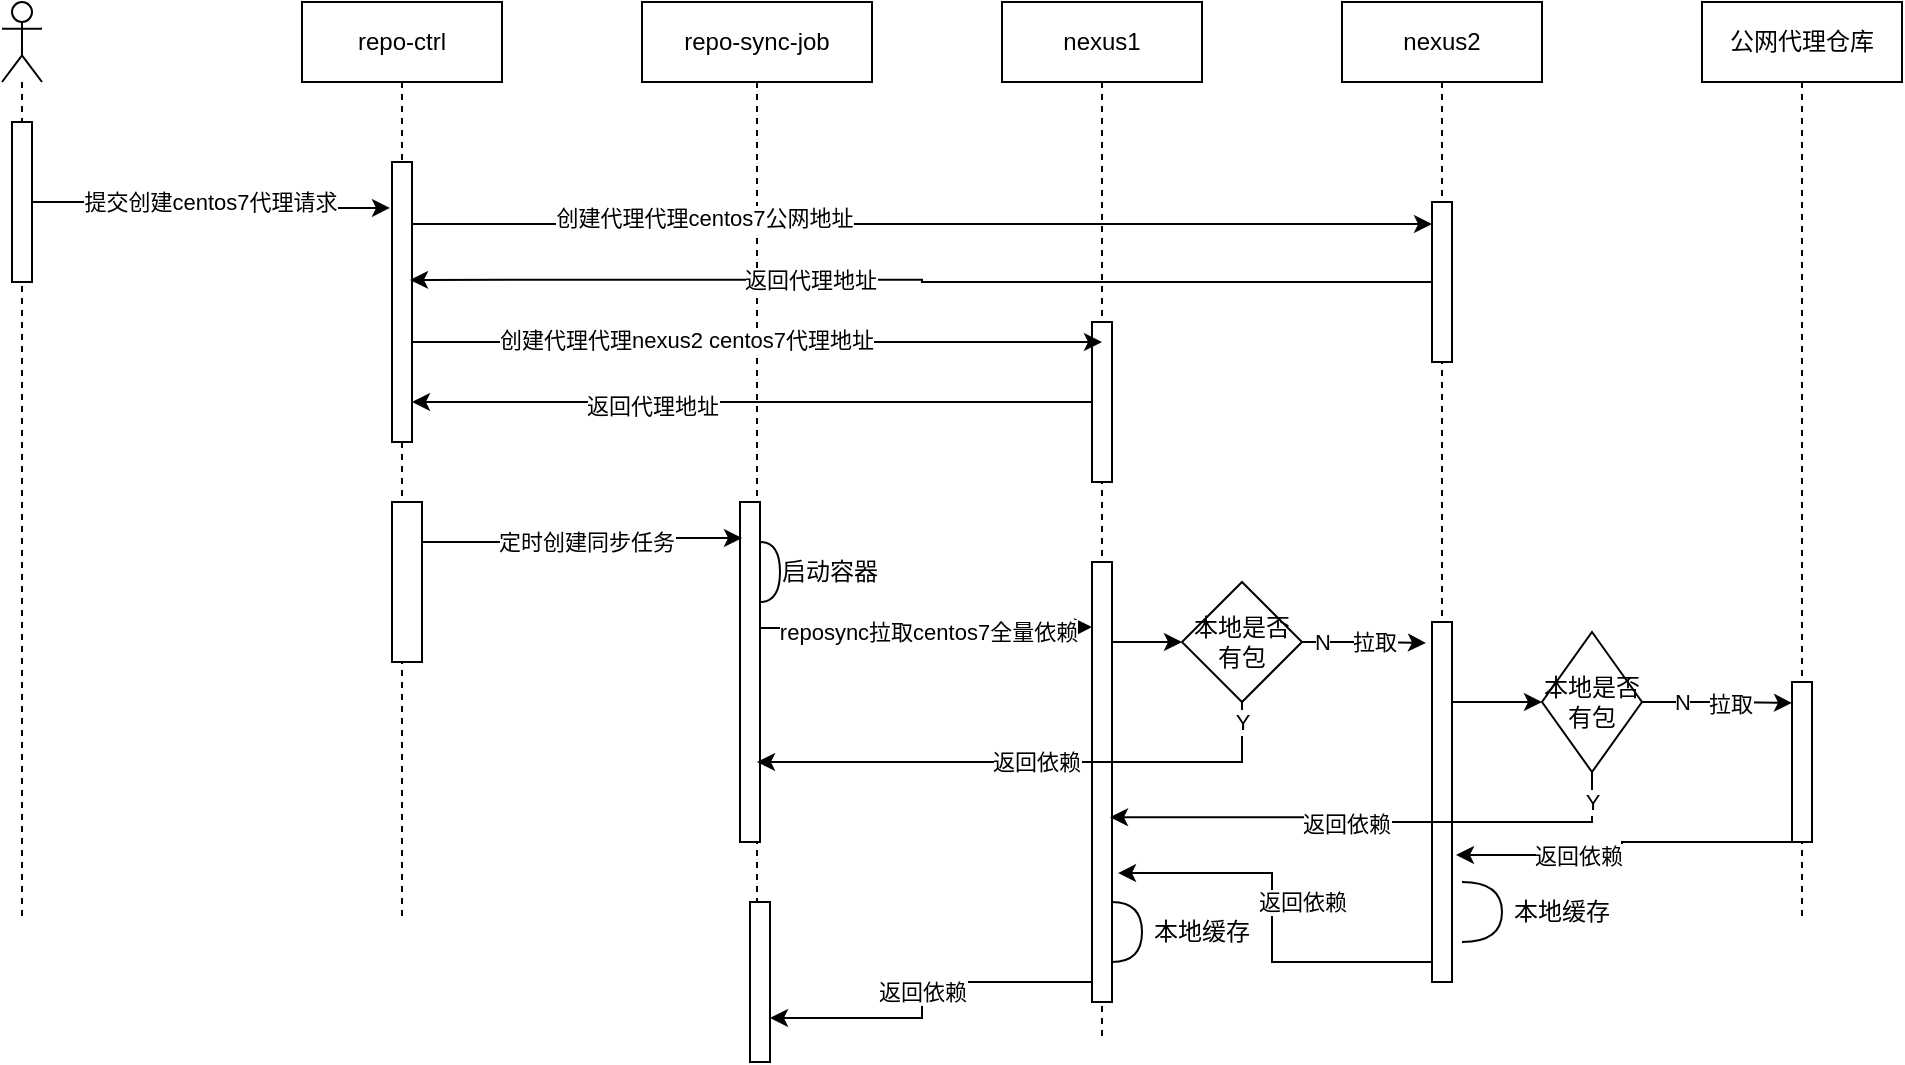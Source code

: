 <mxfile version="20.0.1" type="github" pages="13">
  <diagram id="akDMOG8QlkOs2LqveHOb" name="第 1 页">
    <mxGraphModel dx="1177" dy="519" grid="1" gridSize="10" guides="1" tooltips="1" connect="1" arrows="1" fold="1" page="1" pageScale="1" pageWidth="827" pageHeight="1169" math="0" shadow="0">
      <root>
        <mxCell id="0" />
        <mxCell id="1" parent="0" />
        <mxCell id="d-VIWJVG5StYa9puqR0G-1" value="nexus1" style="shape=umlLifeline;perimeter=lifelinePerimeter;whiteSpace=wrap;html=1;container=1;collapsible=0;recursiveResize=0;outlineConnect=0;" parent="1" vertex="1">
          <mxGeometry x="530" y="50" width="100" height="520" as="geometry" />
        </mxCell>
        <mxCell id="d-VIWJVG5StYa9puqR0G-23" value="" style="html=1;points=[];perimeter=orthogonalPerimeter;" parent="d-VIWJVG5StYa9puqR0G-1" vertex="1">
          <mxGeometry x="45" y="160" width="10" height="80" as="geometry" />
        </mxCell>
        <mxCell id="d-VIWJVG5StYa9puqR0G-40" value="" style="html=1;points=[];perimeter=orthogonalPerimeter;" parent="d-VIWJVG5StYa9puqR0G-1" vertex="1">
          <mxGeometry x="45" y="280" width="10" height="220" as="geometry" />
        </mxCell>
        <mxCell id="d-VIWJVG5StYa9puqR0G-71" value="" style="shape=requiredInterface;html=1;verticalLabelPosition=bottom;sketch=0;" parent="d-VIWJVG5StYa9puqR0G-1" vertex="1">
          <mxGeometry x="55" y="450" width="15" height="30" as="geometry" />
        </mxCell>
        <mxCell id="d-VIWJVG5StYa9puqR0G-72" value="本地缓存" style="text;html=1;strokeColor=none;fillColor=none;align=center;verticalAlign=middle;whiteSpace=wrap;rounded=0;" parent="d-VIWJVG5StYa9puqR0G-1" vertex="1">
          <mxGeometry x="70" y="450" width="60" height="30" as="geometry" />
        </mxCell>
        <mxCell id="d-VIWJVG5StYa9puqR0G-3" value="" style="shape=umlLifeline;participant=umlActor;perimeter=lifelinePerimeter;whiteSpace=wrap;html=1;container=1;collapsible=0;recursiveResize=0;verticalAlign=top;spacingTop=36;outlineConnect=0;" parent="1" vertex="1">
          <mxGeometry x="30" y="50" width="20" height="460" as="geometry" />
        </mxCell>
        <mxCell id="d-VIWJVG5StYa9puqR0G-6" value="" style="html=1;points=[];perimeter=orthogonalPerimeter;" parent="d-VIWJVG5StYa9puqR0G-3" vertex="1">
          <mxGeometry x="5" y="60" width="10" height="80" as="geometry" />
        </mxCell>
        <mxCell id="d-VIWJVG5StYa9puqR0G-4" value="nexus2" style="shape=umlLifeline;perimeter=lifelinePerimeter;whiteSpace=wrap;html=1;container=1;collapsible=0;recursiveResize=0;outlineConnect=0;" parent="1" vertex="1">
          <mxGeometry x="700" y="50" width="100" height="490" as="geometry" />
        </mxCell>
        <mxCell id="d-VIWJVG5StYa9puqR0G-19" value="" style="html=1;points=[];perimeter=orthogonalPerimeter;" parent="d-VIWJVG5StYa9puqR0G-4" vertex="1">
          <mxGeometry x="45" y="100" width="10" height="80" as="geometry" />
        </mxCell>
        <mxCell id="d-VIWJVG5StYa9puqR0G-45" value="" style="html=1;points=[];perimeter=orthogonalPerimeter;" parent="d-VIWJVG5StYa9puqR0G-4" vertex="1">
          <mxGeometry x="45" y="310" width="10" height="180" as="geometry" />
        </mxCell>
        <mxCell id="d-VIWJVG5StYa9puqR0G-65" value="" style="shape=requiredInterface;html=1;verticalLabelPosition=bottom;sketch=0;" parent="d-VIWJVG5StYa9puqR0G-4" vertex="1">
          <mxGeometry x="60" y="440" width="20" height="30" as="geometry" />
        </mxCell>
        <mxCell id="d-VIWJVG5StYa9puqR0G-66" value="本地缓存" style="text;html=1;strokeColor=none;fillColor=none;align=center;verticalAlign=middle;whiteSpace=wrap;rounded=0;" parent="d-VIWJVG5StYa9puqR0G-4" vertex="1">
          <mxGeometry x="80" y="440" width="60" height="30" as="geometry" />
        </mxCell>
        <mxCell id="d-VIWJVG5StYa9puqR0G-5" value="公网代理仓库" style="shape=umlLifeline;perimeter=lifelinePerimeter;whiteSpace=wrap;html=1;container=1;collapsible=0;recursiveResize=0;outlineConnect=0;" parent="1" vertex="1">
          <mxGeometry x="880" y="50" width="100" height="460" as="geometry" />
        </mxCell>
        <mxCell id="d-VIWJVG5StYa9puqR0G-55" value="" style="html=1;points=[];perimeter=orthogonalPerimeter;" parent="d-VIWJVG5StYa9puqR0G-5" vertex="1">
          <mxGeometry x="45" y="340" width="10" height="80" as="geometry" />
        </mxCell>
        <mxCell id="d-VIWJVG5StYa9puqR0G-8" value="repo-ctrl" style="shape=umlLifeline;perimeter=lifelinePerimeter;whiteSpace=wrap;html=1;container=1;collapsible=0;recursiveResize=0;outlineConnect=0;" parent="1" vertex="1">
          <mxGeometry x="180" y="50" width="100" height="460" as="geometry" />
        </mxCell>
        <mxCell id="d-VIWJVG5StYa9puqR0G-9" value="" style="html=1;points=[];perimeter=orthogonalPerimeter;" parent="d-VIWJVG5StYa9puqR0G-8" vertex="1">
          <mxGeometry x="45" y="80" width="10" height="140" as="geometry" />
        </mxCell>
        <mxCell id="d-VIWJVG5StYa9puqR0G-33" value="" style="html=1;points=[];perimeter=orthogonalPerimeter;" parent="d-VIWJVG5StYa9puqR0G-8" vertex="1">
          <mxGeometry x="45" y="250" width="15" height="80" as="geometry" />
        </mxCell>
        <mxCell id="d-VIWJVG5StYa9puqR0G-10" value="repo-sync-job" style="shape=umlLifeline;perimeter=lifelinePerimeter;whiteSpace=wrap;html=1;container=1;collapsible=0;recursiveResize=0;outlineConnect=0;" parent="1" vertex="1">
          <mxGeometry x="350" y="50" width="115" height="530" as="geometry" />
        </mxCell>
        <mxCell id="d-VIWJVG5StYa9puqR0G-32" value="" style="html=1;points=[];perimeter=orthogonalPerimeter;" parent="d-VIWJVG5StYa9puqR0G-10" vertex="1">
          <mxGeometry x="49" y="250" width="10" height="170" as="geometry" />
        </mxCell>
        <mxCell id="d-VIWJVG5StYa9puqR0G-73" value="" style="html=1;points=[];perimeter=orthogonalPerimeter;" parent="d-VIWJVG5StYa9puqR0G-10" vertex="1">
          <mxGeometry x="54" y="450" width="10" height="80" as="geometry" />
        </mxCell>
        <mxCell id="d-VIWJVG5StYa9puqR0G-81" value="" style="shape=requiredInterface;html=1;verticalLabelPosition=bottom;sketch=0;" parent="d-VIWJVG5StYa9puqR0G-10" vertex="1">
          <mxGeometry x="59" y="270" width="10" height="30" as="geometry" />
        </mxCell>
        <mxCell id="d-VIWJVG5StYa9puqR0G-85" value="启动容器" style="text;html=1;strokeColor=none;fillColor=none;align=center;verticalAlign=middle;whiteSpace=wrap;rounded=0;" parent="d-VIWJVG5StYa9puqR0G-10" vertex="1">
          <mxGeometry x="64" y="270" width="60" height="30" as="geometry" />
        </mxCell>
        <mxCell id="d-VIWJVG5StYa9puqR0G-12" style="edgeStyle=orthogonalEdgeStyle;rounded=0;orthogonalLoop=1;jettySize=auto;html=1;entryX=-0.1;entryY=0.164;entryDx=0;entryDy=0;entryPerimeter=0;" parent="1" source="d-VIWJVG5StYa9puqR0G-6" target="d-VIWJVG5StYa9puqR0G-9" edge="1">
          <mxGeometry relative="1" as="geometry" />
        </mxCell>
        <mxCell id="d-VIWJVG5StYa9puqR0G-13" value="提交创建centos7代理请求" style="edgeLabel;html=1;align=center;verticalAlign=middle;resizable=0;points=[];" parent="d-VIWJVG5StYa9puqR0G-12" vertex="1" connectable="0">
          <mxGeometry x="-0.184" relative="1" as="geometry">
            <mxPoint x="14" as="offset" />
          </mxGeometry>
        </mxCell>
        <mxCell id="d-VIWJVG5StYa9puqR0G-24" style="edgeStyle=orthogonalEdgeStyle;rounded=0;orthogonalLoop=1;jettySize=auto;html=1;entryX=0.5;entryY=0.125;entryDx=0;entryDy=0;entryPerimeter=0;" parent="1" source="d-VIWJVG5StYa9puqR0G-9" target="d-VIWJVG5StYa9puqR0G-23" edge="1">
          <mxGeometry relative="1" as="geometry">
            <Array as="points">
              <mxPoint x="320" y="220" />
              <mxPoint x="320" y="220" />
            </Array>
          </mxGeometry>
        </mxCell>
        <mxCell id="d-VIWJVG5StYa9puqR0G-25" value="创建代理代理nexus2 centos7代理地址" style="edgeLabel;html=1;align=center;verticalAlign=middle;resizable=0;points=[];" parent="d-VIWJVG5StYa9puqR0G-24" vertex="1" connectable="0">
          <mxGeometry x="-0.206" y="1" relative="1" as="geometry">
            <mxPoint as="offset" />
          </mxGeometry>
        </mxCell>
        <mxCell id="d-VIWJVG5StYa9puqR0G-26" style="edgeStyle=orthogonalEdgeStyle;rounded=0;orthogonalLoop=1;jettySize=auto;html=1;entryX=0;entryY=0.138;entryDx=0;entryDy=0;entryPerimeter=0;" parent="1" source="d-VIWJVG5StYa9puqR0G-9" target="d-VIWJVG5StYa9puqR0G-19" edge="1">
          <mxGeometry relative="1" as="geometry">
            <Array as="points">
              <mxPoint x="350" y="161" />
              <mxPoint x="350" y="161" />
            </Array>
          </mxGeometry>
        </mxCell>
        <mxCell id="d-VIWJVG5StYa9puqR0G-27" value="创建代理代理centos7公网地址" style="edgeLabel;html=1;align=center;verticalAlign=middle;resizable=0;points=[];" parent="d-VIWJVG5StYa9puqR0G-26" vertex="1" connectable="0">
          <mxGeometry x="-0.427" y="3" relative="1" as="geometry">
            <mxPoint as="offset" />
          </mxGeometry>
        </mxCell>
        <mxCell id="d-VIWJVG5StYa9puqR0G-28" style="edgeStyle=orthogonalEdgeStyle;rounded=0;orthogonalLoop=1;jettySize=auto;html=1;entryX=0.9;entryY=0.421;entryDx=0;entryDy=0;entryPerimeter=0;" parent="1" source="d-VIWJVG5StYa9puqR0G-19" target="d-VIWJVG5StYa9puqR0G-9" edge="1">
          <mxGeometry relative="1" as="geometry" />
        </mxCell>
        <mxCell id="d-VIWJVG5StYa9puqR0G-29" value="返回代理地址" style="edgeLabel;html=1;align=center;verticalAlign=middle;resizable=0;points=[];" parent="d-VIWJVG5StYa9puqR0G-28" vertex="1" connectable="0">
          <mxGeometry x="0.219" relative="1" as="geometry">
            <mxPoint as="offset" />
          </mxGeometry>
        </mxCell>
        <mxCell id="d-VIWJVG5StYa9puqR0G-30" style="edgeStyle=orthogonalEdgeStyle;rounded=0;orthogonalLoop=1;jettySize=auto;html=1;entryX=1;entryY=0.857;entryDx=0;entryDy=0;entryPerimeter=0;" parent="1" source="d-VIWJVG5StYa9puqR0G-23" target="d-VIWJVG5StYa9puqR0G-9" edge="1">
          <mxGeometry relative="1" as="geometry" />
        </mxCell>
        <mxCell id="d-VIWJVG5StYa9puqR0G-31" value="返回代理地址" style="edgeLabel;html=1;align=center;verticalAlign=middle;resizable=0;points=[];" parent="d-VIWJVG5StYa9puqR0G-30" vertex="1" connectable="0">
          <mxGeometry x="0.294" y="2" relative="1" as="geometry">
            <mxPoint as="offset" />
          </mxGeometry>
        </mxCell>
        <mxCell id="d-VIWJVG5StYa9puqR0G-37" style="edgeStyle=orthogonalEdgeStyle;rounded=0;orthogonalLoop=1;jettySize=auto;html=1;entryX=0.1;entryY=0.106;entryDx=0;entryDy=0;entryPerimeter=0;" parent="1" source="d-VIWJVG5StYa9puqR0G-33" target="d-VIWJVG5StYa9puqR0G-32" edge="1">
          <mxGeometry relative="1" as="geometry">
            <Array as="points">
              <mxPoint x="318" y="320" />
              <mxPoint x="318" y="318" />
            </Array>
          </mxGeometry>
        </mxCell>
        <mxCell id="d-VIWJVG5StYa9puqR0G-38" value="定时创建同步任务" style="edgeLabel;html=1;align=center;verticalAlign=middle;resizable=0;points=[];" parent="d-VIWJVG5StYa9puqR0G-37" vertex="1" connectable="0">
          <mxGeometry x="-0.317" relative="1" as="geometry">
            <mxPoint x="26" as="offset" />
          </mxGeometry>
        </mxCell>
        <mxCell id="d-VIWJVG5StYa9puqR0G-46" style="edgeStyle=orthogonalEdgeStyle;rounded=0;orthogonalLoop=1;jettySize=auto;html=1;exitX=0.5;exitY=1;exitDx=0;exitDy=0;" parent="1" source="d-VIWJVG5StYa9puqR0G-43" target="d-VIWJVG5StYa9puqR0G-10" edge="1">
          <mxGeometry relative="1" as="geometry">
            <Array as="points">
              <mxPoint x="650" y="430" />
            </Array>
          </mxGeometry>
        </mxCell>
        <mxCell id="d-VIWJVG5StYa9puqR0G-47" value="返回依赖" style="edgeLabel;html=1;align=center;verticalAlign=middle;resizable=0;points=[];" parent="d-VIWJVG5StYa9puqR0G-46" vertex="1" connectable="0">
          <mxGeometry x="-0.022" relative="1" as="geometry">
            <mxPoint as="offset" />
          </mxGeometry>
        </mxCell>
        <mxCell id="d-VIWJVG5StYa9puqR0G-48" value="Y" style="edgeLabel;html=1;align=center;verticalAlign=middle;resizable=0;points=[];" parent="d-VIWJVG5StYa9puqR0G-46" vertex="1" connectable="0">
          <mxGeometry x="-0.91" relative="1" as="geometry">
            <mxPoint y="-3" as="offset" />
          </mxGeometry>
        </mxCell>
        <mxCell id="d-VIWJVG5StYa9puqR0G-77" value="N" style="edgeStyle=orthogonalEdgeStyle;rounded=0;orthogonalLoop=1;jettySize=auto;html=1;entryX=-0.3;entryY=0.058;entryDx=0;entryDy=0;entryPerimeter=0;" parent="1" source="d-VIWJVG5StYa9puqR0G-43" target="d-VIWJVG5StYa9puqR0G-45" edge="1">
          <mxGeometry x="-0.679" relative="1" as="geometry">
            <mxPoint as="offset" />
          </mxGeometry>
        </mxCell>
        <mxCell id="d-VIWJVG5StYa9puqR0G-78" value="拉取" style="edgeLabel;html=1;align=center;verticalAlign=middle;resizable=0;points=[];" parent="d-VIWJVG5StYa9puqR0G-77" vertex="1" connectable="0">
          <mxGeometry x="0.151" y="1" relative="1" as="geometry">
            <mxPoint as="offset" />
          </mxGeometry>
        </mxCell>
        <mxCell id="d-VIWJVG5StYa9puqR0G-43" value="本地是否有包" style="rhombus;whiteSpace=wrap;html=1;" parent="1" vertex="1">
          <mxGeometry x="620" y="340" width="60" height="60" as="geometry" />
        </mxCell>
        <mxCell id="d-VIWJVG5StYa9puqR0G-44" value="" style="edgeStyle=orthogonalEdgeStyle;rounded=0;orthogonalLoop=1;jettySize=auto;html=1;" parent="1" source="d-VIWJVG5StYa9puqR0G-40" target="d-VIWJVG5StYa9puqR0G-43" edge="1">
          <mxGeometry relative="1" as="geometry">
            <Array as="points">
              <mxPoint x="590" y="370" />
              <mxPoint x="590" y="370" />
            </Array>
          </mxGeometry>
        </mxCell>
        <mxCell id="d-VIWJVG5StYa9puqR0G-56" value="N" style="edgeStyle=orthogonalEdgeStyle;rounded=0;orthogonalLoop=1;jettySize=auto;html=1;entryX=0;entryY=0.131;entryDx=0;entryDy=0;entryPerimeter=0;" parent="1" source="d-VIWJVG5StYa9puqR0G-53" target="d-VIWJVG5StYa9puqR0G-55" edge="1">
          <mxGeometry x="-0.47" relative="1" as="geometry">
            <mxPoint as="offset" />
          </mxGeometry>
        </mxCell>
        <mxCell id="d-VIWJVG5StYa9puqR0G-57" value="拉取" style="edgeLabel;html=1;align=center;verticalAlign=middle;resizable=0;points=[];" parent="d-VIWJVG5StYa9puqR0G-56" vertex="1" connectable="0">
          <mxGeometry x="0.152" relative="1" as="geometry">
            <mxPoint x="1" as="offset" />
          </mxGeometry>
        </mxCell>
        <mxCell id="d-VIWJVG5StYa9puqR0G-67" value="Y" style="edgeStyle=orthogonalEdgeStyle;rounded=0;orthogonalLoop=1;jettySize=auto;html=1;entryX=0.9;entryY=0.58;entryDx=0;entryDy=0;entryPerimeter=0;" parent="1" source="d-VIWJVG5StYa9puqR0G-53" target="d-VIWJVG5StYa9puqR0G-40" edge="1">
          <mxGeometry x="-0.888" relative="1" as="geometry">
            <Array as="points">
              <mxPoint x="825" y="460" />
              <mxPoint x="693" y="460" />
              <mxPoint x="693" y="458" />
            </Array>
            <mxPoint as="offset" />
          </mxGeometry>
        </mxCell>
        <mxCell id="d-VIWJVG5StYa9puqR0G-68" value="返回依赖" style="edgeLabel;html=1;align=center;verticalAlign=middle;resizable=0;points=[];" parent="d-VIWJVG5StYa9puqR0G-67" vertex="1" connectable="0">
          <mxGeometry x="0.103" y="1" relative="1" as="geometry">
            <mxPoint as="offset" />
          </mxGeometry>
        </mxCell>
        <mxCell id="d-VIWJVG5StYa9puqR0G-53" value="本地是否有包" style="rhombus;whiteSpace=wrap;html=1;" parent="1" vertex="1">
          <mxGeometry x="800" y="365" width="50" height="70" as="geometry" />
        </mxCell>
        <mxCell id="d-VIWJVG5StYa9puqR0G-54" value="" style="edgeStyle=orthogonalEdgeStyle;rounded=0;orthogonalLoop=1;jettySize=auto;html=1;" parent="1" source="d-VIWJVG5StYa9puqR0G-45" target="d-VIWJVG5StYa9puqR0G-53" edge="1">
          <mxGeometry relative="1" as="geometry">
            <Array as="points">
              <mxPoint x="760" y="400" />
              <mxPoint x="760" y="400" />
            </Array>
          </mxGeometry>
        </mxCell>
        <mxCell id="d-VIWJVG5StYa9puqR0G-63" style="edgeStyle=orthogonalEdgeStyle;rounded=0;orthogonalLoop=1;jettySize=auto;html=1;entryX=1.2;entryY=0.647;entryDx=0;entryDy=0;entryPerimeter=0;" parent="1" source="d-VIWJVG5StYa9puqR0G-55" target="d-VIWJVG5StYa9puqR0G-45" edge="1">
          <mxGeometry relative="1" as="geometry">
            <Array as="points">
              <mxPoint x="840" y="470" />
              <mxPoint x="840" y="477" />
            </Array>
          </mxGeometry>
        </mxCell>
        <mxCell id="d-VIWJVG5StYa9puqR0G-64" value="返回依赖" style="edgeLabel;html=1;align=center;verticalAlign=middle;resizable=0;points=[];" parent="d-VIWJVG5StYa9puqR0G-63" vertex="1" connectable="0">
          <mxGeometry x="0.301" relative="1" as="geometry">
            <mxPoint as="offset" />
          </mxGeometry>
        </mxCell>
        <mxCell id="d-VIWJVG5StYa9puqR0G-70" value="返回依赖" style="edgeStyle=orthogonalEdgeStyle;rounded=0;orthogonalLoop=1;jettySize=auto;html=1;entryX=1.3;entryY=0.707;entryDx=0;entryDy=0;entryPerimeter=0;" parent="1" source="d-VIWJVG5StYa9puqR0G-45" target="d-VIWJVG5StYa9puqR0G-40" edge="1">
          <mxGeometry x="0.092" y="-15" relative="1" as="geometry">
            <Array as="points">
              <mxPoint x="665" y="530" />
              <mxPoint x="665" y="486" />
            </Array>
            <mxPoint as="offset" />
          </mxGeometry>
        </mxCell>
        <mxCell id="d-VIWJVG5StYa9puqR0G-74" value="返回依赖" style="edgeStyle=orthogonalEdgeStyle;rounded=0;orthogonalLoop=1;jettySize=auto;html=1;" parent="1" source="d-VIWJVG5StYa9puqR0G-40" target="d-VIWJVG5StYa9puqR0G-73" edge="1">
          <mxGeometry relative="1" as="geometry">
            <Array as="points">
              <mxPoint x="490" y="540" />
              <mxPoint x="490" y="558" />
            </Array>
          </mxGeometry>
        </mxCell>
        <mxCell id="d-VIWJVG5StYa9puqR0G-79" style="edgeStyle=orthogonalEdgeStyle;rounded=0;orthogonalLoop=1;jettySize=auto;html=1;entryX=0;entryY=0.148;entryDx=0;entryDy=0;entryPerimeter=0;" parent="1" source="d-VIWJVG5StYa9puqR0G-32" target="d-VIWJVG5StYa9puqR0G-40" edge="1">
          <mxGeometry relative="1" as="geometry">
            <Array as="points">
              <mxPoint x="460" y="363" />
              <mxPoint x="460" y="363" />
            </Array>
          </mxGeometry>
        </mxCell>
        <mxCell id="d-VIWJVG5StYa9puqR0G-80" value="reposync拉取centos7全量依赖" style="edgeLabel;html=1;align=center;verticalAlign=middle;resizable=0;points=[];" parent="d-VIWJVG5StYa9puqR0G-79" vertex="1" connectable="0">
          <mxGeometry x="-0.176" y="1" relative="1" as="geometry">
            <mxPoint x="15" y="3" as="offset" />
          </mxGeometry>
        </mxCell>
      </root>
    </mxGraphModel>
  </diagram>
  <diagram id="odYWxrLT3jzmKnoDPwcV" name="第 2 页">
    <mxGraphModel dx="2205" dy="1722" grid="1" gridSize="10" guides="1" tooltips="1" connect="1" arrows="1" fold="1" page="1" pageScale="1" pageWidth="827" pageHeight="1169" math="0" shadow="0">
      <root>
        <mxCell id="0" />
        <mxCell id="1" parent="0" />
        <mxCell id="3TzhwyXoR7SxD7qbPjMJ-1" value="" style="rounded=0;whiteSpace=wrap;html=1;" parent="1" vertex="1">
          <mxGeometry x="-260" y="-20" width="1470" height="540" as="geometry" />
        </mxCell>
        <mxCell id="qhYkfoVjgDUmvQAYInls-45" value="" style="rounded=0;whiteSpace=wrap;html=1;strokeWidth=1;fillColor=#f5f5f5;fontColor=#333333;strokeColor=#666666;" parent="1" vertex="1">
          <mxGeometry x="750" y="213.75" width="450" height="100" as="geometry" />
        </mxCell>
        <mxCell id="QahmHyH51qg4NlwLbVIx-2" value="网闸" style="rounded=0;whiteSpace=wrap;html=1;fillColor=#f5f5f5;fontColor=#333333;strokeColor=#666666;" parent="1" vertex="1">
          <mxGeometry x="590" y="10" width="90" height="480" as="geometry" />
        </mxCell>
        <mxCell id="K_kFmx0mS9cXthyhGz04-6" value="" style="rounded=0;whiteSpace=wrap;html=1;fillColor=#eeeeee;strokeColor=#36393d;" parent="1" vertex="1">
          <mxGeometry x="-65" y="207.5" width="635" height="112.5" as="geometry" />
        </mxCell>
        <mxCell id="QahmHyH51qg4NlwLbVIx-3" value="nexus2" style="rounded=0;whiteSpace=wrap;html=1;fillColor=#b1ddf0;strokeColor=#10739e;" parent="1" vertex="1">
          <mxGeometry x="-25" y="227.5" width="160" height="70" as="geometry" />
        </mxCell>
        <mxCell id="qhYkfoVjgDUmvQAYInls-20" style="edgeStyle=orthogonalEdgeStyle;rounded=0;orthogonalLoop=1;jettySize=auto;html=1;" parent="1" source="QahmHyH51qg4NlwLbVIx-4" target="QahmHyH51qg4NlwLbVIx-3" edge="1">
          <mxGeometry relative="1" as="geometry" />
        </mxCell>
        <mxCell id="qhYkfoVjgDUmvQAYInls-21" value="监听文件变更" style="edgeLabel;html=1;align=center;verticalAlign=middle;resizable=0;points=[];" parent="qhYkfoVjgDUmvQAYInls-20" vertex="1" connectable="0">
          <mxGeometry x="0.192" y="1" relative="1" as="geometry">
            <mxPoint as="offset" />
          </mxGeometry>
        </mxCell>
        <mxCell id="qhYkfoVjgDUmvQAYInls-24" style="edgeStyle=orthogonalEdgeStyle;rounded=0;orthogonalLoop=1;jettySize=auto;html=1;entryX=0;entryY=0.25;entryDx=0;entryDy=0;" parent="1" source="QahmHyH51qg4NlwLbVIx-4" target="QahmHyH51qg4NlwLbVIx-2" edge="1">
          <mxGeometry relative="1" as="geometry" />
        </mxCell>
        <mxCell id="qhYkfoVjgDUmvQAYInls-28" value="同步" style="edgeLabel;html=1;align=center;verticalAlign=middle;resizable=0;points=[];" parent="qhYkfoVjgDUmvQAYInls-24" vertex="1" connectable="0">
          <mxGeometry x="-0.533" y="-2" relative="1" as="geometry">
            <mxPoint x="13" y="-2" as="offset" />
          </mxGeometry>
        </mxCell>
        <mxCell id="QahmHyH51qg4NlwLbVIx-4" value="file-sync" style="rounded=0;whiteSpace=wrap;html=1;fillColor=#d5e8d4;strokeColor=#82b366;" parent="1" vertex="1">
          <mxGeometry x="414" y="100" width="120" height="60" as="geometry" />
        </mxCell>
        <mxCell id="QahmHyH51qg4NlwLbVIx-40" value="文件监听" style="edgeStyle=orthogonalEdgeStyle;rounded=0;orthogonalLoop=1;jettySize=auto;html=1;entryX=1;entryY=0.25;entryDx=0;entryDy=0;" parent="1" source="QahmHyH51qg4NlwLbVIx-9" target="QahmHyH51qg4NlwLbVIx-2" edge="1">
          <mxGeometry relative="1" as="geometry" />
        </mxCell>
        <mxCell id="qhYkfoVjgDUmvQAYInls-34" style="edgeStyle=orthogonalEdgeStyle;rounded=0;orthogonalLoop=1;jettySize=auto;html=1;entryX=0.5;entryY=0;entryDx=0;entryDy=0;" parent="1" source="QahmHyH51qg4NlwLbVIx-9" target="QahmHyH51qg4NlwLbVIx-10" edge="1">
          <mxGeometry relative="1" as="geometry">
            <Array as="points">
              <mxPoint x="975" y="200" />
              <mxPoint x="860" y="200" />
            </Array>
          </mxGeometry>
        </mxCell>
        <mxCell id="qhYkfoVjgDUmvQAYInls-46" style="edgeStyle=orthogonalEdgeStyle;rounded=0;orthogonalLoop=1;jettySize=auto;html=1;" parent="1" source="QahmHyH51qg4NlwLbVIx-9" target="qhYkfoVjgDUmvQAYInls-31" edge="1">
          <mxGeometry relative="1" as="geometry">
            <Array as="points">
              <mxPoint x="975" y="200" />
              <mxPoint x="1130" y="200" />
            </Array>
          </mxGeometry>
        </mxCell>
        <mxCell id="qhYkfoVjgDUmvQAYInls-60" value="上传" style="edgeLabel;html=1;align=center;verticalAlign=middle;resizable=0;points=[];" parent="qhYkfoVjgDUmvQAYInls-46" vertex="1" connectable="0">
          <mxGeometry x="-0.837" y="1" relative="1" as="geometry">
            <mxPoint y="1" as="offset" />
          </mxGeometry>
        </mxCell>
        <mxCell id="QahmHyH51qg4NlwLbVIx-9" value="file-sync" style="rounded=0;whiteSpace=wrap;html=1;fillColor=#d5e8d4;strokeColor=#82b366;" parent="1" vertex="1">
          <mxGeometry x="920" y="100" width="110" height="60" as="geometry" />
        </mxCell>
        <mxCell id="QahmHyH51qg4NlwLbVIx-10" value="nexus" style="rounded=0;whiteSpace=wrap;html=1;fillColor=#b1ddf0;strokeColor=#10739e;" parent="1" vertex="1">
          <mxGeometry x="775" y="228.75" width="170" height="70" as="geometry" />
        </mxCell>
        <mxCell id="QahmHyH51qg4NlwLbVIx-22" style="edgeStyle=orthogonalEdgeStyle;rounded=0;orthogonalLoop=1;jettySize=auto;html=1;" parent="1" source="QahmHyH51qg4NlwLbVIx-21" target="QahmHyH51qg4NlwLbVIx-3" edge="1">
          <mxGeometry relative="1" as="geometry" />
        </mxCell>
        <mxCell id="QahmHyH51qg4NlwLbVIx-23" value="同步代理库" style="edgeLabel;html=1;align=center;verticalAlign=middle;resizable=0;points=[];" parent="QahmHyH51qg4NlwLbVIx-22" vertex="1" connectable="0">
          <mxGeometry x="-0.123" relative="1" as="geometry">
            <mxPoint as="offset" />
          </mxGeometry>
        </mxCell>
        <mxCell id="QahmHyH51qg4NlwLbVIx-21" value="" style="rounded=0;whiteSpace=wrap;html=1;fillColor=#FFFFFF;strokeColor=#36393d;" parent="1" vertex="1">
          <mxGeometry x="-247.5" width="120" height="515" as="geometry" />
        </mxCell>
        <mxCell id="QahmHyH51qg4NlwLbVIx-24" value="maven" style="rounded=0;whiteSpace=wrap;html=1;" parent="1" vertex="1">
          <mxGeometry x="-240" y="40" width="105" height="50" as="geometry" />
        </mxCell>
        <mxCell id="QahmHyH51qg4NlwLbVIx-25" value="repo-sync-job" style="text;html=1;strokeColor=none;fillColor=none;align=center;verticalAlign=middle;whiteSpace=wrap;rounded=0;" parent="1" vertex="1">
          <mxGeometry x="-232.5" y="10" width="90" height="30" as="geometry" />
        </mxCell>
        <mxCell id="QahmHyH51qg4NlwLbVIx-26" value="npm" style="rounded=0;whiteSpace=wrap;html=1;" parent="1" vertex="1">
          <mxGeometry x="-240" y="100" width="105" height="50" as="geometry" />
        </mxCell>
        <mxCell id="QahmHyH51qg4NlwLbVIx-27" value="pypi" style="rounded=0;whiteSpace=wrap;html=1;" parent="1" vertex="1">
          <mxGeometry x="-240" y="160" width="105" height="50" as="geometry" />
        </mxCell>
        <mxCell id="QahmHyH51qg4NlwLbVIx-28" value="gomod" style="rounded=0;whiteSpace=wrap;html=1;" parent="1" vertex="1">
          <mxGeometry x="-240" y="220" width="105" height="50" as="geometry" />
        </mxCell>
        <mxCell id="QahmHyH51qg4NlwLbVIx-29" value="docker" style="rounded=0;whiteSpace=wrap;html=1;" parent="1" vertex="1">
          <mxGeometry x="-240" y="280" width="105" height="50" as="geometry" />
        </mxCell>
        <mxCell id="QahmHyH51qg4NlwLbVIx-30" value="helm" style="rounded=0;whiteSpace=wrap;html=1;" parent="1" vertex="1">
          <mxGeometry x="-240" y="340" width="105" height="50" as="geometry" />
        </mxCell>
        <mxCell id="QahmHyH51qg4NlwLbVIx-31" value="yum" style="rounded=0;whiteSpace=wrap;html=1;" parent="1" vertex="1">
          <mxGeometry x="-240" y="400" width="105" height="50" as="geometry" />
        </mxCell>
        <mxCell id="QahmHyH51qg4NlwLbVIx-32" value="apt" style="rounded=0;whiteSpace=wrap;html=1;" parent="1" vertex="1">
          <mxGeometry x="-240" y="460" width="105" height="50" as="geometry" />
        </mxCell>
        <mxCell id="qhYkfoVjgDUmvQAYInls-59" value="管理" style="edgeStyle=orthogonalEdgeStyle;rounded=0;orthogonalLoop=1;jettySize=auto;html=1;entryX=0.228;entryY=0.996;entryDx=0;entryDy=0;entryPerimeter=0;" parent="1" source="QahmHyH51qg4NlwLbVIx-33" target="K_kFmx0mS9cXthyhGz04-6" edge="1">
          <mxGeometry relative="1" as="geometry" />
        </mxCell>
        <mxCell id="QahmHyH51qg4NlwLbVIx-33" value="repo-ctrl" style="rounded=0;whiteSpace=wrap;html=1;fillColor=#dae8fc;strokeColor=#6c8ebf;" parent="1" vertex="1">
          <mxGeometry x="-40" y="390" width="240" height="65" as="geometry" />
        </mxCell>
        <mxCell id="qhYkfoVjgDUmvQAYInls-57" style="edgeStyle=orthogonalEdgeStyle;rounded=0;orthogonalLoop=1;jettySize=auto;html=1;entryX=0.237;entryY=1.008;entryDx=0;entryDy=0;entryPerimeter=0;" parent="1" source="QahmHyH51qg4NlwLbVIx-34" target="qhYkfoVjgDUmvQAYInls-45" edge="1">
          <mxGeometry relative="1" as="geometry" />
        </mxCell>
        <mxCell id="qhYkfoVjgDUmvQAYInls-58" value="管理" style="edgeLabel;html=1;align=center;verticalAlign=middle;resizable=0;points=[];" parent="qhYkfoVjgDUmvQAYInls-57" vertex="1" connectable="0">
          <mxGeometry x="-0.022" relative="1" as="geometry">
            <mxPoint as="offset" />
          </mxGeometry>
        </mxCell>
        <mxCell id="QahmHyH51qg4NlwLbVIx-34" value="repo-ctrl" style="rounded=0;whiteSpace=wrap;html=1;fillColor=#dae8fc;strokeColor=#6c8ebf;" parent="1" vertex="1">
          <mxGeometry x="745" y="387.5" width="230" height="70" as="geometry" />
        </mxCell>
        <mxCell id="pj6_xXkc8qYkNO49AZSW-1" value="互联网大区" style="text;html=1;strokeColor=none;fillColor=none;align=center;verticalAlign=middle;whiteSpace=wrap;rounded=0;" parent="1" vertex="1">
          <mxGeometry x="237.5" y="10" width="95" height="30" as="geometry" />
        </mxCell>
        <mxCell id="pj6_xXkc8qYkNO49AZSW-2" value="信息内网大区" style="text;html=1;strokeColor=none;fillColor=none;align=center;verticalAlign=middle;whiteSpace=wrap;rounded=0;" parent="1" vertex="1">
          <mxGeometry x="880" y="10" width="95" height="30" as="geometry" />
        </mxCell>
        <mxCell id="K_kFmx0mS9cXthyhGz04-3" value="" style="edgeStyle=orthogonalEdgeStyle;rounded=0;orthogonalLoop=1;jettySize=auto;html=1;" parent="1" source="K_kFmx0mS9cXthyhGz04-1" target="QahmHyH51qg4NlwLbVIx-3" edge="1">
          <mxGeometry relative="1" as="geometry" />
        </mxCell>
        <mxCell id="K_kFmx0mS9cXthyhGz04-4" value="proxy" style="edgeLabel;html=1;align=center;verticalAlign=middle;resizable=0;points=[];" parent="K_kFmx0mS9cXthyhGz04-3" vertex="1" connectable="0">
          <mxGeometry x="0.022" y="-1" relative="1" as="geometry">
            <mxPoint as="offset" />
          </mxGeometry>
        </mxCell>
        <mxCell id="K_kFmx0mS9cXthyhGz04-1" value="nexus1" style="rounded=0;whiteSpace=wrap;html=1;fillColor=#dae8fc;strokeColor=#6c8ebf;" parent="1" vertex="1">
          <mxGeometry x="230" y="227.5" width="160" height="70" as="geometry" />
        </mxCell>
        <mxCell id="qhYkfoVjgDUmvQAYInls-11" style="edgeStyle=orthogonalEdgeStyle;rounded=0;orthogonalLoop=1;jettySize=auto;html=1;exitX=0.5;exitY=0.5;exitDx=0;exitDy=0;exitPerimeter=0;entryX=1;entryY=0.5;entryDx=0;entryDy=0;" parent="1" source="K_kFmx0mS9cXthyhGz04-2" target="QahmHyH51qg4NlwLbVIx-33" edge="1">
          <mxGeometry relative="1" as="geometry">
            <mxPoint x="330" y="425" as="targetPoint" />
          </mxGeometry>
        </mxCell>
        <mxCell id="qhYkfoVjgDUmvQAYInls-18" value="访问" style="edgeLabel;html=1;align=center;verticalAlign=middle;resizable=0;points=[];" parent="qhYkfoVjgDUmvQAYInls-11" vertex="1" connectable="0">
          <mxGeometry x="-0.154" y="-1" relative="1" as="geometry">
            <mxPoint x="1" as="offset" />
          </mxGeometry>
        </mxCell>
        <mxCell id="qhYkfoVjgDUmvQAYInls-14" style="edgeStyle=orthogonalEdgeStyle;rounded=0;orthogonalLoop=1;jettySize=auto;html=1;" parent="1" source="K_kFmx0mS9cXthyhGz04-2" target="K_kFmx0mS9cXthyhGz04-1" edge="1">
          <mxGeometry relative="1" as="geometry">
            <mxPoint x="350" y="300" as="targetPoint" />
          </mxGeometry>
        </mxCell>
        <mxCell id="qhYkfoVjgDUmvQAYInls-17" value="访问" style="edgeLabel;html=1;align=center;verticalAlign=middle;resizable=0;points=[];" parent="qhYkfoVjgDUmvQAYInls-14" vertex="1" connectable="0">
          <mxGeometry x="-0.411" relative="1" as="geometry">
            <mxPoint as="offset" />
          </mxGeometry>
        </mxCell>
        <mxCell id="qhYkfoVjgDUmvQAYInls-15" style="edgeStyle=orthogonalEdgeStyle;rounded=0;orthogonalLoop=1;jettySize=auto;html=1;" parent="1" source="K_kFmx0mS9cXthyhGz04-2" target="qhYkfoVjgDUmvQAYInls-1" edge="1">
          <mxGeometry relative="1" as="geometry" />
        </mxCell>
        <mxCell id="qhYkfoVjgDUmvQAYInls-16" value="访问" style="edgeLabel;html=1;align=center;verticalAlign=middle;resizable=0;points=[];" parent="qhYkfoVjgDUmvQAYInls-15" vertex="1" connectable="0">
          <mxGeometry x="-0.283" y="-1" relative="1" as="geometry">
            <mxPoint as="offset" />
          </mxGeometry>
        </mxCell>
        <mxCell id="K_kFmx0mS9cXthyhGz04-2" value="" style="shape=umlActor;verticalLabelPosition=bottom;verticalAlign=top;html=1;outlineConnect=0;" parent="1" vertex="1">
          <mxGeometry x="295" y="392.5" width="30" height="60" as="geometry" />
        </mxCell>
        <mxCell id="qhYkfoVjgDUmvQAYInls-26" style="edgeStyle=orthogonalEdgeStyle;rounded=0;orthogonalLoop=1;jettySize=auto;html=1;entryX=0.5;entryY=1;entryDx=0;entryDy=0;" parent="1" source="qhYkfoVjgDUmvQAYInls-1" target="QahmHyH51qg4NlwLbVIx-4" edge="1">
          <mxGeometry relative="1" as="geometry" />
        </mxCell>
        <mxCell id="qhYkfoVjgDUmvQAYInls-27" value="勾选推送" style="edgeLabel;html=1;align=center;verticalAlign=middle;resizable=0;points=[];" parent="qhYkfoVjgDUmvQAYInls-26" vertex="1" connectable="0">
          <mxGeometry x="0.007" y="2" relative="1" as="geometry">
            <mxPoint x="1" as="offset" />
          </mxGeometry>
        </mxCell>
        <mxCell id="qhYkfoVjgDUmvQAYInls-1" value="harbor" style="rounded=0;whiteSpace=wrap;html=1;strokeWidth=1;" parent="1" vertex="1">
          <mxGeometry x="414" y="227.5" width="130" height="70" as="geometry" />
        </mxCell>
        <mxCell id="qhYkfoVjgDUmvQAYInls-31" value="harbor" style="rounded=0;whiteSpace=wrap;html=1;strokeWidth=1;" parent="1" vertex="1">
          <mxGeometry x="1070" y="232.5" width="120" height="60" as="geometry" />
        </mxCell>
        <mxCell id="qhYkfoVjgDUmvQAYInls-51" style="edgeStyle=orthogonalEdgeStyle;rounded=0;orthogonalLoop=1;jettySize=auto;html=1;entryX=1;entryY=0.5;entryDx=0;entryDy=0;" parent="1" source="qhYkfoVjgDUmvQAYInls-44" target="QahmHyH51qg4NlwLbVIx-34" edge="1">
          <mxGeometry relative="1" as="geometry" />
        </mxCell>
        <mxCell id="qhYkfoVjgDUmvQAYInls-54" value="访问" style="edgeLabel;html=1;align=center;verticalAlign=middle;resizable=0;points=[];" parent="qhYkfoVjgDUmvQAYInls-51" vertex="1" connectable="0">
          <mxGeometry y="-2" relative="1" as="geometry">
            <mxPoint x="1" as="offset" />
          </mxGeometry>
        </mxCell>
        <mxCell id="qhYkfoVjgDUmvQAYInls-55" style="edgeStyle=orthogonalEdgeStyle;rounded=0;orthogonalLoop=1;jettySize=auto;html=1;entryX=0.834;entryY=1.008;entryDx=0;entryDy=0;entryPerimeter=0;" parent="1" source="qhYkfoVjgDUmvQAYInls-44" target="qhYkfoVjgDUmvQAYInls-45" edge="1">
          <mxGeometry relative="1" as="geometry" />
        </mxCell>
        <mxCell id="qhYkfoVjgDUmvQAYInls-56" value="访问" style="edgeLabel;html=1;align=center;verticalAlign=middle;resizable=0;points=[];" parent="qhYkfoVjgDUmvQAYInls-55" vertex="1" connectable="0">
          <mxGeometry x="0.089" y="3" relative="1" as="geometry">
            <mxPoint as="offset" />
          </mxGeometry>
        </mxCell>
        <mxCell id="qhYkfoVjgDUmvQAYInls-44" value="" style="shape=umlActor;verticalLabelPosition=bottom;verticalAlign=top;html=1;outlineConnect=0;strokeWidth=1;" parent="1" vertex="1">
          <mxGeometry x="1110" y="392.5" width="30" height="60" as="geometry" />
        </mxCell>
      </root>
    </mxGraphModel>
  </diagram>
  <diagram id="WOU57eoouNx9y4hYP6CM" name="第 3 页">
    <mxGraphModel dx="2205" dy="553" grid="1" gridSize="10" guides="1" tooltips="1" connect="1" arrows="1" fold="1" page="1" pageScale="1" pageWidth="827" pageHeight="1169" math="0" shadow="0">
      <root>
        <mxCell id="0" />
        <mxCell id="1" parent="0" />
        <mxCell id="1zDMS1WUmGiV32sWmFzV-1" value="" style="rounded=0;whiteSpace=wrap;html=1;fillColor=#f5f5f5;fontColor=#333333;strokeColor=#666666;" parent="1" vertex="1">
          <mxGeometry x="-60" y="50" width="910" height="470" as="geometry" />
        </mxCell>
        <mxCell id="UrFWmwUaJ-MyRSOAE_fS-12" value="proxy" style="edgeStyle=orthogonalEdgeStyle;rounded=0;orthogonalLoop=1;jettySize=auto;html=1;entryX=1;entryY=0.5;entryDx=0;entryDy=0;" parent="1" source="1zDMS1WUmGiV32sWmFzV-2" target="UrFWmwUaJ-MyRSOAE_fS-4" edge="1">
          <mxGeometry relative="1" as="geometry" />
        </mxCell>
        <mxCell id="UrFWmwUaJ-MyRSOAE_fS-13" value="proxy" style="edgeStyle=orthogonalEdgeStyle;rounded=0;orthogonalLoop=1;jettySize=auto;html=1;entryX=0.667;entryY=1.033;entryDx=0;entryDy=0;entryPerimeter=0;" parent="1" source="1zDMS1WUmGiV32sWmFzV-2" target="1zDMS1WUmGiV32sWmFzV-4" edge="1">
          <mxGeometry relative="1" as="geometry" />
        </mxCell>
        <mxCell id="1zDMS1WUmGiV32sWmFzV-2" value="nexus" style="rounded=0;whiteSpace=wrap;html=1;" parent="1" vertex="1">
          <mxGeometry x="170" y="267.5" width="160" height="56.25" as="geometry" />
        </mxCell>
        <mxCell id="1zDMS1WUmGiV32sWmFzV-6" style="edgeStyle=orthogonalEdgeStyle;rounded=0;orthogonalLoop=1;jettySize=auto;html=1;entryX=1;entryY=0.5;entryDx=0;entryDy=0;" parent="1" source="1zDMS1WUmGiV32sWmFzV-3" target="1zDMS1WUmGiV32sWmFzV-2" edge="1">
          <mxGeometry relative="1" as="geometry" />
        </mxCell>
        <mxCell id="1zDMS1WUmGiV32sWmFzV-7" value="proxy" style="edgeLabel;html=1;align=center;verticalAlign=middle;resizable=0;points=[];" parent="1zDMS1WUmGiV32sWmFzV-6" vertex="1" connectable="0">
          <mxGeometry x="-0.325" y="2" relative="1" as="geometry">
            <mxPoint x="-22" y="-4" as="offset" />
          </mxGeometry>
        </mxCell>
        <mxCell id="1zDMS1WUmGiV32sWmFzV-3" value="nexus" style="rounded=0;whiteSpace=wrap;html=1;" parent="1" vertex="1">
          <mxGeometry x="530" y="263.13" width="120" height="65" as="geometry" />
        </mxCell>
        <mxCell id="1zDMS1WUmGiV32sWmFzV-4" value="&lt;span style=&quot;color: rgba(0, 0, 0, 0); font-family: monospace; font-size: 0px; text-align: start;&quot;&gt;%3CmxGraphModel%3E%3Croot%3E%3CmxCell%20id%3D%220%22%2F%3E%3CmxCell%20id%3D%221%22%20parent%3D%220%22%2F%3E%3CmxCell%20id%3D%222%22%20value%3D%22maven%22%20style%3D%22rounded%3D0%3BwhiteSpace%3Dwrap%3Bhtml%3D1%3B%22%20vertex%3D%221%22%20parent%3D%221%22%3E%3CmxGeometry%20x%3D%22-82.5%22%20y%3D%2240%22%20width%3D%22105%22%20height%3D%2250%22%20as%3D%22geometry%22%2F%3E%3C%2FmxCell%3E%3CmxCell%20id%3D%223%22%20value%3D%22npm%22%20style%3D%22rounded%3D0%3BwhiteSpace%3Dwrap%3Bhtml%3D1%3B%22%20vertex%3D%221%22%20parent%3D%221%22%3E%3CmxGeometry%20x%3D%22-82.5%22%20y%3D%22100%22%20width%3D%22105%22%20height%3D%2250%22%20as%3D%22geometry%22%2F%3E%3C%2FmxCell%3E%3CmxCell%20id%3D%224%22%20value%3D%22pypi%22%20style%3D%22rounded%3D0%3BwhiteSpace%3Dwrap%3Bhtml%3D1%3B%22%20vertex%3D%221%22%20parent%3D%221%22%3E%3CmxGeometry%20x%3D%22-82.5%22%20y%3D%22160%22%20width%3D%22105%22%20height%3D%2250%22%20as%3D%22geometry%22%2F%3E%3C%2FmxCell%3E%3CmxCell%20id%3D%225%22%20value%3D%22gomod%22%20style%3D%22rounded%3D0%3BwhiteSpace%3Dwrap%3Bhtml%3D1%3B%22%20vertex%3D%221%22%20parent%3D%221%22%3E%3CmxGeometry%20x%3D%22-82.5%22%20y%3D%22220%22%20width%3D%22105%22%20height%3D%2250%22%20as%3D%22geometry%22%2F%3E%3C%2FmxCell%3E%3CmxCell%20id%3D%226%22%20value%3D%22docker%22%20style%3D%22rounded%3D0%3BwhiteSpace%3Dwrap%3Bhtml%3D1%3B%22%20vertex%3D%221%22%20parent%3D%221%22%3E%3CmxGeometry%20x%3D%22-82.5%22%20y%3D%22280%22%20width%3D%22105%22%20height%3D%2250%22%20as%3D%22geometry%22%2F%3E%3C%2FmxCell%3E%3CmxCell%20id%3D%227%22%20value%3D%22helm%22%20style%3D%22rounded%3D0%3BwhiteSpace%3Dwrap%3Bhtml%3D1%3B%22%20vertex%3D%221%22%20parent%3D%221%22%3E%3CmxGeometry%20x%3D%22-82.5%22%20y%3D%22340%22%20width%3D%22105%22%20height%3D%2250%22%20as%3D%22geometry%22%2F%3E%3C%2FmxCell%3E%3CmxCell%20id%3D%228%22%20value%3D%22yum%22%20style%3D%22rounded%3D0%3BwhiteSpace%3Dwrap%3Bhtml%3D1%3B%22%20vertex%3D%221%22%20parent%3D%221%22%3E%3CmxGeometry%20x%3D%22-82.5%22%20y%3D%22400%22%20width%3D%22105%22%20height%3D%2250%22%20as%3D%22geometry%22%2F%3E%3C%2FmxCell%3E%3CmxCell%20id%3D%229%22%20value%3D%22apt%22%20style%3D%22rounded%3D0%3BwhiteSpace%3Dwrap%3Bhtml%3D1%3B%22%20vertex%3D%221%22%20parent%3D%221%22%3E%3CmxGeometry%20x%3D%22-82.5%22%20y%3D%22460%22%20width%3D%22105%22%20height%3D%2250%22%20as%3D%22geometry%22%2F%3E%3C%2FmxCell%3E%3C%2Froot%3E%3C%2FmxGraphModel%3E&lt;/span&gt;" style="rounded=0;whiteSpace=wrap;html=1;fillColor=#d5e8d4;strokeColor=#82b366;" parent="1" vertex="1">
          <mxGeometry x="-50" y="80" width="450" height="140" as="geometry" />
        </mxCell>
        <mxCell id="1zDMS1WUmGiV32sWmFzV-5" value="" style="endArrow=none;html=1;rounded=0;exitX=0.584;exitY=0.998;exitDx=0;exitDy=0;exitPerimeter=0;entryX=0.58;entryY=0.001;entryDx=0;entryDy=0;entryPerimeter=0;" parent="1" source="1zDMS1WUmGiV32sWmFzV-1" target="1zDMS1WUmGiV32sWmFzV-1" edge="1">
          <mxGeometry width="50" height="50" relative="1" as="geometry">
            <mxPoint x="440" y="150" as="sourcePoint" />
            <mxPoint x="440" y="70" as="targetPoint" />
          </mxGeometry>
        </mxCell>
        <mxCell id="1zDMS1WUmGiV32sWmFzV-8" value="网闸" style="edgeLabel;html=1;align=center;verticalAlign=middle;resizable=0;points=[];" parent="1zDMS1WUmGiV32sWmFzV-5" vertex="1" connectable="0">
          <mxGeometry x="0.35" relative="1" as="geometry">
            <mxPoint as="offset" />
          </mxGeometry>
        </mxCell>
        <mxCell id="FQmASjJbD7Kvc8l0QKLp-1" value="yum" style="rounded=0;whiteSpace=wrap;html=1;" parent="1" vertex="1">
          <mxGeometry x="70" y="110" width="90" height="40" as="geometry" />
        </mxCell>
        <mxCell id="FQmASjJbD7Kvc8l0QKLp-2" value="apt" style="rounded=0;whiteSpace=wrap;html=1;" parent="1" vertex="1">
          <mxGeometry x="70" y="170" width="90" height="40" as="geometry" />
        </mxCell>
        <mxCell id="FQmASjJbD7Kvc8l0QKLp-3" value="npm" style="rounded=0;whiteSpace=wrap;html=1;" parent="1" vertex="1">
          <mxGeometry x="-30" y="170" width="90" height="40" as="geometry" />
        </mxCell>
        <mxCell id="FQmASjJbD7Kvc8l0QKLp-4" value="maven" style="rounded=0;whiteSpace=wrap;html=1;" parent="1" vertex="1">
          <mxGeometry x="190" y="110" width="90" height="40" as="geometry" />
        </mxCell>
        <mxCell id="FQmASjJbD7Kvc8l0QKLp-5" value="gomod" style="rounded=0;whiteSpace=wrap;html=1;" parent="1" vertex="1">
          <mxGeometry x="190" y="170" width="90" height="40" as="geometry" />
        </mxCell>
        <mxCell id="FQmASjJbD7Kvc8l0QKLp-6" value="pypi" style="rounded=0;whiteSpace=wrap;html=1;" parent="1" vertex="1">
          <mxGeometry x="-30" y="110" width="90" height="40" as="geometry" />
        </mxCell>
        <mxCell id="FQmASjJbD7Kvc8l0QKLp-7" value="docker" style="rounded=0;whiteSpace=wrap;html=1;" parent="1" vertex="1">
          <mxGeometry x="300" y="110" width="90" height="40" as="geometry" />
        </mxCell>
        <mxCell id="N-FH-MzzNck6woZPuo4K-1" value="helm" style="rounded=0;whiteSpace=wrap;html=1;" parent="1" vertex="1">
          <mxGeometry x="300" y="170" width="90" height="40" as="geometry" />
        </mxCell>
        <mxCell id="N-FH-MzzNck6woZPuo4K-4" style="edgeStyle=orthogonalEdgeStyle;rounded=0;orthogonalLoop=1;jettySize=auto;html=1;entryX=0.5;entryY=1;entryDx=0;entryDy=0;" parent="1" source="N-FH-MzzNck6woZPuo4K-2" target="1zDMS1WUmGiV32sWmFzV-2" edge="1">
          <mxGeometry relative="1" as="geometry">
            <Array as="points">
              <mxPoint x="150" y="370" />
              <mxPoint x="250" y="370" />
            </Array>
          </mxGeometry>
        </mxCell>
        <mxCell id="UrFWmwUaJ-MyRSOAE_fS-11" value="管理" style="edgeLabel;html=1;align=center;verticalAlign=middle;resizable=0;points=[];" parent="N-FH-MzzNck6woZPuo4K-4" vertex="1" connectable="0">
          <mxGeometry x="-0.04" y="-1" relative="1" as="geometry">
            <mxPoint x="-46" y="27" as="offset" />
          </mxGeometry>
        </mxCell>
        <mxCell id="UrFWmwUaJ-MyRSOAE_fS-14" style="edgeStyle=orthogonalEdgeStyle;rounded=0;orthogonalLoop=1;jettySize=auto;html=1;" parent="1" source="N-FH-MzzNck6woZPuo4K-2" target="UrFWmwUaJ-MyRSOAE_fS-4" edge="1">
          <mxGeometry relative="1" as="geometry">
            <Array as="points">
              <mxPoint x="150" y="370" />
              <mxPoint x="40" y="370" />
            </Array>
          </mxGeometry>
        </mxCell>
        <mxCell id="N-FH-MzzNck6woZPuo4K-2" value="repo-ctrl" style="rounded=0;whiteSpace=wrap;html=1;" parent="1" vertex="1">
          <mxGeometry x="80" y="420" width="140" height="50" as="geometry" />
        </mxCell>
        <mxCell id="N-FH-MzzNck6woZPuo4K-6" style="edgeStyle=orthogonalEdgeStyle;rounded=0;orthogonalLoop=1;jettySize=auto;html=1;entryX=0.5;entryY=1;entryDx=0;entryDy=0;" parent="1" source="N-FH-MzzNck6woZPuo4K-5" target="1zDMS1WUmGiV32sWmFzV-3" edge="1">
          <mxGeometry relative="1" as="geometry">
            <Array as="points">
              <mxPoint x="675" y="360" />
              <mxPoint x="590" y="360" />
            </Array>
          </mxGeometry>
        </mxCell>
        <mxCell id="UrFWmwUaJ-MyRSOAE_fS-16" style="edgeStyle=orthogonalEdgeStyle;rounded=0;orthogonalLoop=1;jettySize=auto;html=1;entryX=0.5;entryY=1;entryDx=0;entryDy=0;" parent="1" source="N-FH-MzzNck6woZPuo4K-5" target="UrFWmwUaJ-MyRSOAE_fS-7" edge="1">
          <mxGeometry relative="1" as="geometry">
            <Array as="points">
              <mxPoint x="675" y="360" />
              <mxPoint x="767" y="360" />
            </Array>
          </mxGeometry>
        </mxCell>
        <mxCell id="UrFWmwUaJ-MyRSOAE_fS-17" value="管理" style="edgeLabel;html=1;align=center;verticalAlign=middle;resizable=0;points=[];" parent="UrFWmwUaJ-MyRSOAE_fS-16" vertex="1" connectable="0">
          <mxGeometry x="-0.768" y="3" relative="1" as="geometry">
            <mxPoint y="1" as="offset" />
          </mxGeometry>
        </mxCell>
        <mxCell id="N-FH-MzzNck6woZPuo4K-5" value="repo-ctrl" style="rounded=0;whiteSpace=wrap;html=1;" parent="1" vertex="1">
          <mxGeometry x="600" y="400" width="150" height="50" as="geometry" />
        </mxCell>
        <mxCell id="N-FH-MzzNck6woZPuo4K-11" value="互联网大区" style="text;html=1;strokeColor=none;fillColor=none;align=center;verticalAlign=middle;whiteSpace=wrap;rounded=0;" parent="1" vertex="1">
          <mxGeometry x="135" y="50" width="80" height="30" as="geometry" />
        </mxCell>
        <mxCell id="N-FH-MzzNck6woZPuo4K-12" value="信息内网大区" style="text;html=1;strokeColor=none;fillColor=none;align=center;verticalAlign=middle;whiteSpace=wrap;rounded=0;" parent="1" vertex="1">
          <mxGeometry x="570" y="90" width="80" height="30" as="geometry" />
        </mxCell>
        <mxCell id="UrFWmwUaJ-MyRSOAE_fS-4" value="harbor" style="rounded=0;whiteSpace=wrap;html=1;strokeWidth=1;" parent="1" vertex="1">
          <mxGeometry x="-20" y="267.5" width="120" height="60" as="geometry" />
        </mxCell>
        <mxCell id="UrFWmwUaJ-MyRSOAE_fS-7" value="harbor" style="rounded=0;whiteSpace=wrap;html=1;strokeWidth=1;" parent="1" vertex="1">
          <mxGeometry x="707" y="263.75" width="120" height="60" as="geometry" />
        </mxCell>
        <mxCell id="UrFWmwUaJ-MyRSOAE_fS-15" value="公网代理库" style="text;html=1;strokeColor=none;fillColor=none;align=center;verticalAlign=middle;whiteSpace=wrap;rounded=0;" parent="1" vertex="1">
          <mxGeometry x="130" y="80" width="85" height="30" as="geometry" />
        </mxCell>
        <mxCell id="UrFWmwUaJ-MyRSOAE_fS-19" style="edgeStyle=orthogonalEdgeStyle;rounded=0;orthogonalLoop=1;jettySize=auto;html=1;entryX=0.558;entryY=0.006;entryDx=0;entryDy=0;entryPerimeter=0;" parent="1" source="UrFWmwUaJ-MyRSOAE_fS-18" target="1zDMS1WUmGiV32sWmFzV-3" edge="1">
          <mxGeometry relative="1" as="geometry">
            <Array as="points">
              <mxPoint x="675" y="230" />
              <mxPoint x="597" y="230" />
            </Array>
          </mxGeometry>
        </mxCell>
        <mxCell id="UrFWmwUaJ-MyRSOAE_fS-20" style="edgeStyle=orthogonalEdgeStyle;rounded=0;orthogonalLoop=1;jettySize=auto;html=1;entryX=0.5;entryY=0;entryDx=0;entryDy=0;" parent="1" source="UrFWmwUaJ-MyRSOAE_fS-18" target="UrFWmwUaJ-MyRSOAE_fS-7" edge="1">
          <mxGeometry relative="1" as="geometry">
            <Array as="points">
              <mxPoint x="675" y="230" />
              <mxPoint x="767" y="230" />
            </Array>
          </mxGeometry>
        </mxCell>
        <mxCell id="UrFWmwUaJ-MyRSOAE_fS-23" value="访问" style="edgeLabel;html=1;align=center;verticalAlign=middle;resizable=0;points=[];" parent="UrFWmwUaJ-MyRSOAE_fS-20" vertex="1" connectable="0">
          <mxGeometry x="-0.777" y="1" relative="1" as="geometry">
            <mxPoint y="1" as="offset" />
          </mxGeometry>
        </mxCell>
        <mxCell id="UrFWmwUaJ-MyRSOAE_fS-18" value="" style="shape=umlActor;verticalLabelPosition=bottom;verticalAlign=top;html=1;outlineConnect=0;strokeWidth=1;" parent="1" vertex="1">
          <mxGeometry x="660" y="140" width="30" height="50" as="geometry" />
        </mxCell>
      </root>
    </mxGraphModel>
  </diagram>
  <diagram id="9DaGF4itnwLYJcL-RHgo" name="第 4 页">
    <mxGraphModel dx="2205" dy="1722" grid="1" gridSize="10" guides="1" tooltips="1" connect="1" arrows="1" fold="1" page="1" pageScale="1" pageWidth="827" pageHeight="1169" math="0" shadow="0">
      <root>
        <mxCell id="0" />
        <mxCell id="1" parent="0" />
        <mxCell id="7AEnu03Ya3wQ5rmOM1C8-1" value="" style="rounded=0;whiteSpace=wrap;html=1;" parent="1" vertex="1">
          <mxGeometry x="-100" y="-20" width="1370" height="560" as="geometry" />
        </mxCell>
        <mxCell id="7AEnu03Ya3wQ5rmOM1C8-2" value="网闸" style="rounded=0;whiteSpace=wrap;html=1;fillColor=#f5f5f5;fontColor=#333333;strokeColor=#666666;" parent="1" vertex="1">
          <mxGeometry x="590" y="10" width="90" height="480" as="geometry" />
        </mxCell>
        <mxCell id="7AEnu03Ya3wQ5rmOM1C8-4" value="nexus" style="rounded=0;whiteSpace=wrap;html=1;fillColor=#b1ddf0;strokeColor=#10739e;" parent="1" vertex="1">
          <mxGeometry x="205" y="233" width="160" height="70" as="geometry" />
        </mxCell>
        <mxCell id="7AEnu03Ya3wQ5rmOM1C8-5" style="edgeStyle=orthogonalEdgeStyle;rounded=0;orthogonalLoop=1;jettySize=auto;html=1;entryX=0.5;entryY=0;entryDx=0;entryDy=0;" parent="1" source="7AEnu03Ya3wQ5rmOM1C8-9" target="7AEnu03Ya3wQ5rmOM1C8-4" edge="1">
          <mxGeometry relative="1" as="geometry" />
        </mxCell>
        <mxCell id="7AEnu03Ya3wQ5rmOM1C8-6" value="读取全量存储文件" style="edgeLabel;html=1;align=center;verticalAlign=middle;resizable=0;points=[];" parent="7AEnu03Ya3wQ5rmOM1C8-5" vertex="1" connectable="0">
          <mxGeometry x="-0.117" y="-2" relative="1" as="geometry">
            <mxPoint as="offset" />
          </mxGeometry>
        </mxCell>
        <mxCell id="7AEnu03Ya3wQ5rmOM1C8-7" value="" style="edgeStyle=orthogonalEdgeStyle;rounded=0;orthogonalLoop=1;jettySize=auto;html=1;entryX=0;entryY=0.25;entryDx=0;entryDy=0;" parent="1" source="7AEnu03Ya3wQ5rmOM1C8-9" target="7AEnu03Ya3wQ5rmOM1C8-2" edge="1">
          <mxGeometry relative="1" as="geometry" />
        </mxCell>
        <mxCell id="7AEnu03Ya3wQ5rmOM1C8-8" value="文件同步" style="edgeLabel;html=1;align=center;verticalAlign=middle;resizable=0;points=[];" parent="7AEnu03Ya3wQ5rmOM1C8-7" vertex="1" connectable="0">
          <mxGeometry x="-0.25" y="-3" relative="1" as="geometry">
            <mxPoint as="offset" />
          </mxGeometry>
        </mxCell>
        <mxCell id="7AEnu03Ya3wQ5rmOM1C8-9" value="file-sync" style="rounded=0;whiteSpace=wrap;html=1;fillColor=#d5e8d4;strokeColor=#82b366;" parent="1" vertex="1">
          <mxGeometry x="225" y="100" width="120" height="60" as="geometry" />
        </mxCell>
        <mxCell id="7AEnu03Ya3wQ5rmOM1C8-10" value="文件监听" style="edgeStyle=orthogonalEdgeStyle;rounded=0;orthogonalLoop=1;jettySize=auto;html=1;entryX=1;entryY=0.25;entryDx=0;entryDy=0;" parent="1" source="7AEnu03Ya3wQ5rmOM1C8-13" target="7AEnu03Ya3wQ5rmOM1C8-2" edge="1">
          <mxGeometry relative="1" as="geometry" />
        </mxCell>
        <mxCell id="7AEnu03Ya3wQ5rmOM1C8-45" value="" style="rounded=0;whiteSpace=wrap;html=1;fillColor=#eeeeee;strokeColor=#36393d;" parent="1" vertex="1">
          <mxGeometry x="771" y="195" width="470" height="130" as="geometry" />
        </mxCell>
        <mxCell id="7AEnu03Ya3wQ5rmOM1C8-57" style="edgeStyle=orthogonalEdgeStyle;rounded=0;orthogonalLoop=1;jettySize=auto;html=1;entryX=0.5;entryY=0;entryDx=0;entryDy=0;" parent="1" source="7AEnu03Ya3wQ5rmOM1C8-13" target="7AEnu03Ya3wQ5rmOM1C8-46" edge="1">
          <mxGeometry relative="1" as="geometry" />
        </mxCell>
        <mxCell id="7AEnu03Ya3wQ5rmOM1C8-58" value="上传全量文件" style="edgeLabel;html=1;align=center;verticalAlign=middle;resizable=0;points=[];" parent="7AEnu03Ya3wQ5rmOM1C8-57" vertex="1" connectable="0">
          <mxGeometry x="-0.421" relative="1" as="geometry">
            <mxPoint as="offset" />
          </mxGeometry>
        </mxCell>
        <mxCell id="7AEnu03Ya3wQ5rmOM1C8-13" value="file-sync" style="rounded=0;whiteSpace=wrap;html=1;fillColor=#d5e8d4;strokeColor=#82b366;" parent="1" vertex="1">
          <mxGeometry x="835" y="100" width="110" height="60" as="geometry" />
        </mxCell>
        <mxCell id="7AEnu03Ya3wQ5rmOM1C8-15" style="edgeStyle=orthogonalEdgeStyle;rounded=0;orthogonalLoop=1;jettySize=auto;html=1;" parent="1" source="7AEnu03Ya3wQ5rmOM1C8-17" target="7AEnu03Ya3wQ5rmOM1C8-4" edge="1">
          <mxGeometry relative="1" as="geometry" />
        </mxCell>
        <mxCell id="7AEnu03Ya3wQ5rmOM1C8-16" value="同步代理库" style="edgeLabel;html=1;align=center;verticalAlign=middle;resizable=0;points=[];" parent="7AEnu03Ya3wQ5rmOM1C8-15" vertex="1" connectable="0">
          <mxGeometry x="-0.123" relative="1" as="geometry">
            <mxPoint as="offset" />
          </mxGeometry>
        </mxCell>
        <mxCell id="7AEnu03Ya3wQ5rmOM1C8-17" value="" style="rounded=0;whiteSpace=wrap;html=1;fillColor=#FFFFFF;strokeColor=#36393d;" parent="1" vertex="1">
          <mxGeometry x="-90" y="10" width="120" height="515" as="geometry" />
        </mxCell>
        <mxCell id="7AEnu03Ya3wQ5rmOM1C8-18" value="maven" style="rounded=0;whiteSpace=wrap;html=1;" parent="1" vertex="1">
          <mxGeometry x="-82.5" y="40" width="105" height="50" as="geometry" />
        </mxCell>
        <mxCell id="7AEnu03Ya3wQ5rmOM1C8-19" value="repo-sync-job" style="text;html=1;strokeColor=none;fillColor=none;align=center;verticalAlign=middle;whiteSpace=wrap;rounded=0;" parent="1" vertex="1">
          <mxGeometry x="-75" y="10" width="90" height="30" as="geometry" />
        </mxCell>
        <mxCell id="7AEnu03Ya3wQ5rmOM1C8-20" value="npm" style="rounded=0;whiteSpace=wrap;html=1;" parent="1" vertex="1">
          <mxGeometry x="-82.5" y="100" width="105" height="50" as="geometry" />
        </mxCell>
        <mxCell id="7AEnu03Ya3wQ5rmOM1C8-21" value="pypi" style="rounded=0;whiteSpace=wrap;html=1;" parent="1" vertex="1">
          <mxGeometry x="-82.5" y="160" width="105" height="50" as="geometry" />
        </mxCell>
        <mxCell id="7AEnu03Ya3wQ5rmOM1C8-22" value="gomod" style="rounded=0;whiteSpace=wrap;html=1;" parent="1" vertex="1">
          <mxGeometry x="-82.5" y="220" width="105" height="50" as="geometry" />
        </mxCell>
        <mxCell id="7AEnu03Ya3wQ5rmOM1C8-23" value="docker" style="rounded=0;whiteSpace=wrap;html=1;" parent="1" vertex="1">
          <mxGeometry x="-82.5" y="280" width="105" height="50" as="geometry" />
        </mxCell>
        <mxCell id="7AEnu03Ya3wQ5rmOM1C8-24" value="helm" style="rounded=0;whiteSpace=wrap;html=1;" parent="1" vertex="1">
          <mxGeometry x="-82.5" y="340" width="105" height="50" as="geometry" />
        </mxCell>
        <mxCell id="7AEnu03Ya3wQ5rmOM1C8-25" value="yum" style="rounded=0;whiteSpace=wrap;html=1;" parent="1" vertex="1">
          <mxGeometry x="-82.5" y="400" width="105" height="50" as="geometry" />
        </mxCell>
        <mxCell id="7AEnu03Ya3wQ5rmOM1C8-26" value="apt" style="rounded=0;whiteSpace=wrap;html=1;" parent="1" vertex="1">
          <mxGeometry x="-82.5" y="460" width="105" height="50" as="geometry" />
        </mxCell>
        <mxCell id="7AEnu03Ya3wQ5rmOM1C8-27" style="edgeStyle=orthogonalEdgeStyle;rounded=0;orthogonalLoop=1;jettySize=auto;html=1;entryX=0.5;entryY=1;entryDx=0;entryDy=0;" parent="1" source="7AEnu03Ya3wQ5rmOM1C8-29" target="7AEnu03Ya3wQ5rmOM1C8-4" edge="1">
          <mxGeometry relative="1" as="geometry">
            <mxPoint x="249.2" y="319.01" as="targetPoint" />
          </mxGeometry>
        </mxCell>
        <mxCell id="7AEnu03Ya3wQ5rmOM1C8-28" value="管理" style="edgeLabel;html=1;align=center;verticalAlign=middle;resizable=0;points=[];" parent="7AEnu03Ya3wQ5rmOM1C8-27" vertex="1" connectable="0">
          <mxGeometry x="-0.088" relative="1" as="geometry">
            <mxPoint as="offset" />
          </mxGeometry>
        </mxCell>
        <mxCell id="7AEnu03Ya3wQ5rmOM1C8-29" value="repo-ctrol" style="rounded=0;whiteSpace=wrap;html=1;fillColor=#dae8fc;strokeColor=#6c8ebf;" parent="1" vertex="1">
          <mxGeometry x="165" y="390" width="240" height="70" as="geometry" />
        </mxCell>
        <mxCell id="7AEnu03Ya3wQ5rmOM1C8-48" style="edgeStyle=orthogonalEdgeStyle;rounded=0;orthogonalLoop=1;jettySize=auto;html=1;entryX=0.306;entryY=1.008;entryDx=0;entryDy=0;entryPerimeter=0;" parent="1" source="7AEnu03Ya3wQ5rmOM1C8-31" target="7AEnu03Ya3wQ5rmOM1C8-45" edge="1">
          <mxGeometry relative="1" as="geometry" />
        </mxCell>
        <mxCell id="7AEnu03Ya3wQ5rmOM1C8-49" value="管理" style="edgeLabel;html=1;align=center;verticalAlign=middle;resizable=0;points=[];" parent="7AEnu03Ya3wQ5rmOM1C8-48" vertex="1" connectable="0">
          <mxGeometry x="0.051" y="-1" relative="1" as="geometry">
            <mxPoint as="offset" />
          </mxGeometry>
        </mxCell>
        <mxCell id="7AEnu03Ya3wQ5rmOM1C8-31" value="repo-ctrol" style="rounded=0;whiteSpace=wrap;html=1;fillColor=#dae8fc;strokeColor=#6c8ebf;" parent="1" vertex="1">
          <mxGeometry x="800" y="390" width="230" height="70" as="geometry" />
        </mxCell>
        <mxCell id="7AEnu03Ya3wQ5rmOM1C8-32" value="互联网大区" style="text;html=1;strokeColor=none;fillColor=none;align=center;verticalAlign=middle;whiteSpace=wrap;rounded=0;" parent="1" vertex="1">
          <mxGeometry x="237.5" y="10" width="95" height="30" as="geometry" />
        </mxCell>
        <mxCell id="7AEnu03Ya3wQ5rmOM1C8-33" value="信息内网大区" style="text;html=1;strokeColor=none;fillColor=none;align=center;verticalAlign=middle;whiteSpace=wrap;rounded=0;" parent="1" vertex="1">
          <mxGeometry x="880" y="10" width="95" height="30" as="geometry" />
        </mxCell>
        <mxCell id="7AEnu03Ya3wQ5rmOM1C8-37" style="edgeStyle=orthogonalEdgeStyle;rounded=0;orthogonalLoop=1;jettySize=auto;html=1;entryX=1;entryY=0.5;entryDx=0;entryDy=0;" parent="1" source="7AEnu03Ya3wQ5rmOM1C8-39" target="7AEnu03Ya3wQ5rmOM1C8-4" edge="1">
          <mxGeometry relative="1" as="geometry">
            <mxPoint x="450" y="302.5" as="targetPoint" />
          </mxGeometry>
        </mxCell>
        <mxCell id="7AEnu03Ya3wQ5rmOM1C8-38" value="访问" style="edgeLabel;html=1;align=center;verticalAlign=middle;resizable=0;points=[];" parent="7AEnu03Ya3wQ5rmOM1C8-37" vertex="1" connectable="0">
          <mxGeometry x="-0.027" relative="1" as="geometry">
            <mxPoint as="offset" />
          </mxGeometry>
        </mxCell>
        <mxCell id="7AEnu03Ya3wQ5rmOM1C8-39" value="" style="shape=umlActor;verticalLabelPosition=bottom;verticalAlign=top;html=1;outlineConnect=0;" parent="1" vertex="1">
          <mxGeometry x="490" y="238" width="30" height="60" as="geometry" />
        </mxCell>
        <mxCell id="7AEnu03Ya3wQ5rmOM1C8-47" value="proxy" style="edgeStyle=orthogonalEdgeStyle;rounded=0;orthogonalLoop=1;jettySize=auto;html=1;entryX=1;entryY=0.5;entryDx=0;entryDy=0;" parent="1" source="7AEnu03Ya3wQ5rmOM1C8-43" target="7AEnu03Ya3wQ5rmOM1C8-46" edge="1">
          <mxGeometry relative="1" as="geometry" />
        </mxCell>
        <mxCell id="7AEnu03Ya3wQ5rmOM1C8-43" value="nexus2" style="rounded=0;whiteSpace=wrap;html=1;fillColor=#cce5ff;strokeColor=#36393d;" parent="1" vertex="1">
          <mxGeometry x="1080" y="233" width="150" height="70" as="geometry" />
        </mxCell>
        <mxCell id="7AEnu03Ya3wQ5rmOM1C8-46" value="nexus1" style="rounded=0;whiteSpace=wrap;html=1;fillColor=#b1ddf0;strokeColor=#10739e;" parent="1" vertex="1">
          <mxGeometry x="805" y="232.5" width="170" height="70" as="geometry" />
        </mxCell>
        <mxCell id="7AEnu03Ya3wQ5rmOM1C8-51" style="edgeStyle=orthogonalEdgeStyle;rounded=0;orthogonalLoop=1;jettySize=auto;html=1;entryX=0.5;entryY=1;entryDx=0;entryDy=0;" parent="1" source="7AEnu03Ya3wQ5rmOM1C8-50" target="7AEnu03Ya3wQ5rmOM1C8-43" edge="1">
          <mxGeometry relative="1" as="geometry" />
        </mxCell>
        <mxCell id="7AEnu03Ya3wQ5rmOM1C8-54" value="访问" style="edgeLabel;html=1;align=center;verticalAlign=middle;resizable=0;points=[];" parent="7AEnu03Ya3wQ5rmOM1C8-51" vertex="1" connectable="0">
          <mxGeometry x="-0.009" y="-2" relative="1" as="geometry">
            <mxPoint as="offset" />
          </mxGeometry>
        </mxCell>
        <mxCell id="7AEnu03Ya3wQ5rmOM1C8-50" value="Actor" style="shape=umlActor;verticalLabelPosition=bottom;verticalAlign=top;html=1;outlineConnect=0;" parent="1" vertex="1">
          <mxGeometry x="1140" y="410" width="30" height="40" as="geometry" />
        </mxCell>
      </root>
    </mxGraphModel>
  </diagram>
  <diagram id="CYA8hL7Ytyf-uNE2X87p" name="第 5 页">
    <mxGraphModel dx="1378" dy="1722" grid="1" gridSize="10" guides="1" tooltips="1" connect="1" arrows="1" fold="1" page="1" pageScale="1" pageWidth="827" pageHeight="1169" math="0" shadow="0">
      <root>
        <mxCell id="0" />
        <mxCell id="1" parent="0" />
        <mxCell id="WHrjqcX6fxr1J6hnhTvD-51" value="" style="rounded=0;whiteSpace=wrap;html=1;" parent="1" vertex="1">
          <mxGeometry x="40" y="-40" width="990" height="380" as="geometry" />
        </mxCell>
        <mxCell id="tbY-N_NTbMYPcy3dswHi-2" style="edgeStyle=orthogonalEdgeStyle;rounded=0;orthogonalLoop=1;jettySize=auto;html=1;entryX=0;entryY=0.5;entryDx=0;entryDy=0;" parent="1" source="WHrjqcX6fxr1J6hnhTvD-2" target="WHrjqcX6fxr1J6hnhTvD-27" edge="1">
          <mxGeometry relative="1" as="geometry">
            <Array as="points">
              <mxPoint x="210" y="235" />
              <mxPoint x="210" y="150" />
            </Array>
          </mxGeometry>
        </mxCell>
        <mxCell id="WHrjqcX6fxr1J6hnhTvD-2" value="db" style="shape=cylinder3;whiteSpace=wrap;html=1;boundedLbl=1;backgroundOutline=1;size=15;" parent="1" vertex="1">
          <mxGeometry x="60" y="195" width="60" height="80" as="geometry" />
        </mxCell>
        <mxCell id="WHrjqcX6fxr1J6hnhTvD-42" style="edgeStyle=orthogonalEdgeStyle;rounded=0;orthogonalLoop=1;jettySize=auto;html=1;entryX=0;entryY=0.5;entryDx=0;entryDy=0;" parent="1" source="WHrjqcX6fxr1J6hnhTvD-12" target="WHrjqcX6fxr1J6hnhTvD-38" edge="1">
          <mxGeometry relative="1" as="geometry" />
        </mxCell>
        <mxCell id="WHrjqcX6fxr1J6hnhTvD-53" value="download" style="edgeLabel;html=1;align=center;verticalAlign=middle;resizable=0;points=[];" parent="WHrjqcX6fxr1J6hnhTvD-42" vertex="1" connectable="0">
          <mxGeometry x="-0.575" y="1" relative="1" as="geometry">
            <mxPoint x="36" y="1" as="offset" />
          </mxGeometry>
        </mxCell>
        <mxCell id="WHrjqcX6fxr1J6hnhTvD-12" value="网闸" style="rounded=0;whiteSpace=wrap;html=1;" parent="1" vertex="1">
          <mxGeometry x="520" y="-30" width="90" height="360" as="geometry" />
        </mxCell>
        <mxCell id="WHrjqcX6fxr1J6hnhTvD-35" style="edgeStyle=orthogonalEdgeStyle;rounded=0;orthogonalLoop=1;jettySize=auto;html=1;entryX=0;entryY=0.5;entryDx=0;entryDy=0;" parent="1" source="WHrjqcX6fxr1J6hnhTvD-26" target="WHrjqcX6fxr1J6hnhTvD-12" edge="1">
          <mxGeometry relative="1" as="geometry" />
        </mxCell>
        <mxCell id="WHrjqcX6fxr1J6hnhTvD-36" value="upload" style="edgeLabel;html=1;align=center;verticalAlign=middle;resizable=0;points=[];" parent="WHrjqcX6fxr1J6hnhTvD-35" vertex="1" connectable="0">
          <mxGeometry x="-0.083" relative="1" as="geometry">
            <mxPoint y="1" as="offset" />
          </mxGeometry>
        </mxCell>
        <mxCell id="tbY-N_NTbMYPcy3dswHi-4" style="edgeStyle=orthogonalEdgeStyle;rounded=0;orthogonalLoop=1;jettySize=auto;html=1;" parent="1" source="WHrjqcX6fxr1J6hnhTvD-26" target="WHrjqcX6fxr1J6hnhTvD-2" edge="1">
          <mxGeometry relative="1" as="geometry">
            <Array as="points">
              <mxPoint x="330" y="250" />
            </Array>
          </mxGeometry>
        </mxCell>
        <mxCell id="tbY-N_NTbMYPcy3dswHi-5" value="存储上传数据" style="edgeLabel;html=1;align=center;verticalAlign=middle;resizable=0;points=[];" parent="tbY-N_NTbMYPcy3dswHi-4" vertex="1" connectable="0">
          <mxGeometry x="0.034" relative="1" as="geometry">
            <mxPoint as="offset" />
          </mxGeometry>
        </mxCell>
        <mxCell id="WHrjqcX6fxr1J6hnhTvD-26" value="file-v1" style="swimlane;fontStyle=0;childLayout=stackLayout;horizontal=1;startSize=30;horizontalStack=0;resizeParent=1;resizeParentMax=0;resizeLast=0;collapsible=1;marginBottom=0;" parent="1" vertex="1">
          <mxGeometry x="290" y="105" width="80" height="90" as="geometry" />
        </mxCell>
        <mxCell id="WHrjqcX6fxr1J6hnhTvD-27" value="Item 2" style="text;strokeColor=none;fillColor=none;align=left;verticalAlign=middle;spacingLeft=4;spacingRight=4;overflow=hidden;points=[[0,0.5],[1,0.5]];portConstraint=eastwest;rotatable=0;" parent="WHrjqcX6fxr1J6hnhTvD-26" vertex="1">
          <mxGeometry y="30" width="80" height="30" as="geometry" />
        </mxCell>
        <mxCell id="WHrjqcX6fxr1J6hnhTvD-28" value="Item 3" style="text;strokeColor=none;fillColor=none;align=left;verticalAlign=middle;spacingLeft=4;spacingRight=4;overflow=hidden;points=[[0,0.5],[1,0.5]];portConstraint=eastwest;rotatable=0;" parent="WHrjqcX6fxr1J6hnhTvD-26" vertex="1">
          <mxGeometry y="60" width="80" height="30" as="geometry" />
        </mxCell>
        <mxCell id="WHrjqcX6fxr1J6hnhTvD-30" value="nexus2 repo" style="swimlane;fontStyle=0;childLayout=stackLayout;horizontal=1;startSize=30;horizontalStack=0;resizeParent=1;resizeParentMax=0;resizeLast=0;collapsible=1;marginBottom=0;" parent="1" vertex="1">
          <mxGeometry x="50" y="40" width="80" height="120" as="geometry" />
        </mxCell>
        <mxCell id="WHrjqcX6fxr1J6hnhTvD-31" value="Item 1" style="text;strokeColor=none;fillColor=none;align=left;verticalAlign=middle;spacingLeft=4;spacingRight=4;overflow=hidden;points=[[0,0.5],[1,0.5]];portConstraint=eastwest;rotatable=0;" parent="WHrjqcX6fxr1J6hnhTvD-30" vertex="1">
          <mxGeometry y="30" width="80" height="30" as="geometry" />
        </mxCell>
        <mxCell id="WHrjqcX6fxr1J6hnhTvD-32" value="Item 2" style="text;strokeColor=none;fillColor=none;align=left;verticalAlign=middle;spacingLeft=4;spacingRight=4;overflow=hidden;points=[[0,0.5],[1,0.5]];portConstraint=eastwest;rotatable=0;" parent="WHrjqcX6fxr1J6hnhTvD-30" vertex="1">
          <mxGeometry y="60" width="80" height="30" as="geometry" />
        </mxCell>
        <mxCell id="WHrjqcX6fxr1J6hnhTvD-33" value="Item 3" style="text;strokeColor=none;fillColor=none;align=left;verticalAlign=middle;spacingLeft=4;spacingRight=4;overflow=hidden;points=[[0,0.5],[1,0.5]];portConstraint=eastwest;rotatable=0;" parent="WHrjqcX6fxr1J6hnhTvD-30" vertex="1">
          <mxGeometry y="90" width="80" height="30" as="geometry" />
        </mxCell>
        <mxCell id="WHrjqcX6fxr1J6hnhTvD-49" style="edgeStyle=orthogonalEdgeStyle;rounded=0;orthogonalLoop=1;jettySize=auto;html=1;entryX=0;entryY=0.5;entryDx=0;entryDy=0;" parent="1" source="WHrjqcX6fxr1J6hnhTvD-37" target="WHrjqcX6fxr1J6hnhTvD-47" edge="1">
          <mxGeometry relative="1" as="geometry" />
        </mxCell>
        <mxCell id="WHrjqcX6fxr1J6hnhTvD-50" value="upload" style="edgeLabel;html=1;align=center;verticalAlign=middle;resizable=0;points=[];" parent="WHrjqcX6fxr1J6hnhTvD-49" vertex="1" connectable="0">
          <mxGeometry y="-2" relative="1" as="geometry">
            <mxPoint y="1" as="offset" />
          </mxGeometry>
        </mxCell>
        <mxCell id="WHrjqcX6fxr1J6hnhTvD-37" value="file-v1" style="swimlane;fontStyle=0;childLayout=stackLayout;horizontal=1;startSize=30;horizontalStack=0;resizeParent=1;resizeParentMax=0;resizeLast=0;collapsible=1;marginBottom=0;" parent="1" vertex="1">
          <mxGeometry x="770" y="105" width="80" height="90" as="geometry" />
        </mxCell>
        <mxCell id="WHrjqcX6fxr1J6hnhTvD-38" value="Item 2" style="text;strokeColor=none;fillColor=none;align=left;verticalAlign=middle;spacingLeft=4;spacingRight=4;overflow=hidden;points=[[0,0.5],[1,0.5]];portConstraint=eastwest;rotatable=0;" parent="WHrjqcX6fxr1J6hnhTvD-37" vertex="1">
          <mxGeometry y="30" width="80" height="30" as="geometry" />
        </mxCell>
        <mxCell id="WHrjqcX6fxr1J6hnhTvD-39" value="Item 3" style="text;strokeColor=none;fillColor=none;align=left;verticalAlign=middle;spacingLeft=4;spacingRight=4;overflow=hidden;points=[[0,0.5],[1,0.5]];portConstraint=eastwest;rotatable=0;" parent="WHrjqcX6fxr1J6hnhTvD-37" vertex="1">
          <mxGeometry y="60" width="80" height="30" as="geometry" />
        </mxCell>
        <mxCell id="WHrjqcX6fxr1J6hnhTvD-43" style="edgeStyle=orthogonalEdgeStyle;rounded=0;orthogonalLoop=1;jettySize=auto;html=1;entryX=0;entryY=0.5;entryDx=0;entryDy=0;" parent="1" source="WHrjqcX6fxr1J6hnhTvD-41" target="WHrjqcX6fxr1J6hnhTvD-38" edge="1">
          <mxGeometry relative="1" as="geometry">
            <mxPoint x="710" y="110" as="targetPoint" />
          </mxGeometry>
        </mxCell>
        <mxCell id="WHrjqcX6fxr1J6hnhTvD-44" value="对比版本号" style="edgeLabel;html=1;align=center;verticalAlign=middle;resizable=0;points=[];" parent="WHrjqcX6fxr1J6hnhTvD-43" vertex="1" connectable="0">
          <mxGeometry x="0.212" y="2" relative="1" as="geometry">
            <mxPoint x="-23" y="-33" as="offset" />
          </mxGeometry>
        </mxCell>
        <mxCell id="WHrjqcX6fxr1J6hnhTvD-41" value="db" style="shape=cylinder3;whiteSpace=wrap;html=1;boundedLbl=1;backgroundOutline=1;size=15;" parent="1" vertex="1">
          <mxGeometry x="650" width="60" height="70" as="geometry" />
        </mxCell>
        <mxCell id="WHrjqcX6fxr1J6hnhTvD-45" value="nexus repo" style="swimlane;fontStyle=0;childLayout=stackLayout;horizontal=1;startSize=30;horizontalStack=0;resizeParent=1;resizeParentMax=0;resizeLast=0;collapsible=1;marginBottom=0;" parent="1" vertex="1">
          <mxGeometry x="940" y="75" width="80" height="120" as="geometry" />
        </mxCell>
        <mxCell id="WHrjqcX6fxr1J6hnhTvD-46" value="Item 1" style="text;strokeColor=none;fillColor=none;align=left;verticalAlign=middle;spacingLeft=4;spacingRight=4;overflow=hidden;points=[[0,0.5],[1,0.5]];portConstraint=eastwest;rotatable=0;" parent="WHrjqcX6fxr1J6hnhTvD-45" vertex="1">
          <mxGeometry y="30" width="80" height="30" as="geometry" />
        </mxCell>
        <mxCell id="WHrjqcX6fxr1J6hnhTvD-47" value="Item 2" style="text;strokeColor=none;fillColor=#FFFF33;align=left;verticalAlign=middle;spacingLeft=4;spacingRight=4;overflow=hidden;points=[[0,0.5],[1,0.5]];portConstraint=eastwest;rotatable=0;" parent="WHrjqcX6fxr1J6hnhTvD-45" vertex="1">
          <mxGeometry y="60" width="80" height="30" as="geometry" />
        </mxCell>
        <mxCell id="WHrjqcX6fxr1J6hnhTvD-48" value="Item 3" style="text;strokeColor=none;fillColor=#FFFF33;align=left;verticalAlign=middle;spacingLeft=4;spacingRight=4;overflow=hidden;points=[[0,0.5],[1,0.5]];portConstraint=eastwest;rotatable=0;" parent="WHrjqcX6fxr1J6hnhTvD-45" vertex="1">
          <mxGeometry y="90" width="80" height="30" as="geometry" />
        </mxCell>
        <mxCell id="tbY-N_NTbMYPcy3dswHi-1" style="edgeStyle=orthogonalEdgeStyle;rounded=0;orthogonalLoop=1;jettySize=auto;html=1;entryX=0;entryY=0.5;entryDx=0;entryDy=0;" parent="1" source="WHrjqcX6fxr1J6hnhTvD-32" target="WHrjqcX6fxr1J6hnhTvD-27" edge="1">
          <mxGeometry relative="1" as="geometry" />
        </mxCell>
        <mxCell id="tbY-N_NTbMYPcy3dswHi-3" value="对比唯一id" style="edgeLabel;html=1;align=center;verticalAlign=middle;resizable=0;points=[];" parent="tbY-N_NTbMYPcy3dswHi-1" vertex="1" connectable="0">
          <mxGeometry x="0.364" y="-1" relative="1" as="geometry">
            <mxPoint y="1" as="offset" />
          </mxGeometry>
        </mxCell>
        <mxCell id="tbY-N_NTbMYPcy3dswHi-6" value="" style="rounded=0;whiteSpace=wrap;html=1;" parent="1" vertex="1">
          <mxGeometry x="50" y="-30" width="990" height="380" as="geometry" />
        </mxCell>
        <mxCell id="tbY-N_NTbMYPcy3dswHi-7" style="edgeStyle=orthogonalEdgeStyle;rounded=0;orthogonalLoop=1;jettySize=auto;html=1;entryX=0;entryY=0.5;entryDx=0;entryDy=0;" parent="1" source="tbY-N_NTbMYPcy3dswHi-8" target="tbY-N_NTbMYPcy3dswHi-17" edge="1">
          <mxGeometry relative="1" as="geometry">
            <Array as="points">
              <mxPoint x="220" y="245" />
              <mxPoint x="220" y="160" />
            </Array>
          </mxGeometry>
        </mxCell>
        <mxCell id="tbY-N_NTbMYPcy3dswHi-8" value="db" style="shape=cylinder3;whiteSpace=wrap;html=1;boundedLbl=1;backgroundOutline=1;size=15;" parent="1" vertex="1">
          <mxGeometry x="70" y="205" width="60" height="80" as="geometry" />
        </mxCell>
        <mxCell id="tbY-N_NTbMYPcy3dswHi-9" style="edgeStyle=orthogonalEdgeStyle;rounded=0;orthogonalLoop=1;jettySize=auto;html=1;entryX=0;entryY=0.5;entryDx=0;entryDy=0;" parent="1" source="tbY-N_NTbMYPcy3dswHi-11" target="tbY-N_NTbMYPcy3dswHi-26" edge="1">
          <mxGeometry relative="1" as="geometry" />
        </mxCell>
        <mxCell id="tbY-N_NTbMYPcy3dswHi-10" value="download" style="edgeLabel;html=1;align=center;verticalAlign=middle;resizable=0;points=[];" parent="tbY-N_NTbMYPcy3dswHi-9" vertex="1" connectable="0">
          <mxGeometry x="-0.575" y="1" relative="1" as="geometry">
            <mxPoint x="36" y="1" as="offset" />
          </mxGeometry>
        </mxCell>
        <mxCell id="tbY-N_NTbMYPcy3dswHi-11" value="网闸" style="rounded=0;whiteSpace=wrap;html=1;" parent="1" vertex="1">
          <mxGeometry x="530" y="-20" width="90" height="360" as="geometry" />
        </mxCell>
        <mxCell id="tbY-N_NTbMYPcy3dswHi-12" style="edgeStyle=orthogonalEdgeStyle;rounded=0;orthogonalLoop=1;jettySize=auto;html=1;entryX=0;entryY=0.5;entryDx=0;entryDy=0;" parent="1" source="tbY-N_NTbMYPcy3dswHi-16" target="tbY-N_NTbMYPcy3dswHi-11" edge="1">
          <mxGeometry relative="1" as="geometry" />
        </mxCell>
        <mxCell id="tbY-N_NTbMYPcy3dswHi-13" value="upload" style="edgeLabel;html=1;align=center;verticalAlign=middle;resizable=0;points=[];" parent="tbY-N_NTbMYPcy3dswHi-12" vertex="1" connectable="0">
          <mxGeometry x="-0.083" relative="1" as="geometry">
            <mxPoint y="1" as="offset" />
          </mxGeometry>
        </mxCell>
        <mxCell id="tbY-N_NTbMYPcy3dswHi-14" style="edgeStyle=orthogonalEdgeStyle;rounded=0;orthogonalLoop=1;jettySize=auto;html=1;" parent="1" source="tbY-N_NTbMYPcy3dswHi-16" target="tbY-N_NTbMYPcy3dswHi-8" edge="1">
          <mxGeometry relative="1" as="geometry">
            <Array as="points">
              <mxPoint x="340" y="260" />
            </Array>
          </mxGeometry>
        </mxCell>
        <mxCell id="tbY-N_NTbMYPcy3dswHi-15" value="存储上传数据" style="edgeLabel;html=1;align=center;verticalAlign=middle;resizable=0;points=[];" parent="tbY-N_NTbMYPcy3dswHi-14" vertex="1" connectable="0">
          <mxGeometry x="0.034" relative="1" as="geometry">
            <mxPoint as="offset" />
          </mxGeometry>
        </mxCell>
        <mxCell id="tbY-N_NTbMYPcy3dswHi-16" value="file-v1" style="swimlane;fontStyle=0;childLayout=stackLayout;horizontal=1;startSize=30;horizontalStack=0;resizeParent=1;resizeParentMax=0;resizeLast=0;collapsible=1;marginBottom=0;" parent="1" vertex="1">
          <mxGeometry x="300" y="115" width="80" height="90" as="geometry" />
        </mxCell>
        <mxCell id="tbY-N_NTbMYPcy3dswHi-17" value="Item 2" style="text;strokeColor=none;fillColor=none;align=left;verticalAlign=middle;spacingLeft=4;spacingRight=4;overflow=hidden;points=[[0,0.5],[1,0.5]];portConstraint=eastwest;rotatable=0;" parent="tbY-N_NTbMYPcy3dswHi-16" vertex="1">
          <mxGeometry y="30" width="80" height="30" as="geometry" />
        </mxCell>
        <mxCell id="tbY-N_NTbMYPcy3dswHi-18" value="Item 3" style="text;strokeColor=none;fillColor=none;align=left;verticalAlign=middle;spacingLeft=4;spacingRight=4;overflow=hidden;points=[[0,0.5],[1,0.5]];portConstraint=eastwest;rotatable=0;" parent="tbY-N_NTbMYPcy3dswHi-16" vertex="1">
          <mxGeometry y="60" width="80" height="30" as="geometry" />
        </mxCell>
        <mxCell id="tbY-N_NTbMYPcy3dswHi-19" value="nexus2 repo" style="swimlane;fontStyle=0;childLayout=stackLayout;horizontal=1;startSize=30;horizontalStack=0;resizeParent=1;resizeParentMax=0;resizeLast=0;collapsible=1;marginBottom=0;" parent="1" vertex="1">
          <mxGeometry x="60" y="50" width="80" height="120" as="geometry" />
        </mxCell>
        <mxCell id="tbY-N_NTbMYPcy3dswHi-20" value="Item 1" style="text;strokeColor=none;fillColor=none;align=left;verticalAlign=middle;spacingLeft=4;spacingRight=4;overflow=hidden;points=[[0,0.5],[1,0.5]];portConstraint=eastwest;rotatable=0;" parent="tbY-N_NTbMYPcy3dswHi-19" vertex="1">
          <mxGeometry y="30" width="80" height="30" as="geometry" />
        </mxCell>
        <mxCell id="tbY-N_NTbMYPcy3dswHi-21" value="Item 2" style="text;strokeColor=none;fillColor=none;align=left;verticalAlign=middle;spacingLeft=4;spacingRight=4;overflow=hidden;points=[[0,0.5],[1,0.5]];portConstraint=eastwest;rotatable=0;" parent="tbY-N_NTbMYPcy3dswHi-19" vertex="1">
          <mxGeometry y="60" width="80" height="30" as="geometry" />
        </mxCell>
        <mxCell id="tbY-N_NTbMYPcy3dswHi-22" value="Item 3" style="text;strokeColor=none;fillColor=none;align=left;verticalAlign=middle;spacingLeft=4;spacingRight=4;overflow=hidden;points=[[0,0.5],[1,0.5]];portConstraint=eastwest;rotatable=0;" parent="tbY-N_NTbMYPcy3dswHi-19" vertex="1">
          <mxGeometry y="90" width="80" height="30" as="geometry" />
        </mxCell>
        <mxCell id="tbY-N_NTbMYPcy3dswHi-23" style="edgeStyle=orthogonalEdgeStyle;rounded=0;orthogonalLoop=1;jettySize=auto;html=1;entryX=0;entryY=0.5;entryDx=0;entryDy=0;" parent="1" source="tbY-N_NTbMYPcy3dswHi-25" target="tbY-N_NTbMYPcy3dswHi-33" edge="1">
          <mxGeometry relative="1" as="geometry" />
        </mxCell>
        <mxCell id="tbY-N_NTbMYPcy3dswHi-24" value="upload" style="edgeLabel;html=1;align=center;verticalAlign=middle;resizable=0;points=[];" parent="tbY-N_NTbMYPcy3dswHi-23" vertex="1" connectable="0">
          <mxGeometry y="-2" relative="1" as="geometry">
            <mxPoint y="1" as="offset" />
          </mxGeometry>
        </mxCell>
        <mxCell id="tbY-N_NTbMYPcy3dswHi-25" value="file-v1" style="swimlane;fontStyle=0;childLayout=stackLayout;horizontal=1;startSize=30;horizontalStack=0;resizeParent=1;resizeParentMax=0;resizeLast=0;collapsible=1;marginBottom=0;" parent="1" vertex="1">
          <mxGeometry x="780" y="115" width="80" height="90" as="geometry" />
        </mxCell>
        <mxCell id="tbY-N_NTbMYPcy3dswHi-26" value="Item 2" style="text;strokeColor=none;fillColor=none;align=left;verticalAlign=middle;spacingLeft=4;spacingRight=4;overflow=hidden;points=[[0,0.5],[1,0.5]];portConstraint=eastwest;rotatable=0;" parent="tbY-N_NTbMYPcy3dswHi-25" vertex="1">
          <mxGeometry y="30" width="80" height="30" as="geometry" />
        </mxCell>
        <mxCell id="tbY-N_NTbMYPcy3dswHi-27" value="Item 3" style="text;strokeColor=none;fillColor=none;align=left;verticalAlign=middle;spacingLeft=4;spacingRight=4;overflow=hidden;points=[[0,0.5],[1,0.5]];portConstraint=eastwest;rotatable=0;" parent="tbY-N_NTbMYPcy3dswHi-25" vertex="1">
          <mxGeometry y="60" width="80" height="30" as="geometry" />
        </mxCell>
        <mxCell id="tbY-N_NTbMYPcy3dswHi-28" style="edgeStyle=orthogonalEdgeStyle;rounded=0;orthogonalLoop=1;jettySize=auto;html=1;entryX=0;entryY=0.5;entryDx=0;entryDy=0;" parent="1" source="tbY-N_NTbMYPcy3dswHi-30" target="tbY-N_NTbMYPcy3dswHi-26" edge="1">
          <mxGeometry relative="1" as="geometry">
            <mxPoint x="720" y="120" as="targetPoint" />
          </mxGeometry>
        </mxCell>
        <mxCell id="tbY-N_NTbMYPcy3dswHi-29" value="对比版本号" style="edgeLabel;html=1;align=center;verticalAlign=middle;resizable=0;points=[];" parent="tbY-N_NTbMYPcy3dswHi-28" vertex="1" connectable="0">
          <mxGeometry x="0.212" y="2" relative="1" as="geometry">
            <mxPoint x="-23" y="-33" as="offset" />
          </mxGeometry>
        </mxCell>
        <mxCell id="tbY-N_NTbMYPcy3dswHi-30" value="db" style="shape=cylinder3;whiteSpace=wrap;html=1;boundedLbl=1;backgroundOutline=1;size=15;" parent="1" vertex="1">
          <mxGeometry x="660" y="10" width="60" height="70" as="geometry" />
        </mxCell>
        <mxCell id="tbY-N_NTbMYPcy3dswHi-31" value="nexus repo" style="swimlane;fontStyle=0;childLayout=stackLayout;horizontal=1;startSize=30;horizontalStack=0;resizeParent=1;resizeParentMax=0;resizeLast=0;collapsible=1;marginBottom=0;" parent="1" vertex="1">
          <mxGeometry x="950" y="85" width="80" height="120" as="geometry" />
        </mxCell>
        <mxCell id="tbY-N_NTbMYPcy3dswHi-32" value="Item 1" style="text;strokeColor=none;fillColor=none;align=left;verticalAlign=middle;spacingLeft=4;spacingRight=4;overflow=hidden;points=[[0,0.5],[1,0.5]];portConstraint=eastwest;rotatable=0;" parent="tbY-N_NTbMYPcy3dswHi-31" vertex="1">
          <mxGeometry y="30" width="80" height="30" as="geometry" />
        </mxCell>
        <mxCell id="tbY-N_NTbMYPcy3dswHi-33" value="Item 2" style="text;strokeColor=none;fillColor=#FFFF33;align=left;verticalAlign=middle;spacingLeft=4;spacingRight=4;overflow=hidden;points=[[0,0.5],[1,0.5]];portConstraint=eastwest;rotatable=0;" parent="tbY-N_NTbMYPcy3dswHi-31" vertex="1">
          <mxGeometry y="60" width="80" height="30" as="geometry" />
        </mxCell>
        <mxCell id="tbY-N_NTbMYPcy3dswHi-34" value="Item 3" style="text;strokeColor=none;fillColor=#FFFF33;align=left;verticalAlign=middle;spacingLeft=4;spacingRight=4;overflow=hidden;points=[[0,0.5],[1,0.5]];portConstraint=eastwest;rotatable=0;" parent="tbY-N_NTbMYPcy3dswHi-31" vertex="1">
          <mxGeometry y="90" width="80" height="30" as="geometry" />
        </mxCell>
        <mxCell id="tbY-N_NTbMYPcy3dswHi-35" style="edgeStyle=orthogonalEdgeStyle;rounded=0;orthogonalLoop=1;jettySize=auto;html=1;entryX=0;entryY=0.5;entryDx=0;entryDy=0;" parent="1" source="tbY-N_NTbMYPcy3dswHi-21" target="tbY-N_NTbMYPcy3dswHi-17" edge="1">
          <mxGeometry relative="1" as="geometry" />
        </mxCell>
        <mxCell id="tbY-N_NTbMYPcy3dswHi-36" value="对比唯一id" style="edgeLabel;html=1;align=center;verticalAlign=middle;resizable=0;points=[];" parent="tbY-N_NTbMYPcy3dswHi-35" vertex="1" connectable="0">
          <mxGeometry x="0.364" y="-1" relative="1" as="geometry">
            <mxPoint y="1" as="offset" />
          </mxGeometry>
        </mxCell>
      </root>
    </mxGraphModel>
  </diagram>
  <diagram id="fIT1zkr9ihzCJq70z9SN" name="第 7 页">
    <mxGraphModel dx="1378" dy="1722" grid="1" gridSize="5" guides="1" tooltips="1" connect="1" arrows="1" fold="1" page="1" pageScale="1" pageWidth="827" pageHeight="1169" math="0" shadow="0">
      <root>
        <mxCell id="0" />
        <mxCell id="1" parent="0" />
        <mxCell id="r__PMjndyIJi11S2HmzI-4" value="" style="rounded=0;whiteSpace=wrap;html=1;shadow=1;dashed=1;" parent="1" vertex="1">
          <mxGeometry x="20" y="130" width="750" height="360" as="geometry" />
        </mxCell>
        <mxCell id="r__PMjndyIJi11S2HmzI-5" value="ingress" style="rounded=0;whiteSpace=wrap;html=1;shadow=1;fillColor=#b0e3e6;strokeColor=#0e8088;" parent="1" vertex="1">
          <mxGeometry x="270" y="40" width="230" height="50" as="geometry" />
        </mxCell>
        <mxCell id="r__PMjndyIJi11S2HmzI-6" value="" style="rounded=0;whiteSpace=wrap;html=1;shadow=1;fillColor=#dae8fc;strokeColor=#6c8ebf;" parent="1" vertex="1">
          <mxGeometry x="60" y="165" width="290" height="245" as="geometry" />
        </mxCell>
        <mxCell id="r__PMjndyIJi11S2HmzI-7" value="" style="rounded=0;whiteSpace=wrap;html=1;shadow=1;dashed=1;fillColor=#f5f5f5;fontColor=#333333;strokeColor=#666666;" parent="1" vertex="1">
          <mxGeometry x="430" y="165" width="290" height="245" as="geometry" />
        </mxCell>
        <mxCell id="r__PMjndyIJi11S2HmzI-8" style="edgeStyle=orthogonalEdgeStyle;rounded=0;orthogonalLoop=1;jettySize=auto;html=1;entryX=0.5;entryY=0;entryDx=0;entryDy=0;" parent="1" source="r__PMjndyIJi11S2HmzI-10" target="r__PMjndyIJi11S2HmzI-14" edge="1">
          <mxGeometry relative="1" as="geometry" />
        </mxCell>
        <mxCell id="r__PMjndyIJi11S2HmzI-9" value="mount" style="edgeLabel;html=1;align=center;verticalAlign=middle;resizable=0;points=[];" parent="r__PMjndyIJi11S2HmzI-8" vertex="1" connectable="0">
          <mxGeometry x="-0.1" relative="1" as="geometry">
            <mxPoint as="offset" />
          </mxGeometry>
        </mxCell>
        <mxCell id="r__PMjndyIJi11S2HmzI-10" value="nexus" style="rounded=0;whiteSpace=wrap;html=1;shadow=1;fillColor=#dae8fc;strokeColor=#6c8ebf;" parent="1" vertex="1">
          <mxGeometry x="120" y="210" width="170" height="60" as="geometry" />
        </mxCell>
        <mxCell id="r__PMjndyIJi11S2HmzI-11" value="" style="edgeStyle=orthogonalEdgeStyle;rounded=0;orthogonalLoop=1;jettySize=auto;html=1;dashed=1;" parent="1" source="r__PMjndyIJi11S2HmzI-12" target="r__PMjndyIJi11S2HmzI-16" edge="1">
          <mxGeometry relative="1" as="geometry" />
        </mxCell>
        <mxCell id="r__PMjndyIJi11S2HmzI-12" value="nexus" style="rounded=0;whiteSpace=wrap;html=1;shadow=1;fillColor=#f5f5f5;fontColor=#333333;strokeColor=#666666;" parent="1" vertex="1">
          <mxGeometry x="490" y="210" width="170" height="60" as="geometry" />
        </mxCell>
        <mxCell id="r__PMjndyIJi11S2HmzI-13" style="edgeStyle=orthogonalEdgeStyle;rounded=0;orthogonalLoop=1;jettySize=auto;html=1;entryX=0.22;entryY=0;entryDx=0;entryDy=0;entryPerimeter=0;" parent="1" source="r__PMjndyIJi11S2HmzI-14" target="r__PMjndyIJi11S2HmzI-17" edge="1">
          <mxGeometry relative="1" as="geometry" />
        </mxCell>
        <mxCell id="r__PMjndyIJi11S2HmzI-14" value="pv:/nexus-data" style="rounded=0;whiteSpace=wrap;html=1;shadow=1;fillColor=#dae8fc;strokeColor=#6c8ebf;" parent="1" vertex="1">
          <mxGeometry x="120" y="330" width="170" height="40" as="geometry" />
        </mxCell>
        <mxCell id="r__PMjndyIJi11S2HmzI-15" style="edgeStyle=orthogonalEdgeStyle;rounded=0;orthogonalLoop=1;jettySize=auto;html=1;entryX=0.78;entryY=0;entryDx=0;entryDy=0;entryPerimeter=0;dashed=1;" parent="1" source="r__PMjndyIJi11S2HmzI-16" target="r__PMjndyIJi11S2HmzI-17" edge="1">
          <mxGeometry relative="1" as="geometry" />
        </mxCell>
        <mxCell id="r__PMjndyIJi11S2HmzI-16" value="pv:/nexus-data" style="rounded=0;whiteSpace=wrap;html=1;shadow=1;fillColor=#f5f5f5;fontColor=#333333;strokeColor=#666666;" parent="1" vertex="1">
          <mxGeometry x="490" y="330" width="170" height="40" as="geometry" />
        </mxCell>
        <mxCell id="r__PMjndyIJi11S2HmzI-17" value="文件存储（ceph）" style="rounded=1;whiteSpace=wrap;html=1;shadow=1;" parent="1" vertex="1">
          <mxGeometry x="60" y="430" width="660" height="40" as="geometry" />
        </mxCell>
        <mxCell id="r__PMjndyIJi11S2HmzI-18" value="" style="endArrow=classic;html=1;rounded=0;entryX=0.5;entryY=0;entryDx=0;entryDy=0;exitX=0.5;exitY=1;exitDx=0;exitDy=0;" parent="1" source="r__PMjndyIJi11S2HmzI-5" target="r__PMjndyIJi11S2HmzI-10" edge="1">
          <mxGeometry width="50" height="50" relative="1" as="geometry">
            <mxPoint x="370" y="130" as="sourcePoint" />
            <mxPoint x="420" y="80" as="targetPoint" />
          </mxGeometry>
        </mxCell>
        <mxCell id="r__PMjndyIJi11S2HmzI-19" value="" style="endArrow=classic;html=1;rounded=0;entryX=0.465;entryY=0;entryDx=0;entryDy=0;entryPerimeter=0;dashed=1;" parent="1" target="r__PMjndyIJi11S2HmzI-12" edge="1">
          <mxGeometry width="50" height="50" relative="1" as="geometry">
            <mxPoint x="390" y="90" as="sourcePoint" />
            <mxPoint x="420" y="170" as="targetPoint" />
          </mxGeometry>
        </mxCell>
        <mxCell id="r__PMjndyIJi11S2HmzI-20" value="" style="edgeStyle=orthogonalEdgeStyle;rounded=0;orthogonalLoop=1;jettySize=auto;html=1;" parent="1" source="r__PMjndyIJi11S2HmzI-21" target="r__PMjndyIJi11S2HmzI-5" edge="1">
          <mxGeometry relative="1" as="geometry" />
        </mxCell>
        <mxCell id="r__PMjndyIJi11S2HmzI-21" value="" style="shape=umlActor;verticalLabelPosition=bottom;verticalAlign=top;html=1;outlineConnect=0;" parent="1" vertex="1">
          <mxGeometry x="370" y="-70" width="30" height="40" as="geometry" />
        </mxCell>
      </root>
    </mxGraphModel>
  </diagram>
  <diagram id="9-UOga6sV1ppKkf0qa7P" name="第 8 页">
    <mxGraphModel dx="2205" dy="553" grid="1" gridSize="10" guides="1" tooltips="1" connect="1" arrows="1" fold="1" page="1" pageScale="1" pageWidth="827" pageHeight="1169" math="0" shadow="0">
      <root>
        <mxCell id="0" />
        <mxCell id="1" parent="0" />
        <mxCell id="zi3oBC51hrb4RaNcoVBg-71" value="" style="rounded=0;whiteSpace=wrap;html=1;dashed=1;strokeWidth=1;fillColor=#f5f5f5;fontColor=#333333;strokeColor=#666666;" parent="1" vertex="1">
          <mxGeometry x="-150" y="20" width="1100" height="660" as="geometry" />
        </mxCell>
        <mxCell id="zi3oBC51hrb4RaNcoVBg-1" value="互联网大区nexus" style="shape=umlLifeline;perimeter=lifelinePerimeter;whiteSpace=wrap;html=1;container=1;collapsible=0;recursiveResize=0;outlineConnect=0;" parent="1" vertex="1">
          <mxGeometry x="150" y="80" width="90" height="570" as="geometry" />
        </mxCell>
        <mxCell id="zi3oBC51hrb4RaNcoVBg-6" value="" style="html=1;points=[];perimeter=orthogonalPerimeter;" parent="zi3oBC51hrb4RaNcoVBg-1" vertex="1">
          <mxGeometry x="45" y="50" width="10" height="120" as="geometry" />
        </mxCell>
        <mxCell id="zi3oBC51hrb4RaNcoVBg-28" value="" style="html=1;points=[];perimeter=orthogonalPerimeter;" parent="zi3oBC51hrb4RaNcoVBg-1" vertex="1">
          <mxGeometry x="40" y="285" width="10" height="235" as="geometry" />
        </mxCell>
        <mxCell id="zi3oBC51hrb4RaNcoVBg-2" value="公网代理库" style="shape=umlLifeline;perimeter=lifelinePerimeter;whiteSpace=wrap;html=1;container=1;collapsible=0;recursiveResize=0;outlineConnect=0;" parent="1" vertex="1">
          <mxGeometry x="314" y="80" width="116" height="580" as="geometry" />
        </mxCell>
        <mxCell id="zi3oBC51hrb4RaNcoVBg-9" value="" style="html=1;points=[];perimeter=orthogonalPerimeter;" parent="zi3oBC51hrb4RaNcoVBg-2" vertex="1">
          <mxGeometry x="58" y="80" width="10" height="40" as="geometry" />
        </mxCell>
        <mxCell id="zi3oBC51hrb4RaNcoVBg-38" value="" style="html=1;points=[];perimeter=orthogonalPerimeter;" parent="zi3oBC51hrb4RaNcoVBg-2" vertex="1">
          <mxGeometry x="53" y="425" width="10" height="80" as="geometry" />
        </mxCell>
        <mxCell id="zi3oBC51hrb4RaNcoVBg-3" value="信息内网大区nexus" style="shape=umlLifeline;perimeter=lifelinePerimeter;whiteSpace=wrap;html=1;container=1;collapsible=0;recursiveResize=0;outlineConnect=0;" parent="1" vertex="1">
          <mxGeometry x="580" y="80" width="100" height="590" as="geometry" />
        </mxCell>
        <mxCell id="zi3oBC51hrb4RaNcoVBg-12" value="" style="html=1;points=[];perimeter=orthogonalPerimeter;" parent="zi3oBC51hrb4RaNcoVBg-3" vertex="1">
          <mxGeometry x="45" y="130" width="10" height="40" as="geometry" />
        </mxCell>
        <mxCell id="zi3oBC51hrb4RaNcoVBg-19" value="" style="html=1;points=[];perimeter=orthogonalPerimeter;" parent="zi3oBC51hrb4RaNcoVBg-3" vertex="1">
          <mxGeometry x="45" y="210" width="10" height="80" as="geometry" />
        </mxCell>
        <mxCell id="zi3oBC51hrb4RaNcoVBg-35" value="" style="html=1;points=[];perimeter=orthogonalPerimeter;" parent="zi3oBC51hrb4RaNcoVBg-3" vertex="1">
          <mxGeometry x="45" y="350" width="10" height="220" as="geometry" />
        </mxCell>
        <mxCell id="zi3oBC51hrb4RaNcoVBg-4" value="" style="shape=umlLifeline;participant=umlActor;perimeter=lifelinePerimeter;whiteSpace=wrap;html=1;container=1;collapsible=0;recursiveResize=0;verticalAlign=top;spacingTop=36;outlineConnect=0;" parent="1" vertex="1">
          <mxGeometry x="10" y="80" width="20" height="580" as="geometry" />
        </mxCell>
        <mxCell id="zi3oBC51hrb4RaNcoVBg-5" value="" style="html=1;points=[];perimeter=orthogonalPerimeter;" parent="zi3oBC51hrb4RaNcoVBg-4" vertex="1">
          <mxGeometry x="5" y="50" width="10" height="60" as="geometry" />
        </mxCell>
        <mxCell id="zi3oBC51hrb4RaNcoVBg-7" style="edgeStyle=orthogonalEdgeStyle;rounded=0;orthogonalLoop=1;jettySize=auto;html=1;entryX=-0.2;entryY=0.25;entryDx=0;entryDy=0;entryPerimeter=0;" parent="1" source="zi3oBC51hrb4RaNcoVBg-5" target="zi3oBC51hrb4RaNcoVBg-6" edge="1">
          <mxGeometry relative="1" as="geometry" />
        </mxCell>
        <mxCell id="zi3oBC51hrb4RaNcoVBg-8" value="创建代理库" style="edgeLabel;html=1;align=center;verticalAlign=middle;resizable=0;points=[];" parent="zi3oBC51hrb4RaNcoVBg-7" vertex="1" connectable="0">
          <mxGeometry x="0.179" relative="1" as="geometry">
            <mxPoint as="offset" />
          </mxGeometry>
        </mxCell>
        <mxCell id="zi3oBC51hrb4RaNcoVBg-10" style="edgeStyle=orthogonalEdgeStyle;rounded=0;orthogonalLoop=1;jettySize=auto;html=1;entryX=0.1;entryY=0.167;entryDx=0;entryDy=0;entryPerimeter=0;exitX=0.9;exitY=0.283;exitDx=0;exitDy=0;exitPerimeter=0;" parent="1" source="zi3oBC51hrb4RaNcoVBg-6" target="zi3oBC51hrb4RaNcoVBg-9" edge="1">
          <mxGeometry relative="1" as="geometry" />
        </mxCell>
        <mxCell id="zi3oBC51hrb4RaNcoVBg-11" value="代理公网地址" style="edgeLabel;html=1;align=center;verticalAlign=middle;resizable=0;points=[];" parent="zi3oBC51hrb4RaNcoVBg-10" vertex="1" connectable="0">
          <mxGeometry x="0.119" y="2" relative="1" as="geometry">
            <mxPoint as="offset" />
          </mxGeometry>
        </mxCell>
        <mxCell id="zi3oBC51hrb4RaNcoVBg-15" style="edgeStyle=orthogonalEdgeStyle;rounded=0;orthogonalLoop=1;jettySize=auto;html=1;entryX=0.9;entryY=0.858;entryDx=0;entryDy=0;entryPerimeter=0;" parent="1" source="zi3oBC51hrb4RaNcoVBg-13" target="zi3oBC51hrb4RaNcoVBg-6" edge="1">
          <mxGeometry relative="1" as="geometry" />
        </mxCell>
        <mxCell id="zi3oBC51hrb4RaNcoVBg-17" value="新增proxy仓库代理互联网大区新增proxy库" style="edgeLabel;html=1;align=center;verticalAlign=middle;resizable=0;points=[];" parent="zi3oBC51hrb4RaNcoVBg-15" vertex="1" connectable="0">
          <mxGeometry x="-0.202" y="-1" relative="1" as="geometry">
            <mxPoint x="-13" y="1" as="offset" />
          </mxGeometry>
        </mxCell>
        <mxCell id="zi3oBC51hrb4RaNcoVBg-13" value="监听新增" style="ellipse;shape=umlControl;whiteSpace=wrap;html=1;" parent="1" vertex="1">
          <mxGeometry x="470" y="190" width="70" height="80" as="geometry" />
        </mxCell>
        <mxCell id="zi3oBC51hrb4RaNcoVBg-16" style="edgeStyle=orthogonalEdgeStyle;rounded=0;orthogonalLoop=1;jettySize=auto;html=1;entryX=1.043;entryY=0.5;entryDx=0;entryDy=0;entryPerimeter=0;" parent="1" source="zi3oBC51hrb4RaNcoVBg-12" target="zi3oBC51hrb4RaNcoVBg-13" edge="1">
          <mxGeometry relative="1" as="geometry" />
        </mxCell>
        <mxCell id="zi3oBC51hrb4RaNcoVBg-20" style="edgeStyle=orthogonalEdgeStyle;rounded=0;orthogonalLoop=1;jettySize=auto;html=1;exitX=-0.1;exitY=0.169;exitDx=0;exitDy=0;exitPerimeter=0;" parent="1" source="zi3oBC51hrb4RaNcoVBg-59" edge="1">
          <mxGeometry relative="1" as="geometry">
            <mxPoint x="640" y="288" as="targetPoint" />
            <Array as="points" />
          </mxGeometry>
        </mxCell>
        <mxCell id="zi3oBC51hrb4RaNcoVBg-21" value="拉取依赖" style="edgeLabel;html=1;align=center;verticalAlign=middle;resizable=0;points=[];" parent="zi3oBC51hrb4RaNcoVBg-20" vertex="1" connectable="0">
          <mxGeometry x="0.079" y="1" relative="1" as="geometry">
            <mxPoint as="offset" />
          </mxGeometry>
        </mxCell>
        <mxCell id="zi3oBC51hrb4RaNcoVBg-24" style="edgeStyle=orthogonalEdgeStyle;rounded=0;orthogonalLoop=1;jettySize=auto;html=1;entryX=-0.1;entryY=0.75;entryDx=0;entryDy=0;entryPerimeter=0;" parent="1" source="zi3oBC51hrb4RaNcoVBg-22" target="zi3oBC51hrb4RaNcoVBg-59" edge="1">
          <mxGeometry relative="1" as="geometry">
            <mxPoint x="780" y="350" as="targetPoint" />
            <Array as="points" />
          </mxGeometry>
        </mxCell>
        <mxCell id="zi3oBC51hrb4RaNcoVBg-26" value="Y" style="edgeLabel;html=1;align=center;verticalAlign=middle;resizable=0;points=[];" parent="zi3oBC51hrb4RaNcoVBg-24" vertex="1" connectable="0">
          <mxGeometry x="-0.87" y="1" relative="1" as="geometry">
            <mxPoint as="offset" />
          </mxGeometry>
        </mxCell>
        <mxCell id="zi3oBC51hrb4RaNcoVBg-27" value="返回依赖" style="edgeLabel;html=1;align=center;verticalAlign=middle;resizable=0;points=[];" parent="zi3oBC51hrb4RaNcoVBg-24" vertex="1" connectable="0">
          <mxGeometry x="-0.112" relative="1" as="geometry">
            <mxPoint as="offset" />
          </mxGeometry>
        </mxCell>
        <mxCell id="zi3oBC51hrb4RaNcoVBg-29" style="edgeStyle=orthogonalEdgeStyle;rounded=0;orthogonalLoop=1;jettySize=auto;html=1;" parent="1" source="zi3oBC51hrb4RaNcoVBg-22" target="zi3oBC51hrb4RaNcoVBg-28" edge="1">
          <mxGeometry relative="1" as="geometry">
            <Array as="points">
              <mxPoint x="195" y="380" />
            </Array>
          </mxGeometry>
        </mxCell>
        <mxCell id="zi3oBC51hrb4RaNcoVBg-30" value="N" style="edgeLabel;html=1;align=center;verticalAlign=middle;resizable=0;points=[];" parent="zi3oBC51hrb4RaNcoVBg-29" vertex="1" connectable="0">
          <mxGeometry x="-0.904" y="1" relative="1" as="geometry">
            <mxPoint as="offset" />
          </mxGeometry>
        </mxCell>
        <mxCell id="zi3oBC51hrb4RaNcoVBg-31" value="通过代理地址到互联网大区下载依赖" style="edgeLabel;html=1;align=center;verticalAlign=middle;resizable=0;points=[];" parent="zi3oBC51hrb4RaNcoVBg-29" vertex="1" connectable="0">
          <mxGeometry x="-0.025" y="1" relative="1" as="geometry">
            <mxPoint as="offset" />
          </mxGeometry>
        </mxCell>
        <mxCell id="zi3oBC51hrb4RaNcoVBg-22" value="本地是否存在依赖" style="rhombus;whiteSpace=wrap;html=1;" parent="1" vertex="1">
          <mxGeometry x="500" y="335" width="80" height="80" as="geometry" />
        </mxCell>
        <mxCell id="zi3oBC51hrb4RaNcoVBg-23" value="" style="edgeStyle=orthogonalEdgeStyle;rounded=0;orthogonalLoop=1;jettySize=auto;html=1;" parent="1" source="zi3oBC51hrb4RaNcoVBg-19" target="zi3oBC51hrb4RaNcoVBg-22" edge="1">
          <mxGeometry relative="1" as="geometry">
            <Array as="points">
              <mxPoint x="620" y="330" />
              <mxPoint x="620" y="330" />
            </Array>
          </mxGeometry>
        </mxCell>
        <mxCell id="zi3oBC51hrb4RaNcoVBg-36" style="edgeStyle=orthogonalEdgeStyle;rounded=0;orthogonalLoop=1;jettySize=auto;html=1;entryX=0.5;entryY=0.205;entryDx=0;entryDy=0;entryPerimeter=0;" parent="1" source="zi3oBC51hrb4RaNcoVBg-33" target="zi3oBC51hrb4RaNcoVBg-35" edge="1">
          <mxGeometry relative="1" as="geometry" />
        </mxCell>
        <mxCell id="zi3oBC51hrb4RaNcoVBg-37" value="返回依赖" style="edgeLabel;html=1;align=center;verticalAlign=middle;resizable=0;points=[];" parent="zi3oBC51hrb4RaNcoVBg-36" vertex="1" connectable="0">
          <mxGeometry x="-0.125" relative="1" as="geometry">
            <mxPoint as="offset" />
          </mxGeometry>
        </mxCell>
        <mxCell id="zi3oBC51hrb4RaNcoVBg-40" value="Y" style="edgeLabel;html=1;align=center;verticalAlign=middle;resizable=0;points=[];" parent="zi3oBC51hrb4RaNcoVBg-36" vertex="1" connectable="0">
          <mxGeometry x="-0.892" y="1" relative="1" as="geometry">
            <mxPoint as="offset" />
          </mxGeometry>
        </mxCell>
        <mxCell id="zi3oBC51hrb4RaNcoVBg-50" style="edgeStyle=orthogonalEdgeStyle;rounded=0;orthogonalLoop=1;jettySize=auto;html=1;entryX=0.3;entryY=0.313;entryDx=0;entryDy=0;entryPerimeter=0;" parent="1" source="zi3oBC51hrb4RaNcoVBg-33" target="zi3oBC51hrb4RaNcoVBg-38" edge="1">
          <mxGeometry relative="1" as="geometry">
            <Array as="points">
              <mxPoint x="290" y="530" />
            </Array>
          </mxGeometry>
        </mxCell>
        <mxCell id="zi3oBC51hrb4RaNcoVBg-51" value="N" style="edgeLabel;html=1;align=center;verticalAlign=middle;resizable=0;points=[];" parent="zi3oBC51hrb4RaNcoVBg-50" vertex="1" connectable="0">
          <mxGeometry x="-0.78" y="1" relative="1" as="geometry">
            <mxPoint as="offset" />
          </mxGeometry>
        </mxCell>
        <mxCell id="zi3oBC51hrb4RaNcoVBg-52" value="下载依赖" style="edgeLabel;html=1;align=center;verticalAlign=middle;resizable=0;points=[];" parent="zi3oBC51hrb4RaNcoVBg-50" vertex="1" connectable="0">
          <mxGeometry x="0.16" y="-2" relative="1" as="geometry">
            <mxPoint as="offset" />
          </mxGeometry>
        </mxCell>
        <mxCell id="zi3oBC51hrb4RaNcoVBg-33" value="本地是否存在依赖" style="rhombus;whiteSpace=wrap;html=1;" parent="1" vertex="1">
          <mxGeometry x="250" y="440" width="80" height="70" as="geometry" />
        </mxCell>
        <mxCell id="zi3oBC51hrb4RaNcoVBg-34" value="" style="edgeStyle=orthogonalEdgeStyle;rounded=0;orthogonalLoop=1;jettySize=auto;html=1;entryX=0;entryY=0.5;entryDx=0;entryDy=0;" parent="1" source="zi3oBC51hrb4RaNcoVBg-28" target="zi3oBC51hrb4RaNcoVBg-33" edge="1">
          <mxGeometry relative="1" as="geometry">
            <Array as="points">
              <mxPoint x="220" y="475" />
              <mxPoint x="220" y="475" />
            </Array>
          </mxGeometry>
        </mxCell>
        <mxCell id="zi3oBC51hrb4RaNcoVBg-42" style="edgeStyle=orthogonalEdgeStyle;rounded=0;orthogonalLoop=1;jettySize=auto;html=1;entryX=1.1;entryY=0.873;entryDx=0;entryDy=0;entryPerimeter=0;" parent="1" source="zi3oBC51hrb4RaNcoVBg-38" target="zi3oBC51hrb4RaNcoVBg-28" edge="1">
          <mxGeometry relative="1" as="geometry">
            <Array as="points">
              <mxPoint x="260" y="570" />
              <mxPoint x="260" y="570" />
            </Array>
          </mxGeometry>
        </mxCell>
        <mxCell id="zi3oBC51hrb4RaNcoVBg-43" value="返回依赖" style="edgeLabel;html=1;align=center;verticalAlign=middle;resizable=0;points=[];" parent="zi3oBC51hrb4RaNcoVBg-42" vertex="1" connectable="0">
          <mxGeometry x="-0.157" relative="1" as="geometry">
            <mxPoint as="offset" />
          </mxGeometry>
        </mxCell>
        <mxCell id="zi3oBC51hrb4RaNcoVBg-44" style="edgeStyle=orthogonalEdgeStyle;rounded=0;orthogonalLoop=1;jettySize=auto;html=1;entryX=0.5;entryY=0.773;entryDx=0;entryDy=0;entryPerimeter=0;" parent="1" source="zi3oBC51hrb4RaNcoVBg-28" target="zi3oBC51hrb4RaNcoVBg-35" edge="1">
          <mxGeometry relative="1" as="geometry">
            <Array as="points">
              <mxPoint x="380" y="600" />
              <mxPoint x="380" y="600" />
            </Array>
          </mxGeometry>
        </mxCell>
        <mxCell id="zi3oBC51hrb4RaNcoVBg-45" value="返回依赖" style="edgeLabel;html=1;align=center;verticalAlign=middle;resizable=0;points=[];" parent="zi3oBC51hrb4RaNcoVBg-44" vertex="1" connectable="0">
          <mxGeometry x="-0.042" y="2" relative="1" as="geometry">
            <mxPoint as="offset" />
          </mxGeometry>
        </mxCell>
        <mxCell id="zi3oBC51hrb4RaNcoVBg-47" style="edgeStyle=orthogonalEdgeStyle;rounded=0;orthogonalLoop=1;jettySize=auto;html=1;exitX=0.9;exitY=0.864;exitDx=0;exitDy=0;exitPerimeter=0;" parent="1" source="zi3oBC51hrb4RaNcoVBg-35" target="zi3oBC51hrb4RaNcoVBg-46" edge="1">
          <mxGeometry relative="1" as="geometry">
            <Array as="points" />
          </mxGeometry>
        </mxCell>
        <mxCell id="zi3oBC51hrb4RaNcoVBg-48" value="返回依赖" style="edgeLabel;html=1;align=center;verticalAlign=middle;resizable=0;points=[];" parent="zi3oBC51hrb4RaNcoVBg-47" vertex="1" connectable="0">
          <mxGeometry x="-0.079" y="-2" relative="1" as="geometry">
            <mxPoint as="offset" />
          </mxGeometry>
        </mxCell>
        <mxCell id="zi3oBC51hrb4RaNcoVBg-54" value="" style="endArrow=none;dashed=1;html=1;rounded=0;" parent="1" edge="1">
          <mxGeometry width="50" height="50" relative="1" as="geometry">
            <mxPoint x="460" y="680" as="sourcePoint" />
            <mxPoint x="460" y="20" as="targetPoint" />
          </mxGeometry>
        </mxCell>
        <mxCell id="zi3oBC51hrb4RaNcoVBg-55" value="互联网大区" style="text;html=1;strokeColor=none;fillColor=none;align=center;verticalAlign=middle;whiteSpace=wrap;rounded=0;" parent="1" vertex="1">
          <mxGeometry x="224" y="20" width="90" height="30" as="geometry" />
        </mxCell>
        <mxCell id="zi3oBC51hrb4RaNcoVBg-56" value="信息内网大区" style="text;html=1;strokeColor=none;fillColor=none;align=center;verticalAlign=middle;whiteSpace=wrap;rounded=0;" parent="1" vertex="1">
          <mxGeometry x="600" y="20" width="90" height="30" as="geometry" />
        </mxCell>
        <mxCell id="zi3oBC51hrb4RaNcoVBg-57" value="" style="shape=umlLifeline;participant=umlActor;perimeter=lifelinePerimeter;whiteSpace=wrap;html=1;container=1;collapsible=0;recursiveResize=0;verticalAlign=top;spacingTop=36;outlineConnect=0;" parent="1" vertex="1">
          <mxGeometry x="790" y="70" width="20" height="590" as="geometry" />
        </mxCell>
        <mxCell id="zi3oBC51hrb4RaNcoVBg-59" value="" style="html=1;points=[];perimeter=orthogonalPerimeter;" parent="zi3oBC51hrb4RaNcoVBg-57" vertex="1">
          <mxGeometry x="5" y="190" width="10" height="160" as="geometry" />
        </mxCell>
        <mxCell id="zi3oBC51hrb4RaNcoVBg-60" value="" style="html=1;points=[];perimeter=orthogonalPerimeter;" parent="zi3oBC51hrb4RaNcoVBg-57" vertex="1">
          <mxGeometry x="5" y="400" width="10" height="80" as="geometry" />
        </mxCell>
        <mxCell id="zi3oBC51hrb4RaNcoVBg-46" value="" style="html=1;points=[];perimeter=orthogonalPerimeter;" parent="zi3oBC51hrb4RaNcoVBg-57" vertex="1">
          <mxGeometry x="5" y="510" width="10" height="80" as="geometry" />
        </mxCell>
        <mxCell id="zi3oBC51hrb4RaNcoVBg-64" style="edgeStyle=orthogonalEdgeStyle;rounded=0;orthogonalLoop=1;jettySize=auto;html=1;entryX=0.5;entryY=0.5;entryDx=0;entryDy=0;entryPerimeter=0;exitX=1.2;exitY=0.364;exitDx=0;exitDy=0;exitPerimeter=0;" parent="1" source="zi3oBC51hrb4RaNcoVBg-35" target="zi3oBC51hrb4RaNcoVBg-60" edge="1">
          <mxGeometry relative="1" as="geometry" />
        </mxCell>
        <mxCell id="zi3oBC51hrb4RaNcoVBg-65" value="返回依赖" style="edgeLabel;html=1;align=center;verticalAlign=middle;resizable=0;points=[];" parent="zi3oBC51hrb4RaNcoVBg-64" vertex="1" connectable="0">
          <mxGeometry x="-0.203" y="-1" relative="1" as="geometry">
            <mxPoint x="-3" as="offset" />
          </mxGeometry>
        </mxCell>
        <mxCell id="zi3oBC51hrb4RaNcoVBg-67" value="" style="strokeWidth=1;html=1;shape=mxgraph.flowchart.annotation_1;align=left;pointerEvents=1;dashed=1;" parent="1" vertex="1">
          <mxGeometry x="-60" y="90" width="50" height="160" as="geometry" />
        </mxCell>
        <mxCell id="zi3oBC51hrb4RaNcoVBg-68" value="代理库创建" style="text;html=1;strokeColor=none;fillColor=none;align=center;verticalAlign=middle;whiteSpace=wrap;rounded=0;" parent="1" vertex="1">
          <mxGeometry x="-140" y="150" width="70" height="40" as="geometry" />
        </mxCell>
        <mxCell id="zi3oBC51hrb4RaNcoVBg-69" value="" style="strokeWidth=1;html=1;shape=mxgraph.flowchart.annotation_1;align=left;pointerEvents=1;dashed=1;direction=west;" parent="1" vertex="1">
          <mxGeometry x="827" y="260" width="60" height="400" as="geometry" />
        </mxCell>
        <mxCell id="zi3oBC51hrb4RaNcoVBg-70" value="依赖拉取" style="text;html=1;strokeColor=none;fillColor=none;align=center;verticalAlign=middle;whiteSpace=wrap;rounded=0;dashed=1;" parent="1" vertex="1">
          <mxGeometry x="887" y="415" width="60" height="30" as="geometry" />
        </mxCell>
      </root>
    </mxGraphModel>
  </diagram>
  <diagram id="CEnUWDD_76ijLWWavM5H" name="第 9 页">
    <mxGraphModel dx="1378" dy="553" grid="1" gridSize="10" guides="1" tooltips="1" connect="1" arrows="1" fold="1" page="1" pageScale="1" pageWidth="827" pageHeight="1169" math="0" shadow="0">
      <root>
        <mxCell id="0" />
        <mxCell id="1" parent="0" />
        <mxCell id="ZPyLHEa8L-nz6KSgdodt-1" value="nexus1" style="shape=umlLifeline;perimeter=lifelinePerimeter;whiteSpace=wrap;html=1;container=1;collapsible=0;recursiveResize=0;outlineConnect=0;" parent="1" vertex="1">
          <mxGeometry x="530" y="50" width="100" height="520" as="geometry" />
        </mxCell>
        <mxCell id="ZPyLHEa8L-nz6KSgdodt-2" value="" style="html=1;points=[];perimeter=orthogonalPerimeter;" parent="ZPyLHEa8L-nz6KSgdodt-1" vertex="1">
          <mxGeometry x="45" y="160" width="10" height="80" as="geometry" />
        </mxCell>
        <mxCell id="ZPyLHEa8L-nz6KSgdodt-3" value="" style="html=1;points=[];perimeter=orthogonalPerimeter;" parent="ZPyLHEa8L-nz6KSgdodt-1" vertex="1">
          <mxGeometry x="45" y="280" width="10" height="220" as="geometry" />
        </mxCell>
        <mxCell id="ZPyLHEa8L-nz6KSgdodt-4" value="" style="shape=requiredInterface;html=1;verticalLabelPosition=bottom;sketch=0;" parent="ZPyLHEa8L-nz6KSgdodt-1" vertex="1">
          <mxGeometry x="55" y="450" width="15" height="30" as="geometry" />
        </mxCell>
        <mxCell id="ZPyLHEa8L-nz6KSgdodt-5" value="本地缓存" style="text;html=1;strokeColor=none;fillColor=none;align=center;verticalAlign=middle;whiteSpace=wrap;rounded=0;" parent="ZPyLHEa8L-nz6KSgdodt-1" vertex="1">
          <mxGeometry x="70" y="450" width="60" height="30" as="geometry" />
        </mxCell>
        <mxCell id="ZPyLHEa8L-nz6KSgdodt-6" value="" style="shape=umlLifeline;participant=umlActor;perimeter=lifelinePerimeter;whiteSpace=wrap;html=1;container=1;collapsible=0;recursiveResize=0;verticalAlign=top;spacingTop=36;outlineConnect=0;" parent="1" vertex="1">
          <mxGeometry x="30" y="50" width="20" height="460" as="geometry" />
        </mxCell>
        <mxCell id="ZPyLHEa8L-nz6KSgdodt-7" value="" style="html=1;points=[];perimeter=orthogonalPerimeter;" parent="ZPyLHEa8L-nz6KSgdodt-6" vertex="1">
          <mxGeometry x="5" y="60" width="10" height="80" as="geometry" />
        </mxCell>
        <mxCell id="ZPyLHEa8L-nz6KSgdodt-54" value="" style="html=1;points=[];perimeter=orthogonalPerimeter;" parent="ZPyLHEa8L-nz6KSgdodt-6" vertex="1">
          <mxGeometry x="5" y="245" width="10" height="80" as="geometry" />
        </mxCell>
        <mxCell id="ZPyLHEa8L-nz6KSgdodt-8" value="nexus2" style="shape=umlLifeline;perimeter=lifelinePerimeter;whiteSpace=wrap;html=1;container=1;collapsible=0;recursiveResize=0;outlineConnect=0;" parent="1" vertex="1">
          <mxGeometry x="700" y="50" width="100" height="490" as="geometry" />
        </mxCell>
        <mxCell id="ZPyLHEa8L-nz6KSgdodt-9" value="" style="html=1;points=[];perimeter=orthogonalPerimeter;" parent="ZPyLHEa8L-nz6KSgdodt-8" vertex="1">
          <mxGeometry x="45" y="100" width="10" height="80" as="geometry" />
        </mxCell>
        <mxCell id="ZPyLHEa8L-nz6KSgdodt-10" value="" style="html=1;points=[];perimeter=orthogonalPerimeter;" parent="ZPyLHEa8L-nz6KSgdodt-8" vertex="1">
          <mxGeometry x="45" y="310" width="10" height="180" as="geometry" />
        </mxCell>
        <mxCell id="ZPyLHEa8L-nz6KSgdodt-11" value="" style="shape=requiredInterface;html=1;verticalLabelPosition=bottom;sketch=0;" parent="ZPyLHEa8L-nz6KSgdodt-8" vertex="1">
          <mxGeometry x="60" y="440" width="20" height="30" as="geometry" />
        </mxCell>
        <mxCell id="ZPyLHEa8L-nz6KSgdodt-12" value="本地缓存" style="text;html=1;strokeColor=none;fillColor=none;align=center;verticalAlign=middle;whiteSpace=wrap;rounded=0;" parent="ZPyLHEa8L-nz6KSgdodt-8" vertex="1">
          <mxGeometry x="80" y="440" width="60" height="30" as="geometry" />
        </mxCell>
        <mxCell id="ZPyLHEa8L-nz6KSgdodt-13" value="公网代理仓库" style="shape=umlLifeline;perimeter=lifelinePerimeter;whiteSpace=wrap;html=1;container=1;collapsible=0;recursiveResize=0;outlineConnect=0;" parent="1" vertex="1">
          <mxGeometry x="880" y="50" width="100" height="460" as="geometry" />
        </mxCell>
        <mxCell id="ZPyLHEa8L-nz6KSgdodt-14" value="" style="html=1;points=[];perimeter=orthogonalPerimeter;" parent="ZPyLHEa8L-nz6KSgdodt-13" vertex="1">
          <mxGeometry x="45" y="340" width="10" height="80" as="geometry" />
        </mxCell>
        <mxCell id="ZPyLHEa8L-nz6KSgdodt-15" value="repo-ctrl" style="shape=umlLifeline;perimeter=lifelinePerimeter;whiteSpace=wrap;html=1;container=1;collapsible=0;recursiveResize=0;outlineConnect=0;" parent="1" vertex="1">
          <mxGeometry x="180" y="50" width="100" height="460" as="geometry" />
        </mxCell>
        <mxCell id="ZPyLHEa8L-nz6KSgdodt-16" value="" style="html=1;points=[];perimeter=orthogonalPerimeter;" parent="ZPyLHEa8L-nz6KSgdodt-15" vertex="1">
          <mxGeometry x="45" y="80" width="10" height="140" as="geometry" />
        </mxCell>
        <mxCell id="ZPyLHEa8L-nz6KSgdodt-17" value="" style="html=1;points=[];perimeter=orthogonalPerimeter;" parent="ZPyLHEa8L-nz6KSgdodt-15" vertex="1">
          <mxGeometry x="45" y="250" width="15" height="80" as="geometry" />
        </mxCell>
        <mxCell id="ZPyLHEa8L-nz6KSgdodt-18" value="repo-sync-job" style="shape=umlLifeline;perimeter=lifelinePerimeter;whiteSpace=wrap;html=1;container=1;collapsible=0;recursiveResize=0;outlineConnect=0;" parent="1" vertex="1">
          <mxGeometry x="350" y="50" width="115" height="530" as="geometry" />
        </mxCell>
        <mxCell id="ZPyLHEa8L-nz6KSgdodt-19" value="" style="html=1;points=[];perimeter=orthogonalPerimeter;" parent="ZPyLHEa8L-nz6KSgdodt-18" vertex="1">
          <mxGeometry x="49" y="250" width="10" height="170" as="geometry" />
        </mxCell>
        <mxCell id="ZPyLHEa8L-nz6KSgdodt-20" value="" style="html=1;points=[];perimeter=orthogonalPerimeter;" parent="ZPyLHEa8L-nz6KSgdodt-18" vertex="1">
          <mxGeometry x="54" y="450" width="10" height="80" as="geometry" />
        </mxCell>
        <mxCell id="ZPyLHEa8L-nz6KSgdodt-21" value="" style="shape=requiredInterface;html=1;verticalLabelPosition=bottom;sketch=0;" parent="ZPyLHEa8L-nz6KSgdodt-18" vertex="1">
          <mxGeometry x="59" y="270" width="10" height="30" as="geometry" />
        </mxCell>
        <mxCell id="ZPyLHEa8L-nz6KSgdodt-22" value="启动容器" style="text;html=1;strokeColor=none;fillColor=none;align=center;verticalAlign=middle;whiteSpace=wrap;rounded=0;" parent="ZPyLHEa8L-nz6KSgdodt-18" vertex="1">
          <mxGeometry x="64" y="270" width="60" height="30" as="geometry" />
        </mxCell>
        <mxCell id="ZPyLHEa8L-nz6KSgdodt-23" style="edgeStyle=orthogonalEdgeStyle;rounded=0;orthogonalLoop=1;jettySize=auto;html=1;entryX=-0.1;entryY=0.164;entryDx=0;entryDy=0;entryPerimeter=0;" parent="1" source="ZPyLHEa8L-nz6KSgdodt-7" target="ZPyLHEa8L-nz6KSgdodt-16" edge="1">
          <mxGeometry relative="1" as="geometry" />
        </mxCell>
        <mxCell id="ZPyLHEa8L-nz6KSgdodt-24" value="提交创建maven central代理请求" style="edgeLabel;html=1;align=center;verticalAlign=middle;resizable=0;points=[];" parent="ZPyLHEa8L-nz6KSgdodt-23" vertex="1" connectable="0">
          <mxGeometry x="-0.184" relative="1" as="geometry">
            <mxPoint x="14" as="offset" />
          </mxGeometry>
        </mxCell>
        <mxCell id="ZPyLHEa8L-nz6KSgdodt-25" style="edgeStyle=orthogonalEdgeStyle;rounded=0;orthogonalLoop=1;jettySize=auto;html=1;entryX=0.5;entryY=0.125;entryDx=0;entryDy=0;entryPerimeter=0;" parent="1" source="ZPyLHEa8L-nz6KSgdodt-16" target="ZPyLHEa8L-nz6KSgdodt-2" edge="1">
          <mxGeometry relative="1" as="geometry">
            <Array as="points">
              <mxPoint x="320" y="220" />
              <mxPoint x="320" y="220" />
            </Array>
          </mxGeometry>
        </mxCell>
        <mxCell id="ZPyLHEa8L-nz6KSgdodt-26" value="创建代理代理nexus2 maven central代理地址" style="edgeLabel;html=1;align=center;verticalAlign=middle;resizable=0;points=[];" parent="ZPyLHEa8L-nz6KSgdodt-25" vertex="1" connectable="0">
          <mxGeometry x="-0.206" y="1" relative="1" as="geometry">
            <mxPoint as="offset" />
          </mxGeometry>
        </mxCell>
        <mxCell id="ZPyLHEa8L-nz6KSgdodt-27" style="edgeStyle=orthogonalEdgeStyle;rounded=0;orthogonalLoop=1;jettySize=auto;html=1;entryX=0;entryY=0.138;entryDx=0;entryDy=0;entryPerimeter=0;" parent="1" source="ZPyLHEa8L-nz6KSgdodt-16" target="ZPyLHEa8L-nz6KSgdodt-9" edge="1">
          <mxGeometry relative="1" as="geometry">
            <Array as="points">
              <mxPoint x="350" y="161" />
              <mxPoint x="350" y="161" />
            </Array>
          </mxGeometry>
        </mxCell>
        <mxCell id="ZPyLHEa8L-nz6KSgdodt-28" value="创建代理代理maven central公网地址" style="edgeLabel;html=1;align=center;verticalAlign=middle;resizable=0;points=[];" parent="ZPyLHEa8L-nz6KSgdodt-27" vertex="1" connectable="0">
          <mxGeometry x="-0.427" y="3" relative="1" as="geometry">
            <mxPoint as="offset" />
          </mxGeometry>
        </mxCell>
        <mxCell id="ZPyLHEa8L-nz6KSgdodt-29" style="edgeStyle=orthogonalEdgeStyle;rounded=0;orthogonalLoop=1;jettySize=auto;html=1;entryX=0.9;entryY=0.421;entryDx=0;entryDy=0;entryPerimeter=0;" parent="1" source="ZPyLHEa8L-nz6KSgdodt-9" target="ZPyLHEa8L-nz6KSgdodt-16" edge="1">
          <mxGeometry relative="1" as="geometry" />
        </mxCell>
        <mxCell id="ZPyLHEa8L-nz6KSgdodt-30" value="返回代理地址" style="edgeLabel;html=1;align=center;verticalAlign=middle;resizable=0;points=[];" parent="ZPyLHEa8L-nz6KSgdodt-29" vertex="1" connectable="0">
          <mxGeometry x="0.219" relative="1" as="geometry">
            <mxPoint as="offset" />
          </mxGeometry>
        </mxCell>
        <mxCell id="ZPyLHEa8L-nz6KSgdodt-31" style="edgeStyle=orthogonalEdgeStyle;rounded=0;orthogonalLoop=1;jettySize=auto;html=1;entryX=1;entryY=0.857;entryDx=0;entryDy=0;entryPerimeter=0;" parent="1" source="ZPyLHEa8L-nz6KSgdodt-2" target="ZPyLHEa8L-nz6KSgdodt-16" edge="1">
          <mxGeometry relative="1" as="geometry" />
        </mxCell>
        <mxCell id="ZPyLHEa8L-nz6KSgdodt-32" value="返回代理地址" style="edgeLabel;html=1;align=center;verticalAlign=middle;resizable=0;points=[];" parent="ZPyLHEa8L-nz6KSgdodt-31" vertex="1" connectable="0">
          <mxGeometry x="0.294" y="2" relative="1" as="geometry">
            <mxPoint as="offset" />
          </mxGeometry>
        </mxCell>
        <mxCell id="ZPyLHEa8L-nz6KSgdodt-33" style="edgeStyle=orthogonalEdgeStyle;rounded=0;orthogonalLoop=1;jettySize=auto;html=1;entryX=0.1;entryY=0.106;entryDx=0;entryDy=0;entryPerimeter=0;" parent="1" source="ZPyLHEa8L-nz6KSgdodt-17" target="ZPyLHEa8L-nz6KSgdodt-19" edge="1">
          <mxGeometry relative="1" as="geometry">
            <Array as="points">
              <mxPoint x="318" y="320" />
              <mxPoint x="318" y="318" />
            </Array>
          </mxGeometry>
        </mxCell>
        <mxCell id="ZPyLHEa8L-nz6KSgdodt-34" value="创建同步任务" style="edgeLabel;html=1;align=center;verticalAlign=middle;resizable=0;points=[];" parent="ZPyLHEa8L-nz6KSgdodt-33" vertex="1" connectable="0">
          <mxGeometry x="-0.317" relative="1" as="geometry">
            <mxPoint x="26" as="offset" />
          </mxGeometry>
        </mxCell>
        <mxCell id="ZPyLHEa8L-nz6KSgdodt-35" style="edgeStyle=orthogonalEdgeStyle;rounded=0;orthogonalLoop=1;jettySize=auto;html=1;exitX=0.5;exitY=1;exitDx=0;exitDy=0;" parent="1" source="ZPyLHEa8L-nz6KSgdodt-40" target="ZPyLHEa8L-nz6KSgdodt-18" edge="1">
          <mxGeometry relative="1" as="geometry">
            <Array as="points">
              <mxPoint x="650" y="430" />
            </Array>
          </mxGeometry>
        </mxCell>
        <mxCell id="ZPyLHEa8L-nz6KSgdodt-36" value="返回依赖" style="edgeLabel;html=1;align=center;verticalAlign=middle;resizable=0;points=[];" parent="ZPyLHEa8L-nz6KSgdodt-35" vertex="1" connectable="0">
          <mxGeometry x="-0.022" relative="1" as="geometry">
            <mxPoint as="offset" />
          </mxGeometry>
        </mxCell>
        <mxCell id="ZPyLHEa8L-nz6KSgdodt-37" value="Y" style="edgeLabel;html=1;align=center;verticalAlign=middle;resizable=0;points=[];" parent="ZPyLHEa8L-nz6KSgdodt-35" vertex="1" connectable="0">
          <mxGeometry x="-0.91" relative="1" as="geometry">
            <mxPoint y="-3" as="offset" />
          </mxGeometry>
        </mxCell>
        <mxCell id="ZPyLHEa8L-nz6KSgdodt-38" value="N" style="edgeStyle=orthogonalEdgeStyle;rounded=0;orthogonalLoop=1;jettySize=auto;html=1;entryX=-0.3;entryY=0.058;entryDx=0;entryDy=0;entryPerimeter=0;" parent="1" source="ZPyLHEa8L-nz6KSgdodt-40" target="ZPyLHEa8L-nz6KSgdodt-10" edge="1">
          <mxGeometry x="-0.679" relative="1" as="geometry">
            <mxPoint as="offset" />
          </mxGeometry>
        </mxCell>
        <mxCell id="ZPyLHEa8L-nz6KSgdodt-39" value="拉取" style="edgeLabel;html=1;align=center;verticalAlign=middle;resizable=0;points=[];" parent="ZPyLHEa8L-nz6KSgdodt-38" vertex="1" connectable="0">
          <mxGeometry x="0.151" y="1" relative="1" as="geometry">
            <mxPoint as="offset" />
          </mxGeometry>
        </mxCell>
        <mxCell id="ZPyLHEa8L-nz6KSgdodt-40" value="本地是否有包" style="rhombus;whiteSpace=wrap;html=1;" parent="1" vertex="1">
          <mxGeometry x="620" y="340" width="60" height="60" as="geometry" />
        </mxCell>
        <mxCell id="ZPyLHEa8L-nz6KSgdodt-41" value="" style="edgeStyle=orthogonalEdgeStyle;rounded=0;orthogonalLoop=1;jettySize=auto;html=1;" parent="1" source="ZPyLHEa8L-nz6KSgdodt-3" target="ZPyLHEa8L-nz6KSgdodt-40" edge="1">
          <mxGeometry relative="1" as="geometry">
            <Array as="points">
              <mxPoint x="590" y="370" />
              <mxPoint x="590" y="370" />
            </Array>
          </mxGeometry>
        </mxCell>
        <mxCell id="ZPyLHEa8L-nz6KSgdodt-42" value="N" style="edgeStyle=orthogonalEdgeStyle;rounded=0;orthogonalLoop=1;jettySize=auto;html=1;entryX=0;entryY=0.131;entryDx=0;entryDy=0;entryPerimeter=0;" parent="1" source="ZPyLHEa8L-nz6KSgdodt-46" target="ZPyLHEa8L-nz6KSgdodt-14" edge="1">
          <mxGeometry x="-0.47" relative="1" as="geometry">
            <mxPoint as="offset" />
          </mxGeometry>
        </mxCell>
        <mxCell id="ZPyLHEa8L-nz6KSgdodt-43" value="拉取" style="edgeLabel;html=1;align=center;verticalAlign=middle;resizable=0;points=[];" parent="ZPyLHEa8L-nz6KSgdodt-42" vertex="1" connectable="0">
          <mxGeometry x="0.152" relative="1" as="geometry">
            <mxPoint x="1" as="offset" />
          </mxGeometry>
        </mxCell>
        <mxCell id="ZPyLHEa8L-nz6KSgdodt-44" value="Y" style="edgeStyle=orthogonalEdgeStyle;rounded=0;orthogonalLoop=1;jettySize=auto;html=1;entryX=0.9;entryY=0.58;entryDx=0;entryDy=0;entryPerimeter=0;" parent="1" source="ZPyLHEa8L-nz6KSgdodt-46" target="ZPyLHEa8L-nz6KSgdodt-3" edge="1">
          <mxGeometry x="-0.888" relative="1" as="geometry">
            <Array as="points">
              <mxPoint x="825" y="460" />
              <mxPoint x="693" y="460" />
              <mxPoint x="693" y="458" />
            </Array>
            <mxPoint as="offset" />
          </mxGeometry>
        </mxCell>
        <mxCell id="ZPyLHEa8L-nz6KSgdodt-45" value="返回依赖" style="edgeLabel;html=1;align=center;verticalAlign=middle;resizable=0;points=[];" parent="ZPyLHEa8L-nz6KSgdodt-44" vertex="1" connectable="0">
          <mxGeometry x="0.103" y="1" relative="1" as="geometry">
            <mxPoint as="offset" />
          </mxGeometry>
        </mxCell>
        <mxCell id="ZPyLHEa8L-nz6KSgdodt-46" value="本地是否有包" style="rhombus;whiteSpace=wrap;html=1;" parent="1" vertex="1">
          <mxGeometry x="800" y="365" width="50" height="70" as="geometry" />
        </mxCell>
        <mxCell id="ZPyLHEa8L-nz6KSgdodt-47" value="" style="edgeStyle=orthogonalEdgeStyle;rounded=0;orthogonalLoop=1;jettySize=auto;html=1;" parent="1" source="ZPyLHEa8L-nz6KSgdodt-10" target="ZPyLHEa8L-nz6KSgdodt-46" edge="1">
          <mxGeometry relative="1" as="geometry">
            <Array as="points">
              <mxPoint x="760" y="400" />
              <mxPoint x="760" y="400" />
            </Array>
          </mxGeometry>
        </mxCell>
        <mxCell id="ZPyLHEa8L-nz6KSgdodt-48" style="edgeStyle=orthogonalEdgeStyle;rounded=0;orthogonalLoop=1;jettySize=auto;html=1;entryX=1.2;entryY=0.647;entryDx=0;entryDy=0;entryPerimeter=0;" parent="1" source="ZPyLHEa8L-nz6KSgdodt-14" target="ZPyLHEa8L-nz6KSgdodt-10" edge="1">
          <mxGeometry relative="1" as="geometry">
            <Array as="points">
              <mxPoint x="840" y="470" />
              <mxPoint x="840" y="477" />
            </Array>
          </mxGeometry>
        </mxCell>
        <mxCell id="ZPyLHEa8L-nz6KSgdodt-49" value="返回依赖" style="edgeLabel;html=1;align=center;verticalAlign=middle;resizable=0;points=[];" parent="ZPyLHEa8L-nz6KSgdodt-48" vertex="1" connectable="0">
          <mxGeometry x="0.301" relative="1" as="geometry">
            <mxPoint as="offset" />
          </mxGeometry>
        </mxCell>
        <mxCell id="ZPyLHEa8L-nz6KSgdodt-50" value="返回依赖" style="edgeStyle=orthogonalEdgeStyle;rounded=0;orthogonalLoop=1;jettySize=auto;html=1;entryX=1.3;entryY=0.707;entryDx=0;entryDy=0;entryPerimeter=0;" parent="1" source="ZPyLHEa8L-nz6KSgdodt-10" target="ZPyLHEa8L-nz6KSgdodt-3" edge="1">
          <mxGeometry x="0.092" y="-15" relative="1" as="geometry">
            <Array as="points">
              <mxPoint x="665" y="530" />
              <mxPoint x="665" y="486" />
            </Array>
            <mxPoint as="offset" />
          </mxGeometry>
        </mxCell>
        <mxCell id="ZPyLHEa8L-nz6KSgdodt-51" value="返回依赖" style="edgeStyle=orthogonalEdgeStyle;rounded=0;orthogonalLoop=1;jettySize=auto;html=1;" parent="1" source="ZPyLHEa8L-nz6KSgdodt-3" target="ZPyLHEa8L-nz6KSgdodt-20" edge="1">
          <mxGeometry relative="1" as="geometry">
            <Array as="points">
              <mxPoint x="490" y="540" />
              <mxPoint x="490" y="558" />
            </Array>
          </mxGeometry>
        </mxCell>
        <mxCell id="ZPyLHEa8L-nz6KSgdodt-52" style="edgeStyle=orthogonalEdgeStyle;rounded=0;orthogonalLoop=1;jettySize=auto;html=1;entryX=0;entryY=0.148;entryDx=0;entryDy=0;entryPerimeter=0;" parent="1" source="ZPyLHEa8L-nz6KSgdodt-19" target="ZPyLHEa8L-nz6KSgdodt-3" edge="1">
          <mxGeometry relative="1" as="geometry">
            <Array as="points">
              <mxPoint x="460" y="363" />
              <mxPoint x="460" y="363" />
            </Array>
          </mxGeometry>
        </mxCell>
        <mxCell id="ZPyLHEa8L-nz6KSgdodt-57" value="maven&amp;nbsp; 拉取依赖包" style="edgeLabel;html=1;align=center;verticalAlign=middle;resizable=0;points=[];" parent="ZPyLHEa8L-nz6KSgdodt-52" vertex="1" connectable="0">
          <mxGeometry x="-0.337" y="1" relative="1" as="geometry">
            <mxPoint x="16" y="3" as="offset" />
          </mxGeometry>
        </mxCell>
        <mxCell id="ZPyLHEa8L-nz6KSgdodt-55" style="edgeStyle=orthogonalEdgeStyle;rounded=0;orthogonalLoop=1;jettySize=auto;html=1;entryX=0.067;entryY=0.15;entryDx=0;entryDy=0;entryPerimeter=0;" parent="1" source="ZPyLHEa8L-nz6KSgdodt-54" target="ZPyLHEa8L-nz6KSgdodt-17" edge="1">
          <mxGeometry relative="1" as="geometry">
            <Array as="points">
              <mxPoint x="135" y="310" />
              <mxPoint x="135" y="312" />
            </Array>
          </mxGeometry>
        </mxCell>
        <mxCell id="ZPyLHEa8L-nz6KSgdodt-56" value="提交单个依赖pom文件" style="edgeLabel;html=1;align=center;verticalAlign=middle;resizable=0;points=[];" parent="ZPyLHEa8L-nz6KSgdodt-55" vertex="1" connectable="0">
          <mxGeometry x="-0.213" relative="1" as="geometry">
            <mxPoint as="offset" />
          </mxGeometry>
        </mxCell>
      </root>
    </mxGraphModel>
  </diagram>
  <diagram id="oC19pK8y1uTLXtBHYloe" name="第 10 页">
    <mxGraphModel dx="2205" dy="553" grid="1" gridSize="10" guides="1" tooltips="1" connect="1" arrows="1" fold="1" page="1" pageScale="1" pageWidth="827" pageHeight="1169" math="0" shadow="0">
      <root>
        <mxCell id="0" />
        <mxCell id="1" parent="0" />
        <mxCell id="hguNP3Foo1kZLqLQmXSG-1" value="外网file-sync" style="shape=umlLifeline;perimeter=lifelinePerimeter;whiteSpace=wrap;html=1;container=1;collapsible=0;recursiveResize=0;outlineConnect=0;" parent="1" vertex="1">
          <mxGeometry x="30" y="80" width="100" height="442.5" as="geometry" />
        </mxCell>
        <mxCell id="QlT7TjoYXnzIICEGyun1-4" value="" style="html=1;points=[];perimeter=orthogonalPerimeter;" parent="hguNP3Foo1kZLqLQmXSG-1" vertex="1">
          <mxGeometry x="45" y="60" width="10" height="300" as="geometry" />
        </mxCell>
        <mxCell id="QlT7TjoYXnzIICEGyun1-14" value="" style="shape=requiredInterface;html=1;verticalLabelPosition=bottom;sketch=0;" parent="hguNP3Foo1kZLqLQmXSG-1" vertex="1">
          <mxGeometry x="55" y="137.5" width="30" height="40" as="geometry" />
        </mxCell>
        <mxCell id="hguNP3Foo1kZLqLQmXSG-2" value="外网存储仓库" style="shape=umlLifeline;perimeter=lifelinePerimeter;whiteSpace=wrap;html=1;container=1;collapsible=0;recursiveResize=0;outlineConnect=0;" parent="1" vertex="1">
          <mxGeometry x="250" y="80" width="90" height="460" as="geometry" />
        </mxCell>
        <mxCell id="QlT7TjoYXnzIICEGyun1-5" value="" style="html=1;points=[];perimeter=orthogonalPerimeter;" parent="hguNP3Foo1kZLqLQmXSG-2" vertex="1">
          <mxGeometry x="40" y="70" width="10" height="40" as="geometry" />
        </mxCell>
        <mxCell id="hguNP3Foo1kZLqLQmXSG-3" value="数据库" style="shape=umlLifeline;perimeter=lifelinePerimeter;whiteSpace=wrap;html=1;container=1;collapsible=0;recursiveResize=0;outlineConnect=0;" parent="1" vertex="1">
          <mxGeometry x="420" y="80" width="90" height="460" as="geometry" />
        </mxCell>
        <mxCell id="QlT7TjoYXnzIICEGyun1-10" value="" style="html=1;points=[];perimeter=orthogonalPerimeter;" parent="hguNP3Foo1kZLqLQmXSG-3" vertex="1">
          <mxGeometry x="40" y="100" width="10" height="50" as="geometry" />
        </mxCell>
        <mxCell id="QlT7TjoYXnzIICEGyun1-34" value="" style="html=1;points=[];perimeter=orthogonalPerimeter;" parent="hguNP3Foo1kZLqLQmXSG-3" vertex="1">
          <mxGeometry x="40" y="270" width="10" height="50" as="geometry" />
        </mxCell>
        <mxCell id="QlT7TjoYXnzIICEGyun1-1" value="网闸" style="shape=umlLifeline;perimeter=lifelinePerimeter;whiteSpace=wrap;html=1;container=1;collapsible=0;recursiveResize=0;outlineConnect=0;" parent="1" vertex="1">
          <mxGeometry x="600" y="80" width="90" height="460" as="geometry" />
        </mxCell>
        <mxCell id="QlT7TjoYXnzIICEGyun1-17" value="" style="html=1;points=[];perimeter=orthogonalPerimeter;" parent="QlT7TjoYXnzIICEGyun1-1" vertex="1">
          <mxGeometry x="40" y="195" width="10" height="80" as="geometry" />
        </mxCell>
        <mxCell id="QlT7TjoYXnzIICEGyun1-26" value="" style="html=1;points=[];perimeter=orthogonalPerimeter;" parent="QlT7TjoYXnzIICEGyun1-1" vertex="1">
          <mxGeometry x="40" y="290" width="10" height="80" as="geometry" />
        </mxCell>
        <mxCell id="QlT7TjoYXnzIICEGyun1-2" value="内网file-sync" style="shape=umlLifeline;perimeter=lifelinePerimeter;whiteSpace=wrap;html=1;container=1;collapsible=0;recursiveResize=0;outlineConnect=0;" parent="1" vertex="1">
          <mxGeometry x="770" y="80" width="90" height="460" as="geometry" />
        </mxCell>
        <mxCell id="QlT7TjoYXnzIICEGyun1-21" value="" style="html=1;points=[];perimeter=orthogonalPerimeter;" parent="QlT7TjoYXnzIICEGyun1-2" vertex="1">
          <mxGeometry x="40" y="290" width="10" height="80" as="geometry" />
        </mxCell>
        <mxCell id="QlT7TjoYXnzIICEGyun1-3" value="内网存储仓库" style="shape=umlLifeline;perimeter=lifelinePerimeter;whiteSpace=wrap;html=1;container=1;collapsible=0;recursiveResize=0;outlineConnect=0;" parent="1" vertex="1">
          <mxGeometry x="940" y="80" width="90" height="460" as="geometry" />
        </mxCell>
        <mxCell id="QlT7TjoYXnzIICEGyun1-31" value="" style="html=1;points=[];perimeter=orthogonalPerimeter;" parent="QlT7TjoYXnzIICEGyun1-3" vertex="1">
          <mxGeometry x="40" y="320" width="10" height="80" as="geometry" />
        </mxCell>
        <mxCell id="QlT7TjoYXnzIICEGyun1-8" style="edgeStyle=orthogonalEdgeStyle;rounded=0;orthogonalLoop=1;jettySize=auto;html=1;entryX=0;entryY=0.25;entryDx=0;entryDy=0;entryPerimeter=0;" parent="1" source="QlT7TjoYXnzIICEGyun1-4" target="QlT7TjoYXnzIICEGyun1-5" edge="1">
          <mxGeometry relative="1" as="geometry">
            <Array as="points">
              <mxPoint x="170" y="160" />
              <mxPoint x="170" y="160" />
            </Array>
          </mxGeometry>
        </mxCell>
        <mxCell id="QlT7TjoYXnzIICEGyun1-9" value="获取组件列表" style="edgeLabel;html=1;align=center;verticalAlign=middle;resizable=0;points=[];" parent="QlT7TjoYXnzIICEGyun1-8" vertex="1" connectable="0">
          <mxGeometry x="-0.365" y="-1" relative="1" as="geometry">
            <mxPoint x="16" as="offset" />
          </mxGeometry>
        </mxCell>
        <mxCell id="QlT7TjoYXnzIICEGyun1-11" style="edgeStyle=orthogonalEdgeStyle;rounded=0;orthogonalLoop=1;jettySize=auto;html=1;entryX=-0.3;entryY=0.44;entryDx=0;entryDy=0;entryPerimeter=0;" parent="1" source="QlT7TjoYXnzIICEGyun1-4" target="QlT7TjoYXnzIICEGyun1-10" edge="1">
          <mxGeometry relative="1" as="geometry">
            <Array as="points">
              <mxPoint x="210" y="202" />
              <mxPoint x="210" y="202" />
            </Array>
          </mxGeometry>
        </mxCell>
        <mxCell id="QlT7TjoYXnzIICEGyun1-13" value="比对数据库同步过的列表" style="edgeLabel;html=1;align=center;verticalAlign=middle;resizable=0;points=[];" parent="QlT7TjoYXnzIICEGyun1-11" vertex="1" connectable="0">
          <mxGeometry x="-0.282" y="1" relative="1" as="geometry">
            <mxPoint as="offset" />
          </mxGeometry>
        </mxCell>
        <mxCell id="QlT7TjoYXnzIICEGyun1-18" style="edgeStyle=orthogonalEdgeStyle;rounded=0;orthogonalLoop=1;jettySize=auto;html=1;" parent="1" source="QlT7TjoYXnzIICEGyun1-4" target="QlT7TjoYXnzIICEGyun1-1" edge="1">
          <mxGeometry relative="1" as="geometry">
            <Array as="points">
              <mxPoint x="510" y="300" />
              <mxPoint x="510" y="300" />
            </Array>
          </mxGeometry>
        </mxCell>
        <mxCell id="QlT7TjoYXnzIICEGyun1-19" value="创建版本文件夹，写入一个lock文件，并记录开始同步时间和仓库信息" style="edgeLabel;html=1;align=center;verticalAlign=middle;resizable=0;points=[];" parent="QlT7TjoYXnzIICEGyun1-18" vertex="1" connectable="0">
          <mxGeometry x="-0.095" y="2" relative="1" as="geometry">
            <mxPoint y="1" as="offset" />
          </mxGeometry>
        </mxCell>
        <mxCell id="QlT7TjoYXnzIICEGyun1-22" style="edgeStyle=orthogonalEdgeStyle;rounded=0;orthogonalLoop=1;jettySize=auto;html=1;" parent="1" source="QlT7TjoYXnzIICEGyun1-4" target="QlT7TjoYXnzIICEGyun1-1" edge="1">
          <mxGeometry relative="1" as="geometry">
            <Array as="points">
              <mxPoint x="490" y="320" />
              <mxPoint x="490" y="320" />
            </Array>
          </mxGeometry>
        </mxCell>
        <mxCell id="QlT7TjoYXnzIICEGyun1-23" value="同步文件到对应版本文件夹" style="edgeLabel;html=1;align=center;verticalAlign=middle;resizable=0;points=[];" parent="QlT7TjoYXnzIICEGyun1-22" vertex="1" connectable="0">
          <mxGeometry x="-0.199" y="2" relative="1" as="geometry">
            <mxPoint y="1" as="offset" />
          </mxGeometry>
        </mxCell>
        <mxCell id="QlT7TjoYXnzIICEGyun1-24" style="edgeStyle=orthogonalEdgeStyle;rounded=0;orthogonalLoop=1;jettySize=auto;html=1;entryX=0.1;entryY=0.831;entryDx=0;entryDy=0;entryPerimeter=0;" parent="1" source="QlT7TjoYXnzIICEGyun1-4" target="QlT7TjoYXnzIICEGyun1-17" edge="1">
          <mxGeometry relative="1" as="geometry">
            <Array as="points">
              <mxPoint x="383" y="340" />
              <mxPoint x="383" y="342" />
            </Array>
          </mxGeometry>
        </mxCell>
        <mxCell id="QlT7TjoYXnzIICEGyun1-25" value="同步完成后删除lock文件，记录该仓库同步结束时间" style="edgeLabel;html=1;align=center;verticalAlign=middle;resizable=0;points=[];" parent="QlT7TjoYXnzIICEGyun1-24" vertex="1" connectable="0">
          <mxGeometry x="-0.127" y="1" relative="1" as="geometry">
            <mxPoint y="1" as="offset" />
          </mxGeometry>
        </mxCell>
        <mxCell id="QlT7TjoYXnzIICEGyun1-27" style="edgeStyle=orthogonalEdgeStyle;rounded=0;orthogonalLoop=1;jettySize=auto;html=1;entryX=0.9;entryY=0.169;entryDx=0;entryDy=0;entryPerimeter=0;" parent="1" source="QlT7TjoYXnzIICEGyun1-21" target="QlT7TjoYXnzIICEGyun1-26" edge="1">
          <mxGeometry relative="1" as="geometry">
            <Array as="points">
              <mxPoint x="780" y="384" />
              <mxPoint x="780" y="384" />
            </Array>
          </mxGeometry>
        </mxCell>
        <mxCell id="QlT7TjoYXnzIICEGyun1-28" value="监听非lock文件夹" style="edgeLabel;html=1;align=center;verticalAlign=middle;resizable=0;points=[];" parent="QlT7TjoYXnzIICEGyun1-27" vertex="1" connectable="0">
          <mxGeometry x="0.217" y="-1" relative="1" as="geometry">
            <mxPoint x="18" as="offset" />
          </mxGeometry>
        </mxCell>
        <mxCell id="QlT7TjoYXnzIICEGyun1-29" style="edgeStyle=orthogonalEdgeStyle;rounded=0;orthogonalLoop=1;jettySize=auto;html=1;entryX=1.4;entryY=0.506;entryDx=0;entryDy=0;entryPerimeter=0;" parent="1" source="QlT7TjoYXnzIICEGyun1-21" target="QlT7TjoYXnzIICEGyun1-26" edge="1">
          <mxGeometry relative="1" as="geometry" />
        </mxCell>
        <mxCell id="QlT7TjoYXnzIICEGyun1-30" value="下载文件，记录仓库下载时间" style="edgeLabel;html=1;align=center;verticalAlign=middle;resizable=0;points=[];" parent="QlT7TjoYXnzIICEGyun1-29" vertex="1" connectable="0">
          <mxGeometry x="0.246" y="2" relative="1" as="geometry">
            <mxPoint x="25" y="-3" as="offset" />
          </mxGeometry>
        </mxCell>
        <mxCell id="QlT7TjoYXnzIICEGyun1-32" value="写入对应存储仓库" style="edgeStyle=orthogonalEdgeStyle;rounded=0;orthogonalLoop=1;jettySize=auto;html=1;entryX=-0.5;entryY=0.269;entryDx=0;entryDy=0;entryPerimeter=0;" parent="1" source="QlT7TjoYXnzIICEGyun1-21" target="QlT7TjoYXnzIICEGyun1-31" edge="1">
          <mxGeometry relative="1" as="geometry">
            <Array as="points">
              <mxPoint x="860" y="422" />
              <mxPoint x="860" y="422" />
            </Array>
          </mxGeometry>
        </mxCell>
        <mxCell id="QlT7TjoYXnzIICEGyun1-33" value="删除文件，记录结束时间" style="edgeStyle=orthogonalEdgeStyle;rounded=0;orthogonalLoop=1;jettySize=auto;html=1;entryX=1.3;entryY=0.856;entryDx=0;entryDy=0;entryPerimeter=0;" parent="1" source="QlT7TjoYXnzIICEGyun1-21" target="QlT7TjoYXnzIICEGyun1-26" edge="1">
          <mxGeometry x="-0.117" y="-2" relative="1" as="geometry">
            <Array as="points">
              <mxPoint x="730" y="440" />
              <mxPoint x="730" y="439" />
            </Array>
            <mxPoint as="offset" />
          </mxGeometry>
        </mxCell>
        <mxCell id="QlT7TjoYXnzIICEGyun1-35" style="edgeStyle=orthogonalEdgeStyle;rounded=0;orthogonalLoop=1;jettySize=auto;html=1;entryX=-0.4;entryY=0.51;entryDx=0;entryDy=0;entryPerimeter=0;" parent="1" source="QlT7TjoYXnzIICEGyun1-4" target="QlT7TjoYXnzIICEGyun1-34" edge="1">
          <mxGeometry relative="1" as="geometry">
            <Array as="points">
              <mxPoint x="293" y="376" />
            </Array>
          </mxGeometry>
        </mxCell>
        <mxCell id="QlT7TjoYXnzIICEGyun1-36" value="上传文件写入数据库" style="edgeLabel;html=1;align=center;verticalAlign=middle;resizable=0;points=[];" parent="QlT7TjoYXnzIICEGyun1-35" vertex="1" connectable="0">
          <mxGeometry x="-0.287" y="-1" relative="1" as="geometry">
            <mxPoint x="17" y="-1" as="offset" />
          </mxGeometry>
        </mxCell>
        <mxCell id="QlT7TjoYXnzIICEGyun1-37" value="" style="shape=umlLifeline;participant=umlActor;perimeter=lifelinePerimeter;whiteSpace=wrap;html=1;container=1;collapsible=0;recursiveResize=0;verticalAlign=top;spacingTop=36;outlineConnect=0;" parent="1" vertex="1">
          <mxGeometry x="-180" y="80" width="20" height="460" as="geometry" />
        </mxCell>
        <mxCell id="QlT7TjoYXnzIICEGyun1-15" value="下载增量资产" style="text;html=1;strokeColor=none;fillColor=none;align=center;verticalAlign=middle;whiteSpace=wrap;rounded=0;" parent="1" vertex="1">
          <mxGeometry x="85" y="222.5" width="140" height="35" as="geometry" />
        </mxCell>
      </root>
    </mxGraphModel>
  </diagram>
  <diagram id="N0HnnxxeSSKtfKXtT_T0" name="第 11 页">
    <mxGraphModel dx="2205" dy="1722" grid="1" gridSize="10" guides="1" tooltips="1" connect="1" arrows="1" fold="1" page="1" pageScale="1" pageWidth="827" pageHeight="1169" math="0" shadow="0">
      <root>
        <mxCell id="0" />
        <mxCell id="1" parent="0" />
        <mxCell id="W6sVL2goMgMWPNFaD3FT-1" value="" style="rounded=0;whiteSpace=wrap;html=1;" parent="1" vertex="1">
          <mxGeometry x="-140" y="-20" width="1240" height="520" as="geometry" />
        </mxCell>
        <mxCell id="W6sVL2goMgMWPNFaD3FT-3" value="网闸" style="rounded=0;whiteSpace=wrap;html=1;fillColor=#f5f5f5;fontColor=#333333;strokeColor=#666666;" parent="1" vertex="1">
          <mxGeometry x="590" y="10" width="90" height="480" as="geometry" />
        </mxCell>
        <mxCell id="W6sVL2goMgMWPNFaD3FT-4" value="" style="rounded=0;whiteSpace=wrap;html=1;fillColor=#eeeeee;strokeColor=#36393d;" parent="1" vertex="1">
          <mxGeometry x="100" y="207.5" width="460" height="112.5" as="geometry" />
        </mxCell>
        <mxCell id="W6sVL2goMgMWPNFaD3FT-5" value="nexus2" style="rounded=0;whiteSpace=wrap;html=1;fillColor=#b1ddf0;strokeColor=#10739e;" parent="1" vertex="1">
          <mxGeometry x="110" y="227.5" width="160" height="70" as="geometry" />
        </mxCell>
        <mxCell id="W6sVL2goMgMWPNFaD3FT-6" style="edgeStyle=orthogonalEdgeStyle;rounded=0;orthogonalLoop=1;jettySize=auto;html=1;" parent="1" source="W6sVL2goMgMWPNFaD3FT-10" target="W6sVL2goMgMWPNFaD3FT-5" edge="1">
          <mxGeometry relative="1" as="geometry" />
        </mxCell>
        <mxCell id="W6sVL2goMgMWPNFaD3FT-7" value="监听文件变更" style="edgeLabel;html=1;align=center;verticalAlign=middle;resizable=0;points=[];" parent="W6sVL2goMgMWPNFaD3FT-6" vertex="1" connectable="0">
          <mxGeometry x="0.192" y="1" relative="1" as="geometry">
            <mxPoint as="offset" />
          </mxGeometry>
        </mxCell>
        <mxCell id="W6sVL2goMgMWPNFaD3FT-8" style="edgeStyle=orthogonalEdgeStyle;rounded=0;orthogonalLoop=1;jettySize=auto;html=1;entryX=0;entryY=0.25;entryDx=0;entryDy=0;" parent="1" source="W6sVL2goMgMWPNFaD3FT-10" target="W6sVL2goMgMWPNFaD3FT-3" edge="1">
          <mxGeometry relative="1" as="geometry" />
        </mxCell>
        <mxCell id="W6sVL2goMgMWPNFaD3FT-9" value="同步" style="edgeLabel;html=1;align=center;verticalAlign=middle;resizable=0;points=[];" parent="W6sVL2goMgMWPNFaD3FT-8" vertex="1" connectable="0">
          <mxGeometry x="-0.533" y="-2" relative="1" as="geometry">
            <mxPoint x="13" y="-2" as="offset" />
          </mxGeometry>
        </mxCell>
        <mxCell id="W6sVL2goMgMWPNFaD3FT-10" value="file-sync" style="rounded=0;whiteSpace=wrap;html=1;fillColor=#d5e8d4;strokeColor=#82b366;" parent="1" vertex="1">
          <mxGeometry x="414" y="100" width="120" height="60" as="geometry" />
        </mxCell>
        <mxCell id="W6sVL2goMgMWPNFaD3FT-11" value="文件监听" style="edgeStyle=orthogonalEdgeStyle;rounded=0;orthogonalLoop=1;jettySize=auto;html=1;entryX=1;entryY=0.25;entryDx=0;entryDy=0;" parent="1" source="W6sVL2goMgMWPNFaD3FT-15" target="W6sVL2goMgMWPNFaD3FT-3" edge="1">
          <mxGeometry relative="1" as="geometry" />
        </mxCell>
        <mxCell id="W6sVL2goMgMWPNFaD3FT-57" style="edgeStyle=orthogonalEdgeStyle;rounded=0;orthogonalLoop=1;jettySize=auto;html=1;" parent="1" source="W6sVL2goMgMWPNFaD3FT-15" target="W6sVL2goMgMWPNFaD3FT-56" edge="1">
          <mxGeometry relative="1" as="geometry" />
        </mxCell>
        <mxCell id="W6sVL2goMgMWPNFaD3FT-59" value="上传" style="edgeLabel;html=1;align=center;verticalAlign=middle;resizable=0;points=[];" parent="W6sVL2goMgMWPNFaD3FT-57" vertex="1" connectable="0">
          <mxGeometry x="-0.1" relative="1" as="geometry">
            <mxPoint as="offset" />
          </mxGeometry>
        </mxCell>
        <mxCell id="W6sVL2goMgMWPNFaD3FT-15" value="file-sync" style="rounded=0;whiteSpace=wrap;html=1;fillColor=#d5e8d4;strokeColor=#82b366;" parent="1" vertex="1">
          <mxGeometry x="920" y="100" width="110" height="60" as="geometry" />
        </mxCell>
        <mxCell id="W6sVL2goMgMWPNFaD3FT-17" style="edgeStyle=orthogonalEdgeStyle;rounded=0;orthogonalLoop=1;jettySize=auto;html=1;" parent="1" source="W6sVL2goMgMWPNFaD3FT-19" target="W6sVL2goMgMWPNFaD3FT-5" edge="1">
          <mxGeometry relative="1" as="geometry" />
        </mxCell>
        <mxCell id="W6sVL2goMgMWPNFaD3FT-18" value="同步代理库" style="edgeLabel;html=1;align=center;verticalAlign=middle;resizable=0;points=[];" parent="W6sVL2goMgMWPNFaD3FT-17" vertex="1" connectable="0">
          <mxGeometry x="-0.123" relative="1" as="geometry">
            <mxPoint as="offset" />
          </mxGeometry>
        </mxCell>
        <mxCell id="W6sVL2goMgMWPNFaD3FT-19" value="" style="rounded=0;whiteSpace=wrap;html=1;fillColor=#FFFFFF;strokeColor=#36393d;" parent="1" vertex="1">
          <mxGeometry x="-100" y="165" width="120" height="197.5" as="geometry" />
        </mxCell>
        <mxCell id="W6sVL2goMgMWPNFaD3FT-28" value="Ubuntu" style="rounded=0;whiteSpace=wrap;html=1;" parent="1" vertex="1">
          <mxGeometry x="-92.5" y="292.5" width="105" height="50" as="geometry" />
        </mxCell>
        <mxCell id="W6sVL2goMgMWPNFaD3FT-34" value="互联网大区" style="text;html=1;strokeColor=none;fillColor=none;align=center;verticalAlign=middle;whiteSpace=wrap;rounded=0;" parent="1" vertex="1">
          <mxGeometry x="237.5" y="10" width="95" height="30" as="geometry" />
        </mxCell>
        <mxCell id="W6sVL2goMgMWPNFaD3FT-35" value="信息内网大区" style="text;html=1;strokeColor=none;fillColor=none;align=center;verticalAlign=middle;whiteSpace=wrap;rounded=0;" parent="1" vertex="1">
          <mxGeometry x="880" y="10" width="95" height="30" as="geometry" />
        </mxCell>
        <mxCell id="W6sVL2goMgMWPNFaD3FT-36" value="" style="edgeStyle=orthogonalEdgeStyle;rounded=0;orthogonalLoop=1;jettySize=auto;html=1;" parent="1" source="W6sVL2goMgMWPNFaD3FT-38" target="W6sVL2goMgMWPNFaD3FT-5" edge="1">
          <mxGeometry relative="1" as="geometry" />
        </mxCell>
        <mxCell id="W6sVL2goMgMWPNFaD3FT-37" value="proxy" style="edgeLabel;html=1;align=center;verticalAlign=middle;resizable=0;points=[];" parent="W6sVL2goMgMWPNFaD3FT-36" vertex="1" connectable="0">
          <mxGeometry x="0.022" y="-1" relative="1" as="geometry">
            <mxPoint as="offset" />
          </mxGeometry>
        </mxCell>
        <mxCell id="W6sVL2goMgMWPNFaD3FT-38" value="nexus1" style="rounded=0;whiteSpace=wrap;html=1;fillColor=#dae8fc;strokeColor=#6c8ebf;" parent="1" vertex="1">
          <mxGeometry x="374" y="228.75" width="160" height="70" as="geometry" />
        </mxCell>
        <mxCell id="W6sVL2goMgMWPNFaD3FT-46" style="edgeStyle=orthogonalEdgeStyle;rounded=0;orthogonalLoop=1;jettySize=auto;html=1;entryX=0.5;entryY=1;entryDx=0;entryDy=0;" parent="1" target="W6sVL2goMgMWPNFaD3FT-10" edge="1">
          <mxGeometry relative="1" as="geometry">
            <mxPoint x="479" y="227.5" as="sourcePoint" />
          </mxGeometry>
        </mxCell>
        <mxCell id="W6sVL2goMgMWPNFaD3FT-47" value="勾选推送" style="edgeLabel;html=1;align=center;verticalAlign=middle;resizable=0;points=[];" parent="W6sVL2goMgMWPNFaD3FT-46" vertex="1" connectable="0">
          <mxGeometry x="0.007" y="2" relative="1" as="geometry">
            <mxPoint x="1" as="offset" />
          </mxGeometry>
        </mxCell>
        <mxCell id="W6sVL2goMgMWPNFaD3FT-58" value="访问" style="edgeStyle=orthogonalEdgeStyle;rounded=0;orthogonalLoop=1;jettySize=auto;html=1;entryX=0.5;entryY=1;entryDx=0;entryDy=0;" parent="1" source="W6sVL2goMgMWPNFaD3FT-54" target="W6sVL2goMgMWPNFaD3FT-56" edge="1">
          <mxGeometry relative="1" as="geometry" />
        </mxCell>
        <mxCell id="W6sVL2goMgMWPNFaD3FT-54" value="" style="shape=umlActor;verticalLabelPosition=bottom;verticalAlign=top;html=1;outlineConnect=0;strokeWidth=1;" parent="1" vertex="1">
          <mxGeometry x="960" y="392.5" width="30" height="60" as="geometry" />
        </mxCell>
        <mxCell id="W6sVL2goMgMWPNFaD3FT-55" value="Debian" style="rounded=0;whiteSpace=wrap;html=1;" parent="1" vertex="1">
          <mxGeometry x="-92.5" y="207.5" width="105" height="50" as="geometry" />
        </mxCell>
        <mxCell id="W6sVL2goMgMWPNFaD3FT-56" value="nginx文件代理" style="rounded=0;whiteSpace=wrap;html=1;" parent="1" vertex="1">
          <mxGeometry x="915" y="240" width="120" height="60" as="geometry" />
        </mxCell>
      </root>
    </mxGraphModel>
  </diagram>
  <diagram id="XR754E8HzNdCBu6RINTB" name="第 12 页">
    <mxGraphModel dx="1993" dy="519" grid="1" gridSize="10" guides="1" tooltips="1" connect="1" arrows="1" fold="1" page="1" pageScale="1" pageWidth="827" pageHeight="1169" math="0" shadow="0">
      <root>
        <mxCell id="0" />
        <mxCell id="1" parent="0" />
        <mxCell id="kclJPMP-6OOnkjIJg7T0-48" value="" style="rounded=0;whiteSpace=wrap;html=1;" parent="1" vertex="1">
          <mxGeometry x="-280" y="80" width="1320" height="440" as="geometry" />
        </mxCell>
        <mxCell id="A3l_dJZDahYx9NpClgp7-1" value="网闸" style="rounded=0;whiteSpace=wrap;html=1;fillColor=#cce5ff;strokeColor=#36393d;" parent="1" vertex="1">
          <mxGeometry x="420" y="100" width="90" height="400" as="geometry" />
        </mxCell>
        <mxCell id="A3l_dJZDahYx9NpClgp7-2" value="" style="shape=note;whiteSpace=wrap;html=1;backgroundOutline=1;darkOpacity=0.05;size=14;" parent="1" vertex="1">
          <mxGeometry x="435" y="150" width="50" height="60" as="geometry" />
        </mxCell>
        <mxCell id="A3l_dJZDahYx9NpClgp7-3" value="asset file" style="shape=note;whiteSpace=wrap;html=1;backgroundOutline=1;darkOpacity=0.05;size=13;" parent="1" vertex="1">
          <mxGeometry x="445" y="160" width="50" height="60" as="geometry" />
        </mxCell>
        <mxCell id="A3l_dJZDahYx9NpClgp7-4" value="" style="shape=note;whiteSpace=wrap;html=1;backgroundOutline=1;darkOpacity=0.05;size=13;" parent="1" vertex="1">
          <mxGeometry x="440" y="400" width="50" height="60" as="geometry" />
        </mxCell>
        <mxCell id="A3l_dJZDahYx9NpClgp7-5" value="job&amp;nbsp;" style="shape=note;whiteSpace=wrap;html=1;backgroundOutline=1;darkOpacity=0.05;size=13;" parent="1" vertex="1">
          <mxGeometry x="450" y="410" width="50" height="60" as="geometry" />
        </mxCell>
        <mxCell id="A3l_dJZDahYx9NpClgp7-6" value="" style="rounded=0;whiteSpace=wrap;html=1;fillColor=#b1ddf0;strokeColor=#10739e;" parent="1" vertex="1">
          <mxGeometry x="560" y="100" width="450" height="400" as="geometry" />
        </mxCell>
        <mxCell id="A3l_dJZDahYx9NpClgp7-7" value="repo-ctrl" style="rounded=0;whiteSpace=wrap;html=1;fillColor=#b0e3e6;strokeColor=#0e8088;" parent="1" vertex="1">
          <mxGeometry x="600" y="420" width="380" height="50" as="geometry" />
        </mxCell>
        <mxCell id="A3l_dJZDahYx9NpClgp7-8" value="" style="rounded=0;whiteSpace=wrap;html=1;fillColor=#fad9d5;strokeColor=#ae4132;" parent="1" vertex="1">
          <mxGeometry x="745" y="130" width="250" height="149.75" as="geometry" />
        </mxCell>
        <mxCell id="A3l_dJZDahYx9NpClgp7-9" value="file-sync" style="rounded=0;whiteSpace=wrap;html=1;fillColor=#cdeb8b;strokeColor=#36393d;" parent="1" vertex="1">
          <mxGeometry x="585" y="130" width="55" height="160" as="geometry" />
        </mxCell>
        <mxCell id="A3l_dJZDahYx9NpClgp7-10" value="nexus" style="rounded=0;whiteSpace=wrap;html=1;" parent="1" vertex="1">
          <mxGeometry x="770" y="176.25" width="90" height="60" as="geometry" />
        </mxCell>
        <mxCell id="A3l_dJZDahYx9NpClgp7-11" value="harbor" style="rounded=0;whiteSpace=wrap;html=1;" parent="1" vertex="1">
          <mxGeometry x="890" y="176.25" width="90" height="60" as="geometry" />
        </mxCell>
        <mxCell id="A3l_dJZDahYx9NpClgp7-13" value="" style="rounded=0;whiteSpace=wrap;html=1;fillColor=#b1ddf0;strokeColor=#10739e;" parent="1" vertex="1">
          <mxGeometry x="-260" y="96.25" width="640" height="403.75" as="geometry" />
        </mxCell>
        <mxCell id="A3l_dJZDahYx9NpClgp7-14" value="repo-ctrl" style="rounded=0;whiteSpace=wrap;html=1;fillColor=#b0e3e6;strokeColor=#0e8088;" parent="1" vertex="1">
          <mxGeometry x="-80" y="420" width="410" height="50" as="geometry" />
        </mxCell>
        <mxCell id="kclJPMP-6OOnkjIJg7T0-1" value="" style="rounded=0;whiteSpace=wrap;html=1;fillColor=#b0e3e6;strokeColor=#0e8088;" parent="1" vertex="1">
          <mxGeometry x="-250" y="100" width="120" height="390" as="geometry" />
        </mxCell>
        <mxCell id="kclJPMP-6OOnkjIJg7T0-2" value="maven" style="rounded=0;whiteSpace=wrap;html=1;" parent="1" vertex="1">
          <mxGeometry x="-241.87" y="143.25" width="102.5" height="30" as="geometry" />
        </mxCell>
        <mxCell id="kclJPMP-6OOnkjIJg7T0-12" value="" style="rounded=0;whiteSpace=wrap;html=1;fillColor=#fad9d5;strokeColor=#ae4132;" parent="1" vertex="1">
          <mxGeometry x="-72.5" y="120" width="262.5" height="146.75" as="geometry" />
        </mxCell>
        <mxCell id="kclJPMP-6OOnkjIJg7T0-14" value="nexus2" style="rounded=0;whiteSpace=wrap;html=1;" parent="1" vertex="1">
          <mxGeometry x="-47.5" y="143.25" width="120" height="41" as="geometry" />
        </mxCell>
        <mxCell id="kclJPMP-6OOnkjIJg7T0-15" value="nexus1" style="rounded=0;whiteSpace=wrap;html=1;" parent="1" vertex="1">
          <mxGeometry x="-47.5" y="213.25" width="120" height="41" as="geometry" />
        </mxCell>
        <mxCell id="kclJPMP-6OOnkjIJg7T0-16" value="harbor" style="rounded=0;whiteSpace=wrap;html=1;" parent="1" vertex="1">
          <mxGeometry x="102.5" y="146.75" width="60" height="100" as="geometry" />
        </mxCell>
        <mxCell id="kclJPMP-6OOnkjIJg7T0-25" value="" style="shape=singleArrow;direction=north;whiteSpace=wrap;html=1;" parent="1" vertex="1">
          <mxGeometry x="595" y="324.25" width="45" height="60" as="geometry" />
        </mxCell>
        <mxCell id="kclJPMP-6OOnkjIJg7T0-27" value="" style="shape=singleArrow;direction=west;whiteSpace=wrap;html=1;" parent="1" vertex="1">
          <mxGeometry x="500" y="420" width="90" height="40" as="geometry" />
        </mxCell>
        <mxCell id="kclJPMP-6OOnkjIJg7T0-28" value="" style="shape=singleArrow;whiteSpace=wrap;html=1;" parent="1" vertex="1">
          <mxGeometry x="350" y="420" width="90" height="40" as="geometry" />
        </mxCell>
        <mxCell id="kclJPMP-6OOnkjIJg7T0-29" value="" style="rounded=0;whiteSpace=wrap;html=1;fillColor=#e1d5e7;strokeColor=#9673a6;" parent="1" vertex="1">
          <mxGeometry x="-65" y="304.75" width="130" height="72" as="geometry" />
        </mxCell>
        <mxCell id="kclJPMP-6OOnkjIJg7T0-30" value="" style="ellipse;whiteSpace=wrap;html=1;" parent="1" vertex="1">
          <mxGeometry x="-55" y="314.25" width="100" height="30" as="geometry" />
        </mxCell>
        <mxCell id="kclJPMP-6OOnkjIJg7T0-33" value="k8s job" style="ellipse;whiteSpace=wrap;html=1;" parent="1" vertex="1">
          <mxGeometry x="-50" y="324.75" width="100" height="32" as="geometry" />
        </mxCell>
        <mxCell id="kclJPMP-6OOnkjIJg7T0-34" value="" style="shape=singleArrow;direction=north;whiteSpace=wrap;html=1;" parent="1" vertex="1">
          <mxGeometry x="95" y="296.75" width="60" height="80" as="geometry" />
        </mxCell>
        <mxCell id="kclJPMP-6OOnkjIJg7T0-36" value="" style="shape=singleArrow;direction=north;whiteSpace=wrap;html=1;" parent="1" vertex="1">
          <mxGeometry x="-10" y="266.75" width="20" height="35" as="geometry" />
        </mxCell>
        <mxCell id="kclJPMP-6OOnkjIJg7T0-45" value="" style="shape=singleArrow;direction=west;whiteSpace=wrap;html=1;" parent="1" vertex="1">
          <mxGeometry x="200" y="179.07" width="50" height="30" as="geometry" />
        </mxCell>
        <mxCell id="kclJPMP-6OOnkjIJg7T0-46" value="" style="shape=singleArrow;whiteSpace=wrap;html=1;" parent="1" vertex="1">
          <mxGeometry x="650" y="195" width="90" height="30" as="geometry" />
        </mxCell>
        <mxCell id="kclJPMP-6OOnkjIJg7T0-47" value="" style="shape=singleArrow;direction=west;whiteSpace=wrap;html=1;" parent="1" vertex="1">
          <mxGeometry x="505" y="179.07" width="65" height="30.93" as="geometry" />
        </mxCell>
        <mxCell id="kclJPMP-6OOnkjIJg7T0-49" value="互联网大区" style="text;html=1;strokeColor=none;fillColor=none;align=center;verticalAlign=middle;whiteSpace=wrap;rounded=0;" parent="1" vertex="1">
          <mxGeometry x="30" y="96.25" width="90" height="28" as="geometry" />
        </mxCell>
        <mxCell id="kclJPMP-6OOnkjIJg7T0-50" value="信息内网大区" style="text;html=1;strokeColor=none;fillColor=none;align=center;verticalAlign=middle;whiteSpace=wrap;rounded=0;" parent="1" vertex="1">
          <mxGeometry x="730" y="102" width="90" height="28" as="geometry" />
        </mxCell>
        <mxCell id="jHBmtsvjzGnm-ds6eE3B-2" value="file-sync" style="rounded=0;whiteSpace=wrap;html=1;fillColor=#cdeb8b;strokeColor=#36393d;" parent="1" vertex="1">
          <mxGeometry x="260" y="126.75" width="55" height="140" as="geometry" />
        </mxCell>
        <mxCell id="jHBmtsvjzGnm-ds6eE3B-5" value="" style="shape=singleArrow;direction=north;whiteSpace=wrap;html=1;" parent="1" vertex="1">
          <mxGeometry x="870" y="324.25" width="45" height="60" as="geometry" />
        </mxCell>
        <mxCell id="jHBmtsvjzGnm-ds6eE3B-7" value="" style="shape=singleArrow;whiteSpace=wrap;html=1;" parent="1" vertex="1">
          <mxGeometry x="340" y="179.07" width="90" height="30" as="geometry" />
        </mxCell>
        <mxCell id="jHBmtsvjzGnm-ds6eE3B-14" value="" style="shape=singleArrow;direction=north;whiteSpace=wrap;html=1;" parent="1" vertex="1">
          <mxGeometry x="260" y="300.75" width="55" height="80" as="geometry" />
        </mxCell>
        <mxCell id="jHBmtsvjzGnm-ds6eE3B-15" value="pipy" style="rounded=0;whiteSpace=wrap;html=1;" parent="1" vertex="1">
          <mxGeometry x="-240.62" y="183.25" width="102.5" height="30" as="geometry" />
        </mxCell>
        <mxCell id="jHBmtsvjzGnm-ds6eE3B-16" value="gomod" style="rounded=0;whiteSpace=wrap;html=1;" parent="1" vertex="1">
          <mxGeometry x="-240.62" y="229.5" width="102.5" height="30" as="geometry" />
        </mxCell>
        <mxCell id="jHBmtsvjzGnm-ds6eE3B-17" value="npm" style="rounded=0;whiteSpace=wrap;html=1;" parent="1" vertex="1">
          <mxGeometry x="-240.62" y="273" width="102.5" height="30" as="geometry" />
        </mxCell>
        <mxCell id="jHBmtsvjzGnm-ds6eE3B-18" value="yum" style="rounded=0;whiteSpace=wrap;html=1;" parent="1" vertex="1">
          <mxGeometry x="-241.87" y="317.5" width="102.5" height="30" as="geometry" />
        </mxCell>
        <mxCell id="jHBmtsvjzGnm-ds6eE3B-19" value="apt" style="rounded=0;whiteSpace=wrap;html=1;" parent="1" vertex="1">
          <mxGeometry x="-240.62" y="362.5" width="102.5" height="30" as="geometry" />
        </mxCell>
        <mxCell id="jHBmtsvjzGnm-ds6eE3B-20" value="docker" style="rounded=0;whiteSpace=wrap;html=1;" parent="1" vertex="1">
          <mxGeometry x="-240.62" y="403.25" width="102.5" height="30" as="geometry" />
        </mxCell>
        <mxCell id="jHBmtsvjzGnm-ds6eE3B-21" value="helm" style="rounded=0;whiteSpace=wrap;html=1;" parent="1" vertex="1">
          <mxGeometry x="-240.62" y="448.25" width="102.5" height="30" as="geometry" />
        </mxCell>
        <mxCell id="jHBmtsvjzGnm-ds6eE3B-22" value="" style="shape=singleArrow;direction=west;whiteSpace=wrap;html=1;" parent="1" vertex="1">
          <mxGeometry x="-120" y="180" width="40" height="30" as="geometry" />
        </mxCell>
        <mxCell id="jHBmtsvjzGnm-ds6eE3B-28" value="" style="shape=singleArrow;direction=north;whiteSpace=wrap;html=1;" parent="1" vertex="1">
          <mxGeometry x="-7.5" y="380" width="17.5" height="35" as="geometry" />
        </mxCell>
        <mxCell id="AG2kdOEeqIQhEH6ggVSh-1" value="remote proxy" style="text;html=1;strokeColor=none;fillColor=none;align=center;verticalAlign=middle;whiteSpace=wrap;rounded=0;" parent="1" vertex="1">
          <mxGeometry x="-235.62" y="110" width="90" height="28" as="geometry" />
        </mxCell>
      </root>
    </mxGraphModel>
  </diagram>
  <diagram id="5cYzY8G6Huz82XozZUzX" name="第 13 页">
    <mxGraphModel dx="2004" dy="519" grid="1" gridSize="10" guides="1" tooltips="1" connect="1" arrows="1" fold="1" page="1" pageScale="1" pageWidth="827" pageHeight="1169" math="0" shadow="0">
      <root>
        <mxCell id="0" />
        <mxCell id="1" parent="0" />
        <mxCell id="kROgbviyH7vYUlmq2J_W-1" value="外网file-sync" style="shape=umlLifeline;perimeter=lifelinePerimeter;whiteSpace=wrap;html=1;container=1;collapsible=0;recursiveResize=0;outlineConnect=0;" parent="1" vertex="1">
          <mxGeometry x="400" y="80" width="100" height="442.5" as="geometry" />
        </mxCell>
        <mxCell id="kROgbviyH7vYUlmq2J_W-64" value="" style="html=1;points=[];perimeter=orthogonalPerimeter;" parent="kROgbviyH7vYUlmq2J_W-1" vertex="1">
          <mxGeometry x="45" y="240" width="10" height="120" as="geometry" />
        </mxCell>
        <mxCell id="kROgbviyH7vYUlmq2J_W-4" value="nexus2" style="shape=umlLifeline;perimeter=lifelinePerimeter;whiteSpace=wrap;html=1;container=1;collapsible=0;recursiveResize=0;outlineConnect=0;" parent="1" vertex="1">
          <mxGeometry x="240" y="80" width="90" height="460" as="geometry" />
        </mxCell>
        <mxCell id="kROgbviyH7vYUlmq2J_W-59" value="" style="html=1;points=[];perimeter=orthogonalPerimeter;" parent="kROgbviyH7vYUlmq2J_W-4" vertex="1">
          <mxGeometry x="40" y="205" width="10" height="50" as="geometry" />
        </mxCell>
        <mxCell id="kROgbviyH7vYUlmq2J_W-78" value="" style="html=1;points=[];perimeter=orthogonalPerimeter;" parent="kROgbviyH7vYUlmq2J_W-4" vertex="1">
          <mxGeometry x="40" y="290" width="10" height="80" as="geometry" />
        </mxCell>
        <mxCell id="kROgbviyH7vYUlmq2J_W-9" value="网闸" style="shape=umlLifeline;perimeter=lifelinePerimeter;whiteSpace=wrap;html=1;container=1;collapsible=0;recursiveResize=0;outlineConnect=0;" parent="1" vertex="1">
          <mxGeometry x="600" y="80" width="90" height="460" as="geometry" />
        </mxCell>
        <mxCell id="kROgbviyH7vYUlmq2J_W-42" value="" style="html=1;points=[];perimeter=orthogonalPerimeter;" parent="kROgbviyH7vYUlmq2J_W-9" vertex="1">
          <mxGeometry x="40" y="90" width="10" height="50" as="geometry" />
        </mxCell>
        <mxCell id="kROgbviyH7vYUlmq2J_W-69" value="" style="html=1;points=[];perimeter=orthogonalPerimeter;" parent="kROgbviyH7vYUlmq2J_W-9" vertex="1">
          <mxGeometry x="40" y="240" width="10" height="120" as="geometry" />
        </mxCell>
        <mxCell id="kROgbviyH7vYUlmq2J_W-86" value="" style="html=1;points=[];perimeter=orthogonalPerimeter;" parent="kROgbviyH7vYUlmq2J_W-9" vertex="1">
          <mxGeometry x="40" y="370" width="10" height="80" as="geometry" />
        </mxCell>
        <mxCell id="kROgbviyH7vYUlmq2J_W-12" value="内网file-sync" style="shape=umlLifeline;perimeter=lifelinePerimeter;whiteSpace=wrap;html=1;container=1;collapsible=0;recursiveResize=0;outlineConnect=0;" parent="1" vertex="1">
          <mxGeometry x="770" y="80" width="90" height="460" as="geometry" />
        </mxCell>
        <mxCell id="kROgbviyH7vYUlmq2J_W-87" value="" style="html=1;points=[];perimeter=orthogonalPerimeter;" parent="kROgbviyH7vYUlmq2J_W-12" vertex="1">
          <mxGeometry x="40" y="390" width="10" height="80" as="geometry" />
        </mxCell>
        <mxCell id="kROgbviyH7vYUlmq2J_W-14" value="内网存储仓库" style="shape=umlLifeline;perimeter=lifelinePerimeter;whiteSpace=wrap;html=1;container=1;collapsible=0;recursiveResize=0;outlineConnect=0;" parent="1" vertex="1">
          <mxGeometry x="940" y="80" width="90" height="490" as="geometry" />
        </mxCell>
        <mxCell id="kROgbviyH7vYUlmq2J_W-88" value="" style="html=1;points=[];perimeter=orthogonalPerimeter;" parent="kROgbviyH7vYUlmq2J_W-14" vertex="1">
          <mxGeometry x="40" y="420" width="10" height="40" as="geometry" />
        </mxCell>
        <mxCell id="kROgbviyH7vYUlmq2J_W-34" value="" style="shape=umlLifeline;participant=umlActor;perimeter=lifelinePerimeter;whiteSpace=wrap;html=1;container=1;collapsible=0;recursiveResize=0;verticalAlign=top;spacingTop=36;outlineConnect=0;" parent="1" vertex="1">
          <mxGeometry x="1300" y="80" width="20" height="460" as="geometry" />
        </mxCell>
        <mxCell id="kROgbviyH7vYUlmq2J_W-39" value="" style="html=1;points=[];perimeter=orthogonalPerimeter;" parent="kROgbviyH7vYUlmq2J_W-34" vertex="1">
          <mxGeometry x="5" y="60" width="10" height="50" as="geometry" />
        </mxCell>
        <mxCell id="kROgbviyH7vYUlmq2J_W-37" value="内网repo-ctrl" style="shape=umlLifeline;perimeter=lifelinePerimeter;whiteSpace=wrap;html=1;container=1;collapsible=0;recursiveResize=0;outlineConnect=0;" parent="1" vertex="1">
          <mxGeometry x="1120" y="80" width="90" height="460" as="geometry" />
        </mxCell>
        <mxCell id="kROgbviyH7vYUlmq2J_W-38" value="" style="html=1;points=[];perimeter=orthogonalPerimeter;" parent="kROgbviyH7vYUlmq2J_W-37" vertex="1">
          <mxGeometry x="40" y="60" width="10" height="50" as="geometry" />
        </mxCell>
        <mxCell id="kROgbviyH7vYUlmq2J_W-90" value="" style="html=1;points=[];perimeter=orthogonalPerimeter;" parent="kROgbviyH7vYUlmq2J_W-37" vertex="1">
          <mxGeometry x="40" y="362.5" width="10" height="80" as="geometry" />
        </mxCell>
        <mxCell id="kROgbviyH7vYUlmq2J_W-40" style="edgeStyle=orthogonalEdgeStyle;rounded=0;orthogonalLoop=1;jettySize=auto;html=1;entryX=1.3;entryY=0.5;entryDx=0;entryDy=0;entryPerimeter=0;" parent="1" source="kROgbviyH7vYUlmq2J_W-39" target="kROgbviyH7vYUlmq2J_W-38" edge="1">
          <mxGeometry relative="1" as="geometry" />
        </mxCell>
        <mxCell id="kROgbviyH7vYUlmq2J_W-41" value="填写jar包依赖" style="edgeLabel;html=1;align=center;verticalAlign=middle;resizable=0;points=[];" parent="kROgbviyH7vYUlmq2J_W-40" vertex="1" connectable="0">
          <mxGeometry x="0.163" y="2" relative="1" as="geometry">
            <mxPoint as="offset" />
          </mxGeometry>
        </mxCell>
        <mxCell id="kROgbviyH7vYUlmq2J_W-44" style="edgeStyle=orthogonalEdgeStyle;rounded=0;orthogonalLoop=1;jettySize=auto;html=1;entryX=1.3;entryY=0.24;entryDx=0;entryDy=0;entryPerimeter=0;" parent="1" source="kROgbviyH7vYUlmq2J_W-38" target="kROgbviyH7vYUlmq2J_W-42" edge="1">
          <mxGeometry relative="1" as="geometry">
            <Array as="points">
              <mxPoint x="1010" y="182" />
              <mxPoint x="1010" y="182" />
            </Array>
          </mxGeometry>
        </mxCell>
        <mxCell id="kROgbviyH7vYUlmq2J_W-45" value="网闸写入一个job文件，并将jar依赖转为pom.文件" style="edgeLabel;html=1;align=center;verticalAlign=middle;resizable=0;points=[];" parent="kROgbviyH7vYUlmq2J_W-44" vertex="1" connectable="0">
          <mxGeometry x="-0.077" y="1" relative="1" as="geometry">
            <mxPoint as="offset" />
          </mxGeometry>
        </mxCell>
        <mxCell id="kROgbviyH7vYUlmq2J_W-46" value="外网repo-ctrl" style="shape=umlLifeline;perimeter=lifelinePerimeter;whiteSpace=wrap;html=1;container=1;collapsible=0;recursiveResize=0;outlineConnect=0;" parent="1" vertex="1">
          <mxGeometry x="-80" y="80" width="100" height="442.5" as="geometry" />
        </mxCell>
        <mxCell id="kROgbviyH7vYUlmq2J_W-47" value="" style="html=1;points=[];perimeter=orthogonalPerimeter;" parent="kROgbviyH7vYUlmq2J_W-46" vertex="1">
          <mxGeometry x="45" y="100" width="15" height="200" as="geometry" />
        </mxCell>
        <mxCell id="kROgbviyH7vYUlmq2J_W-50" value="" style="shape=requiredInterface;html=1;verticalLabelPosition=bottom;sketch=0;" parent="kROgbviyH7vYUlmq2J_W-46" vertex="1">
          <mxGeometry x="60" y="130" width="30" height="40" as="geometry" />
        </mxCell>
        <mxCell id="kROgbviyH7vYUlmq2J_W-48" style="edgeStyle=orthogonalEdgeStyle;rounded=0;orthogonalLoop=1;jettySize=auto;html=1;entryX=-0.3;entryY=0.5;entryDx=0;entryDy=0;entryPerimeter=0;" parent="1" source="kROgbviyH7vYUlmq2J_W-47" target="kROgbviyH7vYUlmq2J_W-42" edge="1">
          <mxGeometry relative="1" as="geometry">
            <mxPoint x="630" y="190" as="targetPoint" />
            <Array as="points">
              <mxPoint x="260" y="195" />
              <mxPoint x="260" y="195" />
            </Array>
          </mxGeometry>
        </mxCell>
        <mxCell id="kROgbviyH7vYUlmq2J_W-49" value="监听任务文件，下载任务需要的对应文件" style="edgeLabel;html=1;align=center;verticalAlign=middle;resizable=0;points=[];" parent="kROgbviyH7vYUlmq2J_W-48" vertex="1" connectable="0">
          <mxGeometry x="-0.142" y="4" relative="1" as="geometry">
            <mxPoint as="offset" />
          </mxGeometry>
        </mxCell>
        <mxCell id="kROgbviyH7vYUlmq2J_W-55" value="nexus1" style="shape=umlLifeline;perimeter=lifelinePerimeter;whiteSpace=wrap;html=1;container=1;collapsible=0;recursiveResize=0;outlineConnect=0;" parent="1" vertex="1">
          <mxGeometry x="80" y="80" width="100" height="460" as="geometry" />
        </mxCell>
        <mxCell id="kROgbviyH7vYUlmq2J_W-56" value="" style="html=1;points=[];perimeter=orthogonalPerimeter;" parent="kROgbviyH7vYUlmq2J_W-55" vertex="1">
          <mxGeometry x="40" y="190" width="10" height="50" as="geometry" />
        </mxCell>
        <mxCell id="kROgbviyH7vYUlmq2J_W-51" value="启动任务容器，解析pom依赖" style="text;html=1;align=center;verticalAlign=middle;resizable=0;points=[];autosize=1;strokeColor=none;fillColor=none;" parent="kROgbviyH7vYUlmq2J_W-55" vertex="1">
          <mxGeometry x="-70" y="140" width="170" height="20" as="geometry" />
        </mxCell>
        <mxCell id="kROgbviyH7vYUlmq2J_W-57" value="" style="endArrow=classic;html=1;rounded=0;entryX=-0.4;entryY=0.12;entryDx=0;entryDy=0;entryPerimeter=0;exitX=1.133;exitY=0.48;exitDx=0;exitDy=0;exitPerimeter=0;" parent="1" source="kROgbviyH7vYUlmq2J_W-47" target="kROgbviyH7vYUlmq2J_W-56" edge="1">
          <mxGeometry width="50" height="50" relative="1" as="geometry">
            <mxPoint x="-10" y="276" as="sourcePoint" />
            <mxPoint x="20" y="260" as="targetPoint" />
          </mxGeometry>
        </mxCell>
        <mxCell id="kROgbviyH7vYUlmq2J_W-58" value="下载依赖" style="edgeLabel;html=1;align=center;verticalAlign=middle;resizable=0;points=[];" parent="kROgbviyH7vYUlmq2J_W-57" vertex="1" connectable="0">
          <mxGeometry x="0.288" relative="1" as="geometry">
            <mxPoint as="offset" />
          </mxGeometry>
        </mxCell>
        <mxCell id="kROgbviyH7vYUlmq2J_W-60" value="下载依赖" style="edgeStyle=orthogonalEdgeStyle;rounded=0;orthogonalLoop=1;jettySize=auto;html=1;entryX=0.1;entryY=0.2;entryDx=0;entryDy=0;entryPerimeter=0;" parent="1" source="kROgbviyH7vYUlmq2J_W-56" target="kROgbviyH7vYUlmq2J_W-59" edge="1">
          <mxGeometry relative="1" as="geometry" />
        </mxCell>
        <mxCell id="kROgbviyH7vYUlmq2J_W-61" style="edgeStyle=orthogonalEdgeStyle;rounded=0;orthogonalLoop=1;jettySize=auto;html=1;" parent="1" source="kROgbviyH7vYUlmq2J_W-59" target="kROgbviyH7vYUlmq2J_W-55" edge="1">
          <mxGeometry relative="1" as="geometry" />
        </mxCell>
        <mxCell id="kROgbviyH7vYUlmq2J_W-62" value="返回依赖" style="edgeLabel;html=1;align=center;verticalAlign=middle;resizable=0;points=[];" parent="kROgbviyH7vYUlmq2J_W-61" vertex="1" connectable="0">
          <mxGeometry x="0.132" y="-2" relative="1" as="geometry">
            <mxPoint as="offset" />
          </mxGeometry>
        </mxCell>
        <mxCell id="kROgbviyH7vYUlmq2J_W-65" style="edgeStyle=orthogonalEdgeStyle;rounded=0;orthogonalLoop=1;jettySize=auto;html=1;" parent="1" source="kROgbviyH7vYUlmq2J_W-47" edge="1">
          <mxGeometry relative="1" as="geometry">
            <mxPoint x="450" y="340" as="targetPoint" />
            <Array as="points">
              <mxPoint x="445" y="340" />
            </Array>
          </mxGeometry>
        </mxCell>
        <mxCell id="kROgbviyH7vYUlmq2J_W-66" value="通知开始同步" style="edgeLabel;html=1;align=center;verticalAlign=middle;resizable=0;points=[];" parent="kROgbviyH7vYUlmq2J_W-65" vertex="1" connectable="0">
          <mxGeometry x="0.068" relative="1" as="geometry">
            <mxPoint as="offset" />
          </mxGeometry>
        </mxCell>
        <mxCell id="kROgbviyH7vYUlmq2J_W-67" style="edgeStyle=orthogonalEdgeStyle;rounded=0;orthogonalLoop=1;jettySize=auto;html=1;entryX=1.133;entryY=0.64;entryDx=0;entryDy=0;entryPerimeter=0;" parent="1" source="kROgbviyH7vYUlmq2J_W-56" target="kROgbviyH7vYUlmq2J_W-47" edge="1">
          <mxGeometry relative="1" as="geometry">
            <Array as="points">
              <mxPoint x="50" y="310" />
              <mxPoint x="50" y="308" />
            </Array>
          </mxGeometry>
        </mxCell>
        <mxCell id="kROgbviyH7vYUlmq2J_W-68" value="返回依赖" style="edgeLabel;html=1;align=center;verticalAlign=middle;resizable=0;points=[];" parent="kROgbviyH7vYUlmq2J_W-67" vertex="1" connectable="0">
          <mxGeometry x="-0.057" y="1" relative="1" as="geometry">
            <mxPoint as="offset" />
          </mxGeometry>
        </mxCell>
        <mxCell id="kROgbviyH7vYUlmq2J_W-76" style="edgeStyle=orthogonalEdgeStyle;rounded=0;orthogonalLoop=1;jettySize=auto;html=1;entryX=-0.1;entryY=0.325;entryDx=0;entryDy=0;entryPerimeter=0;exitX=1.2;exitY=0.325;exitDx=0;exitDy=0;exitPerimeter=0;" parent="1" source="kROgbviyH7vYUlmq2J_W-64" target="kROgbviyH7vYUlmq2J_W-69" edge="1">
          <mxGeometry relative="1" as="geometry" />
        </mxCell>
        <mxCell id="kROgbviyH7vYUlmq2J_W-77" value="更新job状态为开始同步" style="edgeLabel;html=1;align=center;verticalAlign=middle;resizable=0;points=[];" parent="kROgbviyH7vYUlmq2J_W-76" vertex="1" connectable="0">
          <mxGeometry x="0.174" relative="1" as="geometry">
            <mxPoint as="offset" />
          </mxGeometry>
        </mxCell>
        <mxCell id="kROgbviyH7vYUlmq2J_W-79" style="edgeStyle=orthogonalEdgeStyle;rounded=0;orthogonalLoop=1;jettySize=auto;html=1;entryX=1.4;entryY=0.25;entryDx=0;entryDy=0;entryPerimeter=0;" parent="1" source="kROgbviyH7vYUlmq2J_W-64" target="kROgbviyH7vYUlmq2J_W-78" edge="1">
          <mxGeometry relative="1" as="geometry">
            <Array as="points">
              <mxPoint x="410" y="390" />
              <mxPoint x="410" y="390" />
            </Array>
          </mxGeometry>
        </mxCell>
        <mxCell id="kROgbviyH7vYUlmq2J_W-80" value="下载增量文件" style="edgeLabel;html=1;align=center;verticalAlign=middle;resizable=0;points=[];" parent="kROgbviyH7vYUlmq2J_W-79" vertex="1" connectable="0">
          <mxGeometry x="-0.139" y="3" relative="1" as="geometry">
            <mxPoint as="offset" />
          </mxGeometry>
        </mxCell>
        <mxCell id="kROgbviyH7vYUlmq2J_W-82" style="edgeStyle=orthogonalEdgeStyle;rounded=0;orthogonalLoop=1;jettySize=auto;html=1;" parent="1" source="kROgbviyH7vYUlmq2J_W-64" edge="1">
          <mxGeometry relative="1" as="geometry">
            <mxPoint x="638" y="403" as="targetPoint" />
            <Array as="points">
              <mxPoint x="500" y="403" />
              <mxPoint x="500" y="403" />
            </Array>
          </mxGeometry>
        </mxCell>
        <mxCell id="kROgbviyH7vYUlmq2J_W-83" value="上传文件" style="edgeLabel;html=1;align=center;verticalAlign=middle;resizable=0;points=[];" parent="kROgbviyH7vYUlmq2J_W-82" vertex="1" connectable="0">
          <mxGeometry x="-0.213" y="3" relative="1" as="geometry">
            <mxPoint as="offset" />
          </mxGeometry>
        </mxCell>
        <mxCell id="kROgbviyH7vYUlmq2J_W-84" style="edgeStyle=orthogonalEdgeStyle;rounded=0;orthogonalLoop=1;jettySize=auto;html=1;entryX=-0.3;entryY=0.9;entryDx=0;entryDy=0;entryPerimeter=0;" parent="1" source="kROgbviyH7vYUlmq2J_W-64" target="kROgbviyH7vYUlmq2J_W-69" edge="1">
          <mxGeometry relative="1" as="geometry">
            <Array as="points">
              <mxPoint x="548" y="430" />
              <mxPoint x="548" y="428" />
            </Array>
          </mxGeometry>
        </mxCell>
        <mxCell id="kROgbviyH7vYUlmq2J_W-85" value="更新job状态上传完成" style="edgeLabel;html=1;align=center;verticalAlign=middle;resizable=0;points=[];" parent="kROgbviyH7vYUlmq2J_W-84" vertex="1" connectable="0">
          <mxGeometry x="-0.12" y="2" relative="1" as="geometry">
            <mxPoint as="offset" />
          </mxGeometry>
        </mxCell>
        <mxCell id="kROgbviyH7vYUlmq2J_W-91" style="edgeStyle=orthogonalEdgeStyle;rounded=0;orthogonalLoop=1;jettySize=auto;html=1;entryX=1.3;entryY=0.125;entryDx=0;entryDy=0;entryPerimeter=0;" parent="1" source="kROgbviyH7vYUlmq2J_W-90" target="kROgbviyH7vYUlmq2J_W-86" edge="1">
          <mxGeometry relative="1" as="geometry">
            <Array as="points">
              <mxPoint x="1050" y="460" />
              <mxPoint x="1050" y="460" />
            </Array>
          </mxGeometry>
        </mxCell>
        <mxCell id="kROgbviyH7vYUlmq2J_W-92" value="监听job上传完成" style="edgeLabel;html=1;align=center;verticalAlign=middle;resizable=0;points=[];" parent="kROgbviyH7vYUlmq2J_W-91" vertex="1" connectable="0">
          <mxGeometry x="-0.081" y="-3" relative="1" as="geometry">
            <mxPoint as="offset" />
          </mxGeometry>
        </mxCell>
        <mxCell id="kROgbviyH7vYUlmq2J_W-93" style="edgeStyle=orthogonalEdgeStyle;rounded=0;orthogonalLoop=1;jettySize=auto;html=1;entryX=1.3;entryY=0.175;entryDx=0;entryDy=0;entryPerimeter=0;" parent="1" source="kROgbviyH7vYUlmq2J_W-90" target="kROgbviyH7vYUlmq2J_W-87" edge="1">
          <mxGeometry relative="1" as="geometry" />
        </mxCell>
        <mxCell id="kROgbviyH7vYUlmq2J_W-94" value="发起文件同步" style="edgeLabel;html=1;align=center;verticalAlign=middle;resizable=0;points=[];" parent="kROgbviyH7vYUlmq2J_W-93" vertex="1" connectable="0">
          <mxGeometry x="-0.149" y="-1" relative="1" as="geometry">
            <mxPoint as="offset" />
          </mxGeometry>
        </mxCell>
        <mxCell id="kROgbviyH7vYUlmq2J_W-95" style="edgeStyle=orthogonalEdgeStyle;rounded=0;orthogonalLoop=1;jettySize=auto;html=1;entryX=1.3;entryY=0.838;entryDx=0;entryDy=0;entryPerimeter=0;" parent="1" source="kROgbviyH7vYUlmq2J_W-64" target="kROgbviyH7vYUlmq2J_W-78" edge="1">
          <mxGeometry relative="1" as="geometry">
            <Array as="points">
              <mxPoint x="410" y="437" />
              <mxPoint x="410" y="437" />
            </Array>
          </mxGeometry>
        </mxCell>
        <mxCell id="kROgbviyH7vYUlmq2J_W-96" value="删除文件" style="edgeLabel;html=1;align=center;verticalAlign=middle;resizable=0;points=[];" parent="kROgbviyH7vYUlmq2J_W-95" vertex="1" connectable="0">
          <mxGeometry x="-0.145" y="-1" relative="1" as="geometry">
            <mxPoint as="offset" />
          </mxGeometry>
        </mxCell>
        <mxCell id="kROgbviyH7vYUlmq2J_W-97" value="下载文件" style="edgeStyle=orthogonalEdgeStyle;rounded=0;orthogonalLoop=1;jettySize=auto;html=1;entryX=0.9;entryY=0.538;entryDx=0;entryDy=0;entryPerimeter=0;" parent="1" source="kROgbviyH7vYUlmq2J_W-87" target="kROgbviyH7vYUlmq2J_W-86" edge="1">
          <mxGeometry relative="1" as="geometry">
            <Array as="points">
              <mxPoint x="780" y="493" />
              <mxPoint x="780" y="493" />
            </Array>
          </mxGeometry>
        </mxCell>
        <mxCell id="kROgbviyH7vYUlmq2J_W-98" style="edgeStyle=orthogonalEdgeStyle;rounded=0;orthogonalLoop=1;jettySize=auto;html=1;entryX=0;entryY=0.25;entryDx=0;entryDy=0;entryPerimeter=0;" parent="1" source="kROgbviyH7vYUlmq2J_W-87" target="kROgbviyH7vYUlmq2J_W-88" edge="1">
          <mxGeometry relative="1" as="geometry" />
        </mxCell>
        <mxCell id="kROgbviyH7vYUlmq2J_W-99" value="上传到制品库" style="edgeLabel;html=1;align=center;verticalAlign=middle;resizable=0;points=[];" parent="kROgbviyH7vYUlmq2J_W-98" vertex="1" connectable="0">
          <mxGeometry x="-0.15" relative="1" as="geometry">
            <mxPoint as="offset" />
          </mxGeometry>
        </mxCell>
        <mxCell id="kROgbviyH7vYUlmq2J_W-100" style="edgeStyle=orthogonalEdgeStyle;rounded=0;orthogonalLoop=1;jettySize=auto;html=1;entryX=1.2;entryY=0.85;entryDx=0;entryDy=0;entryPerimeter=0;" parent="1" source="kROgbviyH7vYUlmq2J_W-87" target="kROgbviyH7vYUlmq2J_W-86" edge="1">
          <mxGeometry relative="1" as="geometry">
            <Array as="points">
              <mxPoint x="770" y="518" />
              <mxPoint x="770" y="518" />
            </Array>
          </mxGeometry>
        </mxCell>
        <mxCell id="kROgbviyH7vYUlmq2J_W-101" value="更新job状态完成，删除文件" style="edgeLabel;html=1;align=center;verticalAlign=middle;resizable=0;points=[];" parent="kROgbviyH7vYUlmq2J_W-100" vertex="1" connectable="0">
          <mxGeometry x="-0.127" relative="1" as="geometry">
            <mxPoint as="offset" />
          </mxGeometry>
        </mxCell>
      </root>
    </mxGraphModel>
  </diagram>
  <diagram id="Njwmr_XLXBIyfLflNpEw" name="第 14 页">
    <mxGraphModel dx="1177" dy="519" grid="1" gridSize="10" guides="1" tooltips="1" connect="1" arrows="1" fold="1" page="1" pageScale="1" pageWidth="827" pageHeight="1169" math="0" shadow="0">
      <root>
        <mxCell id="0" />
        <mxCell id="1" parent="0" />
        <mxCell id="rbtvFBa2Krkufze-RWUz-18" value="" style="rounded=0;whiteSpace=wrap;html=1;" parent="1" vertex="1">
          <mxGeometry x="110" y="60" width="970" height="660" as="geometry" />
        </mxCell>
        <mxCell id="rbtvFBa2Krkufze-RWUz-19" value="" style="endArrow=none;html=1;rounded=0;entryX=0.5;entryY=0;entryDx=0;entryDy=0;exitX=0.5;exitY=1;exitDx=0;exitDy=0;" parent="1" source="rbtvFBa2Krkufze-RWUz-18" target="rbtvFBa2Krkufze-RWUz-18" edge="1">
          <mxGeometry width="50" height="50" relative="1" as="geometry">
            <mxPoint x="570" y="220" as="sourcePoint" />
            <mxPoint x="620" y="170" as="targetPoint" />
          </mxGeometry>
        </mxCell>
        <mxCell id="rbtvFBa2Krkufze-RWUz-28" style="edgeStyle=orthogonalEdgeStyle;rounded=0;orthogonalLoop=1;jettySize=auto;html=1;entryX=0.5;entryY=0;entryDx=0;entryDy=0;" parent="1" source="rbtvFBa2Krkufze-RWUz-20" target="rbtvFBa2Krkufze-RWUz-23" edge="1">
          <mxGeometry relative="1" as="geometry" />
        </mxCell>
        <mxCell id="rbtvFBa2Krkufze-RWUz-20" value="任务创建" style="rounded=1;whiteSpace=wrap;html=1;" parent="1" vertex="1">
          <mxGeometry x="650" y="110" width="120" height="50" as="geometry" />
        </mxCell>
        <mxCell id="rbtvFBa2Krkufze-RWUz-21" value="内网" style="text;html=1;strokeColor=none;fillColor=none;align=center;verticalAlign=middle;whiteSpace=wrap;rounded=0;" parent="1" vertex="1">
          <mxGeometry x="690" y="70" width="60" height="30" as="geometry" />
        </mxCell>
        <mxCell id="rbtvFBa2Krkufze-RWUz-22" value="外网" style="text;html=1;strokeColor=none;fillColor=none;align=center;verticalAlign=middle;whiteSpace=wrap;rounded=0;" parent="1" vertex="1">
          <mxGeometry x="414" y="70" width="60" height="30" as="geometry" />
        </mxCell>
        <mxCell id="rbtvFBa2Krkufze-RWUz-30" style="edgeStyle=orthogonalEdgeStyle;rounded=0;orthogonalLoop=1;jettySize=auto;html=1;entryX=0.5;entryY=0;entryDx=0;entryDy=0;" parent="1" source="rbtvFBa2Krkufze-RWUz-23" target="rbtvFBa2Krkufze-RWUz-24" edge="1">
          <mxGeometry relative="1" as="geometry" />
        </mxCell>
        <mxCell id="rbtvFBa2Krkufze-RWUz-23" value="上传网闸" style="rounded=1;whiteSpace=wrap;html=1;" parent="1" vertex="1">
          <mxGeometry x="650" y="210" width="120" height="60" as="geometry" />
        </mxCell>
        <mxCell id="rbtvFBa2Krkufze-RWUz-31" style="edgeStyle=orthogonalEdgeStyle;rounded=0;orthogonalLoop=1;jettySize=auto;html=1;entryX=0.5;entryY=0;entryDx=0;entryDy=0;" parent="1" source="rbtvFBa2Krkufze-RWUz-24" target="rbtvFBa2Krkufze-RWUz-25" edge="1">
          <mxGeometry relative="1" as="geometry" />
        </mxCell>
        <mxCell id="rbtvFBa2Krkufze-RWUz-24" value="下载任务文件" style="rounded=1;whiteSpace=wrap;html=1;" parent="1" vertex="1">
          <mxGeometry x="430" y="230" width="120" height="60" as="geometry" />
        </mxCell>
        <mxCell id="rbtvFBa2Krkufze-RWUz-32" style="edgeStyle=orthogonalEdgeStyle;rounded=0;orthogonalLoop=1;jettySize=auto;html=1;" parent="1" source="rbtvFBa2Krkufze-RWUz-25" target="rbtvFBa2Krkufze-RWUz-26" edge="1">
          <mxGeometry relative="1" as="geometry" />
        </mxCell>
        <mxCell id="rbtvFBa2Krkufze-RWUz-25" value="运行k8s job" style="rounded=1;whiteSpace=wrap;html=1;" parent="1" vertex="1">
          <mxGeometry x="430" y="360" width="120" height="60" as="geometry" />
        </mxCell>
        <mxCell id="rbtvFBa2Krkufze-RWUz-33" style="edgeStyle=orthogonalEdgeStyle;rounded=0;orthogonalLoop=1;jettySize=auto;html=1;entryX=0;entryY=0.5;entryDx=0;entryDy=0;" parent="1" source="rbtvFBa2Krkufze-RWUz-26" target="rbtvFBa2Krkufze-RWUz-27" edge="1">
          <mxGeometry relative="1" as="geometry">
            <Array as="points">
              <mxPoint x="600" y="520" />
              <mxPoint x="600" y="600" />
            </Array>
          </mxGeometry>
        </mxCell>
        <mxCell id="rbtvFBa2Krkufze-RWUz-26" value="同步asset到网闸" style="rounded=1;whiteSpace=wrap;html=1;" parent="1" vertex="1">
          <mxGeometry x="430" y="490" width="120" height="60" as="geometry" />
        </mxCell>
        <mxCell id="rbtvFBa2Krkufze-RWUz-27" value="asset 同步到制品库" style="rounded=1;whiteSpace=wrap;html=1;" parent="1" vertex="1">
          <mxGeometry x="640" y="570" width="120" height="60" as="geometry" />
        </mxCell>
        <mxCell id="rbtvFBa2Krkufze-RWUz-36" value="inner-job-create" style="swimlane;fontStyle=0;childLayout=stackLayout;horizontal=1;startSize=26;fillColor=none;horizontalStack=0;resizeParent=1;resizeParentMax=0;resizeLast=0;collapsible=1;marginBottom=0;" parent="1" vertex="1">
          <mxGeometry x="860" y="108" width="140" height="70" as="geometry" />
        </mxCell>
        <mxCell id="rbtvFBa2Krkufze-RWUz-37" value="+ innerJobCreated    &#xa;+ failed&#xa;" style="text;strokeColor=none;fillColor=none;align=left;verticalAlign=top;spacingLeft=4;spacingRight=4;overflow=hidden;rotatable=0;points=[[0,0.5],[1,0.5]];portConstraint=eastwest;" parent="rbtvFBa2Krkufze-RWUz-36" vertex="1">
          <mxGeometry y="26" width="140" height="44" as="geometry" />
        </mxCell>
        <mxCell id="rbtvFBa2Krkufze-RWUz-40" value="inner-file-upload" style="swimlane;fontStyle=0;childLayout=stackLayout;horizontal=1;startSize=26;fillColor=none;horizontalStack=0;resizeParent=1;resizeParentMax=0;resizeLast=0;collapsible=1;marginBottom=0;" parent="1" vertex="1">
          <mxGeometry x="860" y="210" width="140" height="70" as="geometry" />
        </mxCell>
        <mxCell id="rbtvFBa2Krkufze-RWUz-41" value="+ innerJobUploaded&#xa;+ failed" style="text;strokeColor=none;fillColor=none;align=left;verticalAlign=top;spacingLeft=4;spacingRight=4;overflow=hidden;rotatable=0;points=[[0,0.5],[1,0.5]];portConstraint=eastwest;" parent="rbtvFBa2Krkufze-RWUz-40" vertex="1">
          <mxGeometry y="26" width="140" height="44" as="geometry" />
        </mxCell>
        <mxCell id="rbtvFBa2Krkufze-RWUz-51" value="" style="shape=singleArrow;whiteSpace=wrap;html=1;" parent="1" vertex="1">
          <mxGeometry x="790" y="125" width="60" height="20" as="geometry" />
        </mxCell>
        <mxCell id="rbtvFBa2Krkufze-RWUz-52" value="" style="shape=singleArrow;whiteSpace=wrap;html=1;" parent="1" vertex="1">
          <mxGeometry x="790" y="230" width="60" height="20" as="geometry" />
        </mxCell>
        <mxCell id="rbtvFBa2Krkufze-RWUz-53" value="outer-job-download" style="swimlane;fontStyle=0;childLayout=stackLayout;horizontal=1;startSize=26;fillColor=none;horizontalStack=0;resizeParent=1;resizeParentMax=0;resizeLast=0;collapsible=1;marginBottom=0;" parent="1" vertex="1">
          <mxGeometry x="180" y="225" width="140" height="70" as="geometry" />
        </mxCell>
        <mxCell id="rbtvFBa2Krkufze-RWUz-54" value="+ outerJobDownloaded&#xa;+ failed" style="text;strokeColor=none;fillColor=none;align=left;verticalAlign=top;spacingLeft=4;spacingRight=4;overflow=hidden;rotatable=0;points=[[0,0.5],[1,0.5]];portConstraint=eastwest;" parent="rbtvFBa2Krkufze-RWUz-53" vertex="1">
          <mxGeometry y="26" width="140" height="44" as="geometry" />
        </mxCell>
        <mxCell id="rbtvFBa2Krkufze-RWUz-55" value="" style="shape=singleArrow;direction=west;whiteSpace=wrap;html=1;" parent="1" vertex="1">
          <mxGeometry x="339.5" y="245" width="74" height="25" as="geometry" />
        </mxCell>
        <mxCell id="rbtvFBa2Krkufze-RWUz-57" value="" style="shape=singleArrow;direction=west;whiteSpace=wrap;html=1;" parent="1" vertex="1">
          <mxGeometry x="339.5" y="382.5" width="74" height="25" as="geometry" />
        </mxCell>
        <mxCell id="rbtvFBa2Krkufze-RWUz-58" value="outer-job-download" style="swimlane;fontStyle=0;childLayout=stackLayout;horizontal=1;startSize=26;fillColor=none;horizontalStack=0;resizeParent=1;resizeParentMax=0;resizeLast=0;collapsible=1;marginBottom=0;" parent="1" vertex="1">
          <mxGeometry x="180" y="345" width="140" height="90" as="geometry" />
        </mxCell>
        <mxCell id="rbtvFBa2Krkufze-RWUz-59" value="+ k8sJobRunning&#xa;+k8sJobFinished&#xa;+ failed" style="text;strokeColor=none;fillColor=none;align=left;verticalAlign=top;spacingLeft=4;spacingRight=4;overflow=hidden;rotatable=0;points=[[0,0.5],[1,0.5]];portConstraint=eastwest;" parent="rbtvFBa2Krkufze-RWUz-58" vertex="1">
          <mxGeometry y="26" width="140" height="64" as="geometry" />
        </mxCell>
        <mxCell id="rbtvFBa2Krkufze-RWUz-61" value="outer-job-download" style="swimlane;fontStyle=0;childLayout=stackLayout;horizontal=1;startSize=26;fillColor=none;horizontalStack=0;resizeParent=1;resizeParentMax=0;resizeLast=0;collapsible=1;marginBottom=0;" parent="1" vertex="1">
          <mxGeometry x="400" y="620" width="160" height="90" as="geometry" />
        </mxCell>
        <mxCell id="rbtvFBa2Krkufze-RWUz-62" value="+ outerAssetSynchronizing&#xa;+ outerFinished&#xa;+ failed" style="text;strokeColor=none;fillColor=none;align=left;verticalAlign=top;spacingLeft=4;spacingRight=4;overflow=hidden;rotatable=0;points=[[0,0.5],[1,0.5]];portConstraint=eastwest;" parent="rbtvFBa2Krkufze-RWUz-61" vertex="1">
          <mxGeometry y="26" width="160" height="64" as="geometry" />
        </mxCell>
        <mxCell id="rbtvFBa2Krkufze-RWUz-64" value="inner-file-upload" style="swimlane;fontStyle=0;childLayout=stackLayout;horizontal=1;startSize=26;fillColor=none;horizontalStack=0;resizeParent=1;resizeParentMax=0;resizeLast=0;collapsible=1;marginBottom=0;" parent="1" vertex="1">
          <mxGeometry x="860" y="560" width="160" height="80" as="geometry" />
        </mxCell>
        <mxCell id="rbtvFBa2Krkufze-RWUz-65" value="+ innerAssetSynchronizing&#xa;+ jobFinished&#xa;+ failed" style="text;strokeColor=none;fillColor=none;align=left;verticalAlign=top;spacingLeft=4;spacingRight=4;overflow=hidden;rotatable=0;points=[[0,0.5],[1,0.5]];portConstraint=eastwest;" parent="rbtvFBa2Krkufze-RWUz-64" vertex="1">
          <mxGeometry y="26" width="160" height="54" as="geometry" />
        </mxCell>
        <mxCell id="rbtvFBa2Krkufze-RWUz-66" value="" style="shape=singleArrow;whiteSpace=wrap;html=1;" parent="1" vertex="1">
          <mxGeometry x="780" y="590" width="60" height="20" as="geometry" />
        </mxCell>
        <mxCell id="rbtvFBa2Krkufze-RWUz-72" value="job file" style="swimlane;fontStyle=0;childLayout=stackLayout;horizontal=1;startSize=30;horizontalStack=0;resizeParent=1;resizeParentMax=0;resizeLast=0;collapsible=1;marginBottom=0;" parent="1" vertex="1">
          <mxGeometry x="1260" y="125" width="330" height="120" as="geometry" />
        </mxCell>
        <mxCell id="rbtvFBa2Krkufze-RWUz-73" value="/product-centor" style="text;strokeColor=default;fillColor=none;align=left;verticalAlign=middle;spacingLeft=4;spacingRight=4;overflow=hidden;points=[[0,0.5],[1,0.5]];portConstraint=eastwest;rotatable=0;" parent="rbtvFBa2Krkufze-RWUz-72" vertex="1">
          <mxGeometry y="30" width="330" height="30" as="geometry" />
        </mxCell>
        <mxCell id="rbtvFBa2Krkufze-RWUz-74" value="/product-centor/tasks/2022-06-20-maven-inner-{id}" style="text;strokeColor=none;fillColor=none;align=left;verticalAlign=middle;spacingLeft=4;spacingRight=4;overflow=hidden;points=[[0,0.5],[1,0.5]];portConstraint=eastwest;rotatable=0;" parent="rbtvFBa2Krkufze-RWUz-72" vertex="1">
          <mxGeometry y="60" width="330" height="30" as="geometry" />
        </mxCell>
        <mxCell id="rbtvFBa2Krkufze-RWUz-75" value="     job.json      pom.xml       job.log  repo.json" style="text;strokeColor=none;fillColor=none;align=left;verticalAlign=middle;spacingLeft=4;spacingRight=4;overflow=hidden;points=[[0,0.5],[1,0.5]];portConstraint=eastwest;rotatable=0;" parent="rbtvFBa2Krkufze-RWUz-72" vertex="1">
          <mxGeometry y="90" width="330" height="30" as="geometry" />
        </mxCell>
        <mxCell id="rbtvFBa2Krkufze-RWUz-76" value="job file" style="swimlane;fontStyle=0;childLayout=stackLayout;horizontal=1;startSize=30;horizontalStack=0;resizeParent=1;resizeParentMax=0;resizeLast=0;collapsible=1;marginBottom=0;" parent="1" vertex="1">
          <mxGeometry x="1230" y="287.5" width="380" height="140" as="geometry" />
        </mxCell>
        <mxCell id="rbtvFBa2Krkufze-RWUz-77" value="/product-centor" style="text;strokeColor=default;fillColor=none;align=left;verticalAlign=middle;spacingLeft=4;spacingRight=4;overflow=hidden;points=[[0,0.5],[1,0.5]];portConstraint=eastwest;rotatable=0;" parent="rbtvFBa2Krkufze-RWUz-76" vertex="1">
          <mxGeometry y="30" width="380" height="30" as="geometry" />
        </mxCell>
        <mxCell id="rbtvFBa2Krkufze-RWUz-78" value="/product-centor/assets/2022-06-20-maven-inner-{id}&#xa;&#xa;  spring-boot-1.0.0.jar  spring-boot-1.0.0.pom spring-boot-1.0.0.sha&#xa;" style="text;strokeColor=none;fillColor=none;align=left;verticalAlign=middle;spacingLeft=4;spacingRight=4;overflow=hidden;points=[[0,0.5],[1,0.5]];portConstraint=eastwest;rotatable=0;" parent="rbtvFBa2Krkufze-RWUz-76" vertex="1">
          <mxGeometry y="60" width="380" height="80" as="geometry" />
        </mxCell>
        <mxCell id="rbtvFBa2Krkufze-RWUz-81" value="" style="shape=singleArrow;direction=south;whiteSpace=wrap;html=1;strokeColor=default;" parent="1" vertex="1">
          <mxGeometry x="480" y="560" width="20" height="50" as="geometry" />
        </mxCell>
        <mxCell id="rbtvFBa2Krkufze-RWUz-83" style="edgeStyle=orthogonalEdgeStyle;rounded=0;orthogonalLoop=1;jettySize=auto;html=1;entryX=0;entryY=0.5;entryDx=0;entryDy=0;" parent="1" source="rbtvFBa2Krkufze-RWUz-82" target="rbtvFBa2Krkufze-RWUz-26" edge="1">
          <mxGeometry relative="1" as="geometry" />
        </mxCell>
        <mxCell id="rbtvFBa2Krkufze-RWUz-82" value="定时器/勾选依赖" style="rounded=1;whiteSpace=wrap;html=1;strokeColor=default;" parent="1" vertex="1">
          <mxGeometry x="190" y="490" width="120" height="60" as="geometry" />
        </mxCell>
        <mxCell id="rbtvFBa2Krkufze-RWUz-84" value="outer-job-created" style="swimlane;fontStyle=0;childLayout=stackLayout;horizontal=1;startSize=26;fillColor=none;horizontalStack=0;resizeParent=1;resizeParentMax=0;resizeLast=0;collapsible=1;marginBottom=0;" parent="1" vertex="1">
          <mxGeometry x="180" y="620" width="140" height="90" as="geometry" />
        </mxCell>
        <mxCell id="rbtvFBa2Krkufze-RWUz-85" value="+ outerJobCreated&#xa;+ failed" style="text;strokeColor=none;fillColor=none;align=left;verticalAlign=top;spacingLeft=4;spacingRight=4;overflow=hidden;rotatable=0;points=[[0,0.5],[1,0.5]];portConstraint=eastwest;" parent="rbtvFBa2Krkufze-RWUz-84" vertex="1">
          <mxGeometry y="26" width="140" height="64" as="geometry" />
        </mxCell>
        <mxCell id="rbtvFBa2Krkufze-RWUz-86" value="" style="shape=singleArrow;direction=south;whiteSpace=wrap;html=1;strokeColor=default;" parent="1" vertex="1">
          <mxGeometry x="240" y="560" width="20" height="50" as="geometry" />
        </mxCell>
        <mxCell id="rbtvFBa2Krkufze-RWUz-96" value="sync_job" style="swimlane;fontStyle=0;childLayout=stackLayout;horizontal=1;startSize=26;fillColor=none;horizontalStack=0;resizeParent=1;resizeParentMax=0;resizeLast=0;collapsible=1;marginBottom=0;strokeColor=default;" parent="1" vertex="1">
          <mxGeometry x="1111" y="530" width="329" height="390" as="geometry" />
        </mxCell>
        <mxCell id="rbtvFBa2Krkufze-RWUz-97" value="id" style="text;strokeColor=none;fillColor=none;align=left;verticalAlign=top;spacingLeft=4;spacingRight=4;overflow=hidden;rotatable=0;points=[[0,0.5],[1,0.5]];portConstraint=eastwest;" parent="rbtvFBa2Krkufze-RWUz-96" vertex="1">
          <mxGeometry y="26" width="329" height="26" as="geometry" />
        </mxCell>
        <mxCell id="rbtvFBa2Krkufze-RWUz-98" value="job_status     job状态，见图一状态机" style="text;strokeColor=none;fillColor=none;align=left;verticalAlign=top;spacingLeft=4;spacingRight=4;overflow=hidden;rotatable=0;points=[[0,0.5],[1,0.5]];portConstraint=eastwest;" parent="rbtvFBa2Krkufze-RWUz-96" vertex="1">
          <mxGeometry y="52" width="329" height="26" as="geometry" />
        </mxCell>
        <mxCell id="rbtvFBa2Krkufze-RWUz-101" value="message       错误的一些信息" style="text;strokeColor=none;fillColor=none;align=left;verticalAlign=top;spacingLeft=4;spacingRight=4;overflow=hidden;rotatable=0;points=[[0,0.5],[1,0.5]];portConstraint=eastwest;" parent="rbtvFBa2Krkufze-RWUz-96" vertex="1">
          <mxGeometry y="78" width="329" height="26" as="geometry" />
        </mxCell>
        <mxCell id="rbtvFBa2Krkufze-RWUz-100" value="job_dir           网闸上对应job目录名称" style="text;strokeColor=none;fillColor=none;align=left;verticalAlign=top;spacingLeft=4;spacingRight=4;overflow=hidden;rotatable=0;points=[[0,0.5],[1,0.5]];portConstraint=eastwest;" parent="rbtvFBa2Krkufze-RWUz-96" vertex="1">
          <mxGeometry y="104" width="329" height="26" as="geometry" />
        </mxCell>
        <mxCell id="rbtvFBa2Krkufze-RWUz-102" value="tenant_id       创建人的租户id" style="text;strokeColor=none;fillColor=none;align=left;verticalAlign=top;spacingLeft=4;spacingRight=4;overflow=hidden;rotatable=0;points=[[0,0.5],[1,0.5]];portConstraint=eastwest;" parent="rbtvFBa2Krkufze-RWUz-96" vertex="1">
          <mxGeometry y="130" width="329" height="26" as="geometry" />
        </mxCell>
        <mxCell id="rbtvFBa2Krkufze-RWUz-103" value="project_id      创建人的项目id" style="text;strokeColor=none;fillColor=none;align=left;verticalAlign=top;spacingLeft=4;spacingRight=4;overflow=hidden;rotatable=0;points=[[0,0.5],[1,0.5]];portConstraint=eastwest;" parent="rbtvFBa2Krkufze-RWUz-96" vertex="1">
          <mxGeometry y="156" width="329" height="26" as="geometry" />
        </mxCell>
        <mxCell id="rbtvFBa2Krkufze-RWUz-104" value="account_id    创建人的账号id" style="text;strokeColor=none;fillColor=none;align=left;verticalAlign=top;spacingLeft=4;spacingRight=4;overflow=hidden;rotatable=0;points=[[0,0.5],[1,0.5]];portConstraint=eastwest;" parent="rbtvFBa2Krkufze-RWUz-96" vertex="1">
          <mxGeometry y="182" width="329" height="26" as="geometry" />
        </mxCell>
        <mxCell id="rbtvFBa2Krkufze-RWUz-106" value="stage              阶段" style="text;strokeColor=none;fillColor=none;align=left;verticalAlign=top;spacingLeft=4;spacingRight=4;overflow=hidden;rotatable=0;points=[[0,0.5],[1,0.5]];portConstraint=eastwest;" parent="rbtvFBa2Krkufze-RWUz-96" vertex="1">
          <mxGeometry y="208" width="329" height="26" as="geometry" />
        </mxCell>
        <mxCell id="rbtvFBa2Krkufze-RWUz-105" value="create_side    创建侧  内网外网" style="text;strokeColor=none;fillColor=none;align=left;verticalAlign=top;spacingLeft=4;spacingRight=4;overflow=hidden;rotatable=0;points=[[0,0.5],[1,0.5]];portConstraint=eastwest;" parent="rbtvFBa2Krkufze-RWUz-96" vertex="1">
          <mxGeometry y="234" width="329" height="26" as="geometry" />
        </mxCell>
        <mxCell id="rbtvFBa2Krkufze-RWUz-108" value="job_type         那种语言或者依赖的job" style="text;strokeColor=none;fillColor=none;align=left;verticalAlign=top;spacingLeft=4;spacingRight=4;overflow=hidden;rotatable=0;points=[[0,0.5],[1,0.5]];portConstraint=eastwest;" parent="rbtvFBa2Krkufze-RWUz-96" vertex="1">
          <mxGeometry y="260" width="329" height="26" as="geometry" />
        </mxCell>
        <mxCell id="T6G8efc6u_U1VsoKEkjf-18" value="repo_list        单次job对应仓库列表，详情见job.json" style="text;strokeColor=none;fillColor=none;align=left;verticalAlign=top;spacingLeft=4;spacingRight=4;overflow=hidden;rotatable=0;points=[[0,0.5],[1,0.5]];portConstraint=eastwest;" vertex="1" parent="rbtvFBa2Krkufze-RWUz-96">
          <mxGeometry y="286" width="329" height="26" as="geometry" />
        </mxCell>
        <mxCell id="T6G8efc6u_U1VsoKEkjf-12" value="log_file         /root/product-center/k8sJob/logs/{job名称}.log" style="text;strokeColor=none;fillColor=none;align=left;verticalAlign=top;spacingLeft=4;spacingRight=4;overflow=hidden;rotatable=0;points=[[0,0.5],[1,0.5]];portConstraint=eastwest;" vertex="1" parent="rbtvFBa2Krkufze-RWUz-96">
          <mxGeometry y="312" width="329" height="26" as="geometry" />
        </mxCell>
        <mxCell id="rbtvFBa2Krkufze-RWUz-109" value="created_time  创建时间" style="text;strokeColor=none;fillColor=none;align=left;verticalAlign=top;spacingLeft=4;spacingRight=4;overflow=hidden;rotatable=0;points=[[0,0.5],[1,0.5]];portConstraint=eastwest;" parent="rbtvFBa2Krkufze-RWUz-96" vertex="1">
          <mxGeometry y="338" width="329" height="26" as="geometry" />
        </mxCell>
        <mxCell id="rbtvFBa2Krkufze-RWUz-99" value="updated_time  修改时间" style="text;strokeColor=none;fillColor=none;align=left;verticalAlign=top;spacingLeft=4;spacingRight=4;overflow=hidden;rotatable=0;points=[[0,0.5],[1,0.5]];portConstraint=eastwest;" parent="rbtvFBa2Krkufze-RWUz-96" vertex="1">
          <mxGeometry y="364" width="329" height="26" as="geometry" />
        </mxCell>
        <mxCell id="rbtvFBa2Krkufze-RWUz-110" value="repositories" style="swimlane;fontStyle=0;childLayout=stackLayout;horizontal=1;startSize=30;horizontalStack=0;resizeParent=1;resizeParentMax=0;resizeLast=0;collapsible=1;marginBottom=0;strokeColor=default;" parent="1" vertex="1">
          <mxGeometry x="1520" y="520" width="260" height="390" as="geometry" />
        </mxCell>
        <mxCell id="rbtvFBa2Krkufze-RWUz-111" value="id" style="text;strokeColor=none;fillColor=none;align=left;verticalAlign=middle;spacingLeft=4;spacingRight=4;overflow=hidden;points=[[0,0.5],[1,0.5]];portConstraint=eastwest;rotatable=0;" parent="rbtvFBa2Krkufze-RWUz-110" vertex="1">
          <mxGeometry y="30" width="260" height="30" as="geometry" />
        </mxCell>
        <mxCell id="rbtvFBa2Krkufze-RWUz-112" value="name               仓库名称" style="text;strokeColor=none;fillColor=none;align=left;verticalAlign=middle;spacingLeft=4;spacingRight=4;overflow=hidden;points=[[0,0.5],[1,0.5]];portConstraint=eastwest;rotatable=0;" parent="rbtvFBa2Krkufze-RWUz-110" vertex="1">
          <mxGeometry y="60" width="260" height="30" as="geometry" />
        </mxCell>
        <mxCell id="rbtvFBa2Krkufze-RWUz-117" value="format             maven/npm/go/pipy/apt/yum" style="text;strokeColor=none;fillColor=none;align=left;verticalAlign=middle;spacingLeft=4;spacingRight=4;overflow=hidden;points=[[0,0.5],[1,0.5]];portConstraint=eastwest;rotatable=0;" parent="rbtvFBa2Krkufze-RWUz-110" vertex="1">
          <mxGeometry y="90" width="260" height="30" as="geometry" />
        </mxCell>
        <mxCell id="T6G8efc6u_U1VsoKEkjf-1" value="type                hosted/proxy/group" style="text;strokeColor=none;fillColor=none;align=left;verticalAlign=middle;spacingLeft=4;spacingRight=4;overflow=hidden;points=[[0,0.5],[1,0.5]];portConstraint=eastwest;rotatable=0;" vertex="1" parent="rbtvFBa2Krkufze-RWUz-110">
          <mxGeometry y="120" width="260" height="30" as="geometry" />
        </mxCell>
        <mxCell id="rbtvFBa2Krkufze-RWUz-118" value="owner             public  private" style="text;strokeColor=none;fillColor=none;align=left;verticalAlign=middle;spacingLeft=4;spacingRight=4;overflow=hidden;points=[[0,0.5],[1,0.5]];portConstraint=eastwest;rotatable=0;" parent="rbtvFBa2Krkufze-RWUz-110" vertex="1">
          <mxGeometry y="150" width="260" height="30" as="geometry" />
        </mxCell>
        <mxCell id="rbtvFBa2Krkufze-RWUz-119" value="tenant_id        创建人租户id" style="text;strokeColor=none;fillColor=none;align=left;verticalAlign=middle;spacingLeft=4;spacingRight=4;overflow=hidden;points=[[0,0.5],[1,0.5]];portConstraint=eastwest;rotatable=0;" parent="rbtvFBa2Krkufze-RWUz-110" vertex="1">
          <mxGeometry y="180" width="260" height="30" as="geometry" />
        </mxCell>
        <mxCell id="rbtvFBa2Krkufze-RWUz-120" value="project_id       创建人项目id" style="text;strokeColor=none;fillColor=none;align=left;verticalAlign=middle;spacingLeft=4;spacingRight=4;overflow=hidden;points=[[0,0.5],[1,0.5]];portConstraint=eastwest;rotatable=0;" parent="rbtvFBa2Krkufze-RWUz-110" vertex="1">
          <mxGeometry y="210" width="260" height="30" as="geometry" />
        </mxCell>
        <mxCell id="rbtvFBa2Krkufze-RWUz-121" value="account_id     创建人账号id" style="text;strokeColor=none;fillColor=none;align=left;verticalAlign=middle;spacingLeft=4;spacingRight=4;overflow=hidden;points=[[0,0.5],[1,0.5]];portConstraint=eastwest;rotatable=0;" parent="rbtvFBa2Krkufze-RWUz-110" vertex="1">
          <mxGeometry y="240" width="260" height="30" as="geometry" />
        </mxCell>
        <mxCell id="rbtvFBa2Krkufze-RWUz-123" value="created_time    创建时间" style="text;strokeColor=none;fillColor=none;align=left;verticalAlign=middle;spacingLeft=4;spacingRight=4;overflow=hidden;points=[[0,0.5],[1,0.5]];portConstraint=eastwest;rotatable=0;" parent="rbtvFBa2Krkufze-RWUz-110" vertex="1">
          <mxGeometry y="270" width="260" height="30" as="geometry" />
        </mxCell>
        <mxCell id="rbtvFBa2Krkufze-RWUz-124" value="updated_time    修改时间" style="text;strokeColor=none;fillColor=none;align=left;verticalAlign=middle;spacingLeft=4;spacingRight=4;overflow=hidden;points=[[0,0.5],[1,0.5]];portConstraint=eastwest;rotatable=0;" parent="rbtvFBa2Krkufze-RWUz-110" vertex="1">
          <mxGeometry y="300" width="260" height="30" as="geometry" />
        </mxCell>
        <mxCell id="rbtvFBa2Krkufze-RWUz-125" value="description     描述" style="text;strokeColor=none;fillColor=none;align=left;verticalAlign=middle;spacingLeft=4;spacingRight=4;overflow=hidden;points=[[0,0.5],[1,0.5]];portConstraint=eastwest;rotatable=0;" parent="rbtvFBa2Krkufze-RWUz-110" vertex="1">
          <mxGeometry y="330" width="260" height="30" as="geometry" />
        </mxCell>
        <mxCell id="rbtvFBa2Krkufze-RWUz-113" value="deletable        是否可删除" style="text;strokeColor=none;fillColor=none;align=left;verticalAlign=middle;spacingLeft=4;spacingRight=4;overflow=hidden;points=[[0,0.5],[1,0.5]];portConstraint=eastwest;rotatable=0;" parent="rbtvFBa2Krkufze-RWUz-110" vertex="1">
          <mxGeometry y="360" width="260" height="30" as="geometry" />
        </mxCell>
        <mxCell id="rbtvFBa2Krkufze-RWUz-126" value="asset_sync_history" style="swimlane;fontStyle=0;childLayout=stackLayout;horizontal=1;startSize=30;horizontalStack=0;resizeParent=1;resizeParentMax=0;resizeLast=0;collapsible=1;marginBottom=0;strokeColor=default;" parent="1" vertex="1">
          <mxGeometry x="1980" y="570" width="200" height="240" as="geometry" />
        </mxCell>
        <mxCell id="rbtvFBa2Krkufze-RWUz-127" value="id" style="text;strokeColor=none;fillColor=none;align=left;verticalAlign=middle;spacingLeft=4;spacingRight=4;overflow=hidden;points=[[0,0.5],[1,0.5]];portConstraint=eastwest;rotatable=0;" parent="rbtvFBa2Krkufze-RWUz-126" vertex="1">
          <mxGeometry y="30" width="200" height="30" as="geometry" />
        </mxCell>
        <mxCell id="rbtvFBa2Krkufze-RWUz-128" value="asset_id              资产id" style="text;strokeColor=none;fillColor=none;align=left;verticalAlign=middle;spacingLeft=4;spacingRight=4;overflow=hidden;points=[[0,0.5],[1,0.5]];portConstraint=eastwest;rotatable=0;" parent="rbtvFBa2Krkufze-RWUz-126" vertex="1">
          <mxGeometry y="60" width="200" height="30" as="geometry" />
        </mxCell>
        <mxCell id="rbtvFBa2Krkufze-RWUz-133" value="repository           仓库名称" style="text;strokeColor=none;fillColor=none;align=left;verticalAlign=middle;spacingLeft=4;spacingRight=4;overflow=hidden;points=[[0,0.5],[1,0.5]];portConstraint=eastwest;rotatable=0;" parent="rbtvFBa2Krkufze-RWUz-126" vertex="1">
          <mxGeometry y="90" width="200" height="30" as="geometry" />
        </mxCell>
        <mxCell id="rbtvFBa2Krkufze-RWUz-136" value="job_id                关联的任务id" style="text;strokeColor=none;fillColor=none;align=left;verticalAlign=middle;spacingLeft=4;spacingRight=4;overflow=hidden;points=[[0,0.5],[1,0.5]];portConstraint=eastwest;rotatable=0;" parent="rbtvFBa2Krkufze-RWUz-126" vertex="1">
          <mxGeometry y="120" width="200" height="30" as="geometry" />
        </mxCell>
        <mxCell id="rbtvFBa2Krkufze-RWUz-135" value="sync_status       同步状态" style="text;strokeColor=none;fillColor=none;align=left;verticalAlign=middle;spacingLeft=4;spacingRight=4;overflow=hidden;points=[[0,0.5],[1,0.5]];portConstraint=eastwest;rotatable=0;" parent="rbtvFBa2Krkufze-RWUz-126" vertex="1">
          <mxGeometry y="150" width="200" height="30" as="geometry" />
        </mxCell>
        <mxCell id="rbtvFBa2Krkufze-RWUz-137" value="created_time      创建时间" style="text;strokeColor=none;fillColor=none;align=left;verticalAlign=middle;spacingLeft=4;spacingRight=4;overflow=hidden;points=[[0,0.5],[1,0.5]];portConstraint=eastwest;rotatable=0;" parent="rbtvFBa2Krkufze-RWUz-126" vertex="1">
          <mxGeometry y="180" width="200" height="30" as="geometry" />
        </mxCell>
        <mxCell id="rbtvFBa2Krkufze-RWUz-129" value="updated_time     修改时间" style="text;strokeColor=none;fillColor=none;align=left;verticalAlign=middle;spacingLeft=4;spacingRight=4;overflow=hidden;points=[[0,0.5],[1,0.5]];portConstraint=eastwest;rotatable=0;" parent="rbtvFBa2Krkufze-RWUz-126" vertex="1">
          <mxGeometry y="210" width="200" height="30" as="geometry" />
        </mxCell>
        <mxCell id="T6G8efc6u_U1VsoKEkjf-2" value="k8s-job-config" style="swimlane;fontStyle=0;childLayout=stackLayout;horizontal=1;startSize=20;horizontalStack=0;resizeParent=1;resizeParentMax=0;resizeLast=0;collapsible=1;marginBottom=0;" vertex="1" parent="1">
          <mxGeometry x="2350" y="585" width="390" height="200" as="geometry" />
        </mxCell>
        <mxCell id="T6G8efc6u_U1VsoKEkjf-3" value="id" style="text;strokeColor=none;fillColor=none;align=left;verticalAlign=middle;spacingLeft=4;spacingRight=4;overflow=hidden;points=[[0,0.5],[1,0.5]];portConstraint=eastwest;rotatable=0;" vertex="1" parent="T6G8efc6u_U1VsoKEkjf-2">
          <mxGeometry y="20" width="390" height="30" as="geometry" />
        </mxCell>
        <mxCell id="T6G8efc6u_U1VsoKEkjf-4" value="image                   maven:3-openjdk-8-slim  " style="text;strokeColor=none;fillColor=none;align=left;verticalAlign=middle;spacingLeft=4;spacingRight=4;overflow=hidden;points=[[0,0.5],[1,0.5]];portConstraint=eastwest;rotatable=0;" vertex="1" parent="T6G8efc6u_U1VsoKEkjf-2">
          <mxGeometry y="50" width="390" height="30" as="geometry" />
        </mxCell>
        <mxCell id="T6G8efc6u_U1VsoKEkjf-9" value="config_template   pomTemplateConfigMap,settingsTemplateConfigMap" style="text;strokeColor=none;fillColor=none;align=left;verticalAlign=middle;spacingLeft=4;spacingRight=4;overflow=hidden;points=[[0,0.5],[1,0.5]];portConstraint=eastwest;rotatable=0;" vertex="1" parent="T6G8efc6u_U1VsoKEkjf-2">
          <mxGeometry y="80" width="390" height="30" as="geometry" />
        </mxCell>
        <mxCell id="T6G8efc6u_U1VsoKEkjf-10" value="cmd                 mvn clean package -f ./pom.xml" style="text;strokeColor=none;fillColor=none;align=left;verticalAlign=middle;spacingLeft=4;spacingRight=4;overflow=hidden;points=[[0,0.5],[1,0.5]];portConstraint=eastwest;rotatable=0;" vertex="1" parent="T6G8efc6u_U1VsoKEkjf-2">
          <mxGeometry y="110" width="390" height="30" as="geometry" />
        </mxCell>
        <mxCell id="T6G8efc6u_U1VsoKEkjf-11" value="created_time" style="text;strokeColor=none;fillColor=none;align=left;verticalAlign=middle;spacingLeft=4;spacingRight=4;overflow=hidden;points=[[0,0.5],[1,0.5]];portConstraint=eastwest;rotatable=0;" vertex="1" parent="T6G8efc6u_U1VsoKEkjf-2">
          <mxGeometry y="140" width="390" height="30" as="geometry" />
        </mxCell>
        <mxCell id="T6G8efc6u_U1VsoKEkjf-5" value="update_time" style="text;strokeColor=none;fillColor=none;align=left;verticalAlign=middle;spacingLeft=4;spacingRight=4;overflow=hidden;points=[[0,0.5],[1,0.5]];portConstraint=eastwest;rotatable=0;" vertex="1" parent="T6G8efc6u_U1VsoKEkjf-2">
          <mxGeometry y="170" width="390" height="30" as="geometry" />
        </mxCell>
        <mxCell id="T6G8efc6u_U1VsoKEkjf-13" value="k8s_job_history" style="swimlane;fontStyle=0;childLayout=stackLayout;horizontal=1;startSize=30;horizontalStack=0;resizeParent=1;resizeParentMax=0;resizeLast=0;collapsible=1;marginBottom=0;" vertex="1" parent="1">
          <mxGeometry x="1171" y="960" width="439" height="270" as="geometry" />
        </mxCell>
        <mxCell id="T6G8efc6u_U1VsoKEkjf-14" value="id" style="text;strokeColor=none;fillColor=none;align=left;verticalAlign=middle;spacingLeft=4;spacingRight=4;overflow=hidden;points=[[0,0.5],[1,0.5]];portConstraint=eastwest;rotatable=0;" vertex="1" parent="T6G8efc6u_U1VsoKEkjf-13">
          <mxGeometry y="30" width="439" height="30" as="geometry" />
        </mxCell>
        <mxCell id="T6G8efc6u_U1VsoKEkjf-15" value="job_id            关联任务id" style="text;strokeColor=none;fillColor=none;align=left;verticalAlign=middle;spacingLeft=4;spacingRight=4;overflow=hidden;points=[[0,0.5],[1,0.5]];portConstraint=eastwest;rotatable=0;" vertex="1" parent="T6G8efc6u_U1VsoKEkjf-13">
          <mxGeometry y="60" width="439" height="30" as="geometry" />
        </mxCell>
        <mxCell id="T6G8efc6u_U1VsoKEkjf-17" value="config_id        关联配置id" style="text;strokeColor=none;fillColor=none;align=left;verticalAlign=middle;spacingLeft=4;spacingRight=4;overflow=hidden;points=[[0,0.5],[1,0.5]];portConstraint=eastwest;rotatable=0;" vertex="1" parent="T6G8efc6u_U1VsoKEkjf-13">
          <mxGeometry y="90" width="439" height="30" as="geometry" />
        </mxCell>
        <mxCell id="T6G8efc6u_U1VsoKEkjf-19" value="namespace     &quot;default&quot;" style="text;strokeColor=none;fillColor=none;align=left;verticalAlign=middle;spacingLeft=4;spacingRight=4;overflow=hidden;points=[[0,0.5],[1,0.5]];portConstraint=eastwest;rotatable=0;" vertex="1" parent="T6G8efc6u_U1VsoKEkjf-13">
          <mxGeometry y="120" width="439" height="30" as="geometry" />
        </mxCell>
        <mxCell id="T6G8efc6u_U1VsoKEkjf-20" value="name              &quot;test-job&quot;" style="text;strokeColor=none;fillColor=none;align=left;verticalAlign=middle;spacingLeft=4;spacingRight=4;overflow=hidden;points=[[0,0.5],[1,0.5]];portConstraint=eastwest;rotatable=0;" vertex="1" parent="T6G8efc6u_U1VsoKEkjf-13">
          <mxGeometry y="150" width="439" height="30" as="geometry" />
        </mxCell>
        <mxCell id="T6G8efc6u_U1VsoKEkjf-21" value="configMaps   &quot;2022-06-20-maven-1-pom, 2022-06-20-maven-1-settings&quot;  " style="text;strokeColor=none;fillColor=none;align=left;verticalAlign=middle;spacingLeft=4;spacingRight=4;overflow=hidden;points=[[0,0.5],[1,0.5]];portConstraint=eastwest;rotatable=0;" vertex="1" parent="T6G8efc6u_U1VsoKEkjf-13">
          <mxGeometry y="180" width="439" height="30" as="geometry" />
        </mxCell>
        <mxCell id="T6G8efc6u_U1VsoKEkjf-22" value="created_time  创建时间" style="text;strokeColor=none;fillColor=none;align=left;verticalAlign=middle;spacingLeft=4;spacingRight=4;overflow=hidden;points=[[0,0.5],[1,0.5]];portConstraint=eastwest;rotatable=0;" vertex="1" parent="T6G8efc6u_U1VsoKEkjf-13">
          <mxGeometry y="210" width="439" height="30" as="geometry" />
        </mxCell>
        <mxCell id="T6G8efc6u_U1VsoKEkjf-16" value="updated_time  修改时间" style="text;strokeColor=none;fillColor=none;align=left;verticalAlign=middle;spacingLeft=4;spacingRight=4;overflow=hidden;points=[[0,0.5],[1,0.5]];portConstraint=eastwest;rotatable=0;" vertex="1" parent="T6G8efc6u_U1VsoKEkjf-13">
          <mxGeometry y="240" width="439" height="30" as="geometry" />
        </mxCell>
      </root>
    </mxGraphModel>
  </diagram>
</mxfile>
